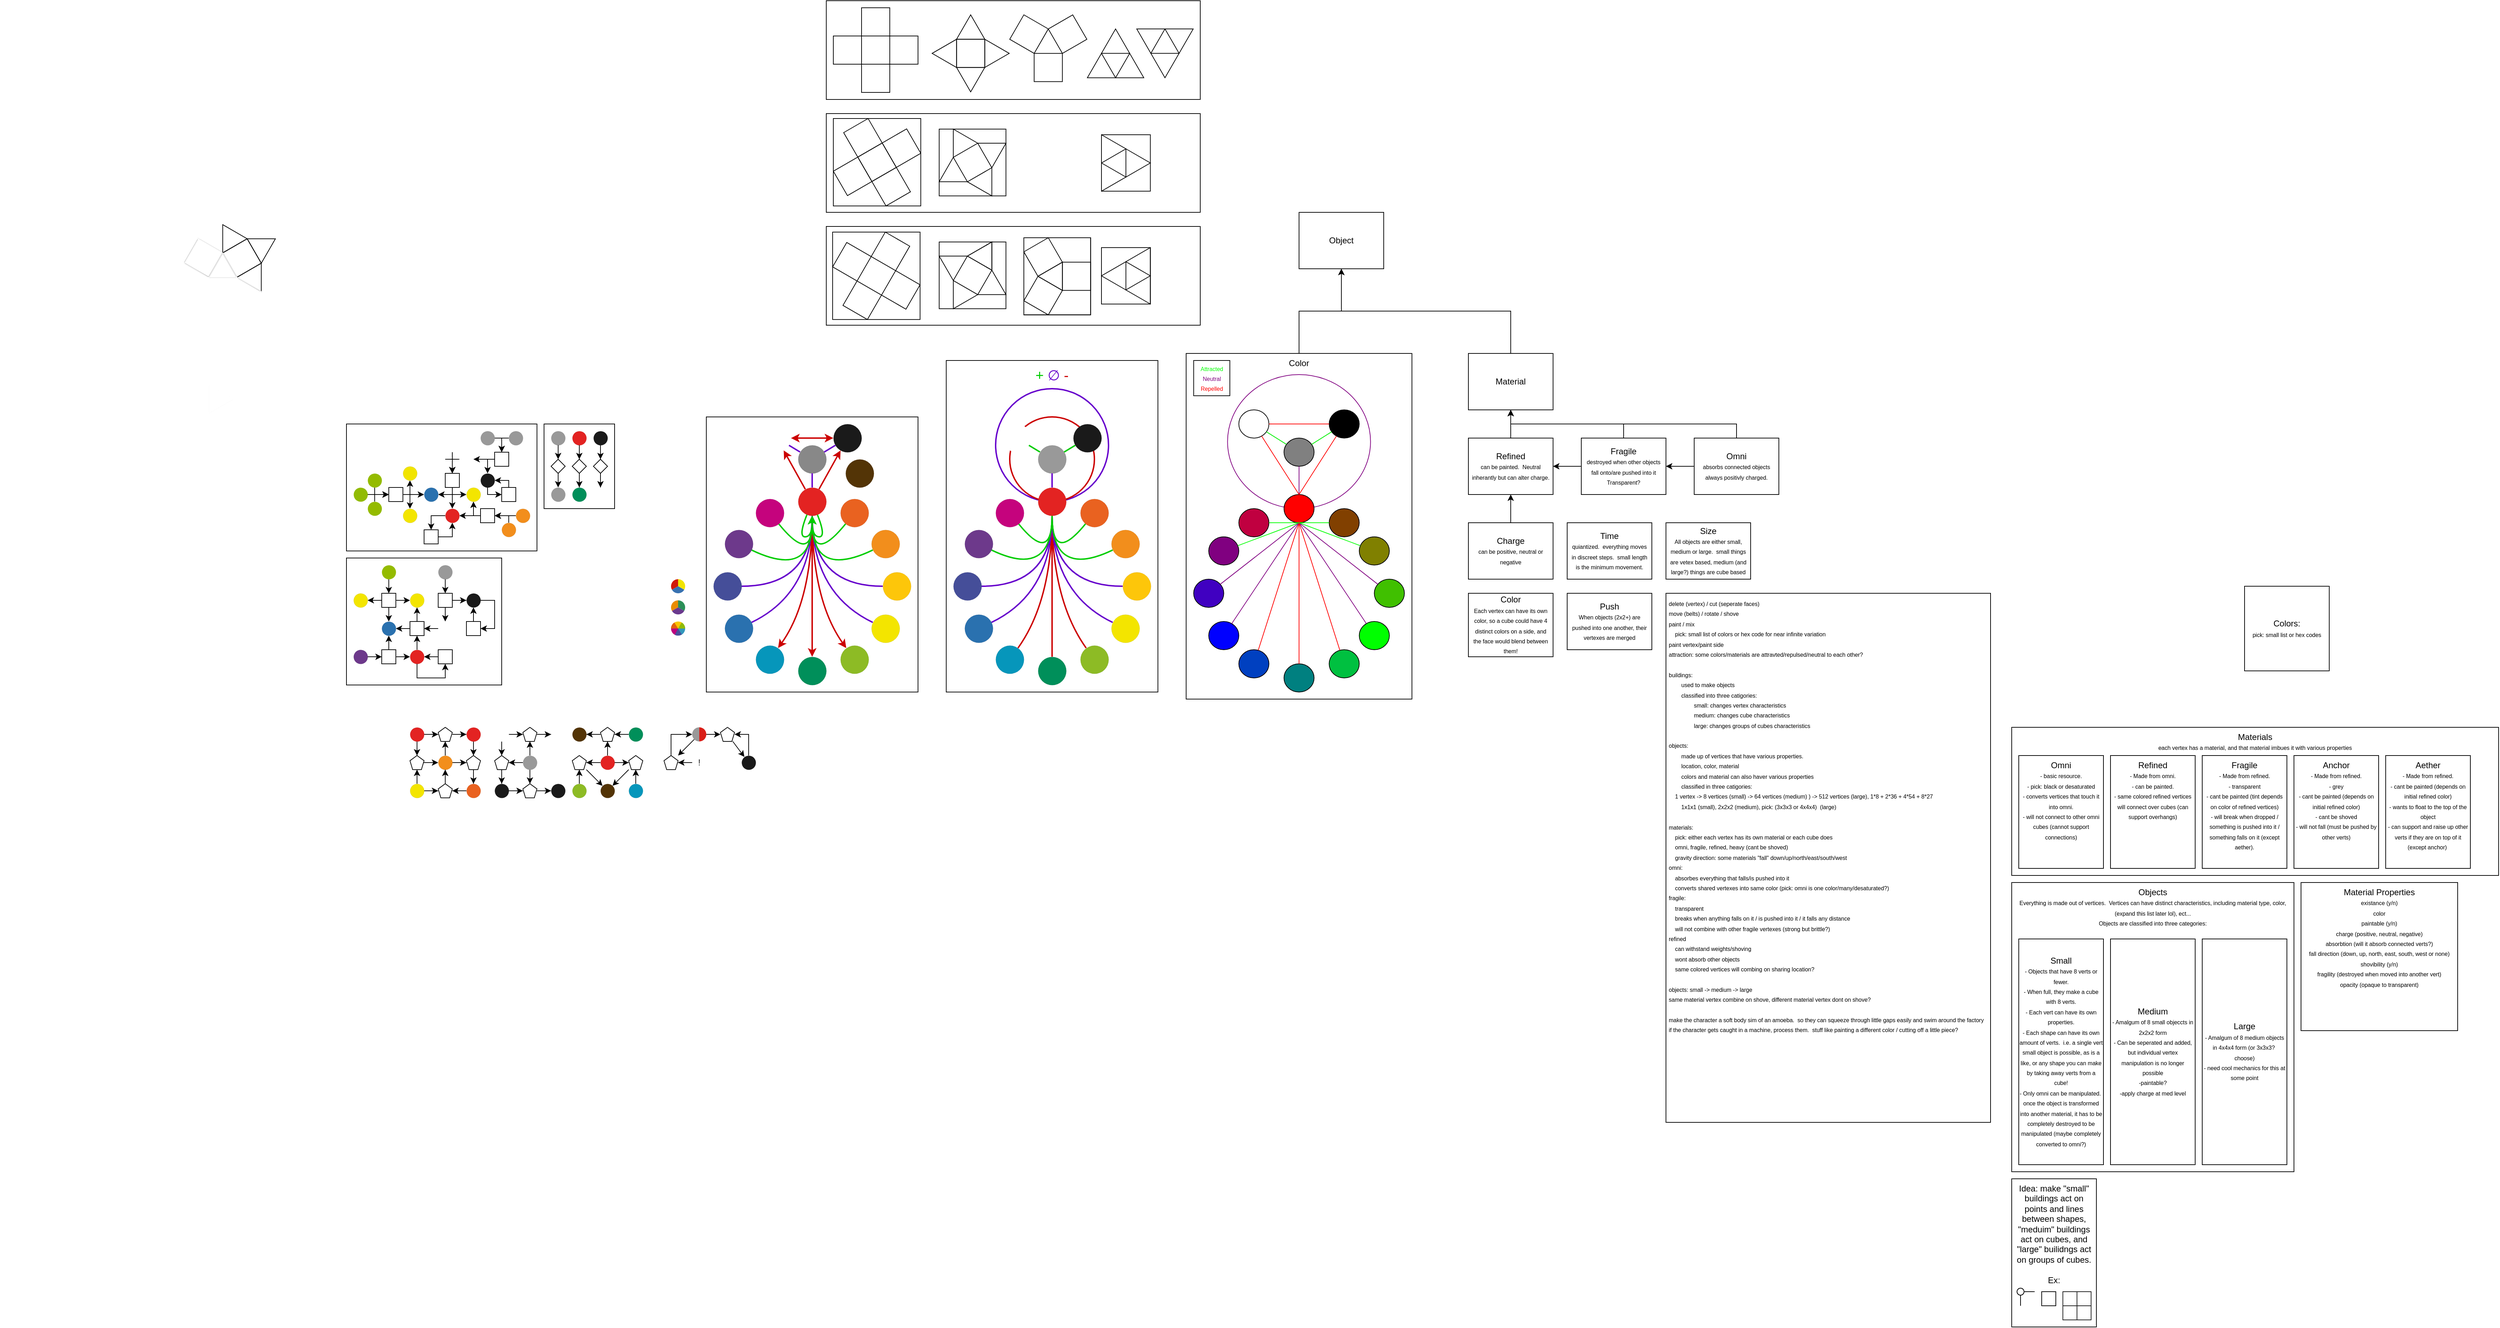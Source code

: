 <mxfile version="21.6.1" type="device">
  <diagram name="Idea Board" id="LqyacUqd07k96UOn0V0O">
    <mxGraphModel dx="11200" dy="834" grid="0" gridSize="10" guides="0" tooltips="1" connect="1" arrows="1" fold="1" page="1" pageScale="1" pageWidth="10000" pageHeight="10000" math="0" shadow="0">
      <root>
        <mxCell id="0" />
        <mxCell id="1" parent="0" />
        <mxCell id="nXiYogh2iPH-9TAD1bCw-125" value="" style="rounded=0;whiteSpace=wrap;html=1;strokeWidth=1;strokeColor=default;" parent="1" vertex="1">
          <mxGeometry x="-330" y="330" width="530" height="140" as="geometry" />
        </mxCell>
        <mxCell id="nXiYogh2iPH-9TAD1bCw-123" value="" style="rounded=0;whiteSpace=wrap;html=1;strokeWidth=1;strokeColor=default;" parent="1" vertex="1">
          <mxGeometry x="-330" y="170" width="530" height="140" as="geometry" />
        </mxCell>
        <mxCell id="0wQnwjWzjgqo-vNYrQrH-403" value="" style="whiteSpace=wrap;html=1;" parent="1" vertex="1">
          <mxGeometry x="-500" y="600" width="300" height="390" as="geometry" />
        </mxCell>
        <mxCell id="0wQnwjWzjgqo-vNYrQrH-360" value="" style="whiteSpace=wrap;html=1;" parent="1" vertex="1">
          <mxGeometry x="-160" y="520" width="300" height="470" as="geometry" />
        </mxCell>
        <mxCell id="0wQnwjWzjgqo-vNYrQrH-339" value="" style="curved=1;endArrow=none;html=1;rounded=0;exitX=0.5;exitY=1;exitDx=0;exitDy=0;entryX=0.5;entryY=0;entryDx=0;entryDy=0;strokeColor=#CC0000;endFill=0;strokeWidth=2;" parent="1" source="0wQnwjWzjgqo-vNYrQrH-314" target="0wQnwjWzjgqo-vNYrQrH-315" edge="1">
          <mxGeometry width="50" height="50" relative="1" as="geometry">
            <mxPoint y="750" as="sourcePoint" />
            <mxPoint x="44" y="942" as="targetPoint" />
            <Array as="points" />
          </mxGeometry>
        </mxCell>
        <mxCell id="0wQnwjWzjgqo-vNYrQrH-344" value="" style="curved=1;endArrow=none;html=1;rounded=0;exitX=0.5;exitY=1;exitDx=0;exitDy=0;strokeColor=#CC0000;endFill=0;strokeWidth=2;" parent="1" source="0wQnwjWzjgqo-vNYrQrH-314" target="0wQnwjWzjgqo-vNYrQrH-322" edge="1">
          <mxGeometry width="50" height="50" relative="1" as="geometry">
            <mxPoint y="750" as="sourcePoint" />
            <mxPoint x="-86" y="901" as="targetPoint" />
            <Array as="points">
              <mxPoint x="-10" y="860" />
            </Array>
          </mxGeometry>
        </mxCell>
        <mxCell id="0wQnwjWzjgqo-vNYrQrH-338" value="" style="curved=1;endArrow=none;html=1;rounded=0;exitX=0.5;exitY=1;exitDx=0;exitDy=0;strokeColor=#CC0000;endFill=0;strokeWidth=2;" parent="1" source="0wQnwjWzjgqo-vNYrQrH-314" target="0wQnwjWzjgqo-vNYrQrH-323" edge="1">
          <mxGeometry width="50" height="50" relative="1" as="geometry">
            <mxPoint y="750" as="sourcePoint" />
            <mxPoint x="84" y="906" as="targetPoint" />
            <Array as="points">
              <mxPoint x="-10" y="860" />
            </Array>
          </mxGeometry>
        </mxCell>
        <mxCell id="0wQnwjWzjgqo-vNYrQrH-336" value="" style="curved=1;endArrow=none;html=1;rounded=0;strokeColor=#6600CC;endFill=0;strokeWidth=2;" parent="1" source="0wQnwjWzjgqo-vNYrQrH-314" target="0wQnwjWzjgqo-vNYrQrH-318" edge="1">
          <mxGeometry width="50" height="50" relative="1" as="geometry">
            <mxPoint y="750" as="sourcePoint" />
            <mxPoint x="87" y="800" as="targetPoint" />
            <Array as="points">
              <mxPoint x="-10" y="840" />
            </Array>
          </mxGeometry>
        </mxCell>
        <mxCell id="0wQnwjWzjgqo-vNYrQrH-343" value="" style="curved=1;endArrow=none;html=1;rounded=0;exitX=0.5;exitY=1;exitDx=0;exitDy=0;strokeColor=#6600CC;endFill=0;strokeWidth=2;" parent="1" source="0wQnwjWzjgqo-vNYrQrH-314" target="0wQnwjWzjgqo-vNYrQrH-321" edge="1">
          <mxGeometry width="50" height="50" relative="1" as="geometry">
            <mxPoint y="750" as="sourcePoint" />
            <mxPoint x="-100" y="849" as="targetPoint" />
            <Array as="points">
              <mxPoint x="-10" y="850" />
            </Array>
          </mxGeometry>
        </mxCell>
        <mxCell id="0wQnwjWzjgqo-vNYrQrH-337" value="" style="curved=1;endArrow=none;html=1;rounded=0;exitX=0.5;exitY=1;exitDx=0;exitDy=0;strokeColor=#6600CC;endFill=0;strokeWidth=2;" parent="1" source="0wQnwjWzjgqo-vNYrQrH-314" target="0wQnwjWzjgqo-vNYrQrH-324" edge="1">
          <mxGeometry width="50" height="50" relative="1" as="geometry">
            <mxPoint y="750" as="sourcePoint" />
            <mxPoint x="100" y="853" as="targetPoint" />
            <Array as="points">
              <mxPoint x="-10" y="850" />
            </Array>
          </mxGeometry>
        </mxCell>
        <mxCell id="0wQnwjWzjgqo-vNYrQrH-342" value="" style="curved=1;endArrow=none;html=1;rounded=0;exitX=0.5;exitY=1;exitDx=0;exitDy=0;strokeColor=#6600CC;endFill=0;strokeWidth=2;" parent="1" source="0wQnwjWzjgqo-vNYrQrH-314" target="0wQnwjWzjgqo-vNYrQrH-325" edge="1">
          <mxGeometry width="50" height="50" relative="1" as="geometry">
            <mxPoint y="750" as="sourcePoint" />
            <mxPoint x="-85" y="797" as="targetPoint" />
            <Array as="points">
              <mxPoint x="-10" y="840" />
            </Array>
          </mxGeometry>
        </mxCell>
        <mxCell id="0wQnwjWzjgqo-vNYrQrH-335" value="" style="curved=1;endArrow=none;html=1;rounded=0;exitX=0.5;exitY=1;exitDx=0;exitDy=0;strokeColor=#00CC00;endFill=0;strokeWidth=2;" parent="1" source="0wQnwjWzjgqo-vNYrQrH-314" target="0wQnwjWzjgqo-vNYrQrH-316" edge="1">
          <mxGeometry width="50" height="50" relative="1" as="geometry">
            <mxPoint y="750" as="sourcePoint" />
            <mxPoint x="50" y="763" as="targetPoint" />
            <Array as="points">
              <mxPoint x="-10" y="830" />
            </Array>
          </mxGeometry>
        </mxCell>
        <mxCell id="0wQnwjWzjgqo-vNYrQrH-334" value="" style="curved=1;endArrow=none;html=1;rounded=0;strokeColor=#00CC00;endFill=0;strokeWidth=2;" parent="1" source="0wQnwjWzjgqo-vNYrQrH-314" target="0wQnwjWzjgqo-vNYrQrH-317" edge="1">
          <mxGeometry width="50" height="50" relative="1" as="geometry">
            <mxPoint x="-28" y="840" as="sourcePoint" />
            <mxPoint x="22" y="790" as="targetPoint" />
            <Array as="points">
              <mxPoint x="-10" y="810" />
            </Array>
          </mxGeometry>
        </mxCell>
        <mxCell id="0wQnwjWzjgqo-vNYrQrH-340" value="" style="curved=1;endArrow=none;html=1;rounded=0;exitX=0.5;exitY=1;exitDx=0;exitDy=0;strokeColor=#00CC00;endFill=0;strokeWidth=2;" parent="1" source="0wQnwjWzjgqo-vNYrQrH-314" target="0wQnwjWzjgqo-vNYrQrH-319" edge="1">
          <mxGeometry width="50" height="50" relative="1" as="geometry">
            <mxPoint y="750" as="sourcePoint" />
            <mxPoint x="47" y="762" as="targetPoint" />
            <Array as="points">
              <mxPoint x="-10" y="810" />
            </Array>
          </mxGeometry>
        </mxCell>
        <mxCell id="0wQnwjWzjgqo-vNYrQrH-341" value="" style="curved=1;endArrow=none;html=1;rounded=0;exitX=0.5;exitY=1;exitDx=0;exitDy=0;strokeColor=#00CC00;endFill=0;strokeWidth=2;" parent="1" source="0wQnwjWzjgqo-vNYrQrH-314" target="0wQnwjWzjgqo-vNYrQrH-320" edge="1">
          <mxGeometry width="50" height="50" relative="1" as="geometry">
            <mxPoint y="750" as="sourcePoint" />
            <mxPoint x="-47" y="762" as="targetPoint" />
            <Array as="points">
              <mxPoint x="-10" y="830" />
            </Array>
          </mxGeometry>
        </mxCell>
        <mxCell id="0wQnwjWzjgqo-vNYrQrH-1" value="Object" style="rounded=0;whiteSpace=wrap;html=1;" parent="1" vertex="1">
          <mxGeometry x="340" y="310" width="120" height="80" as="geometry" />
        </mxCell>
        <mxCell id="0wQnwjWzjgqo-vNYrQrH-6" style="edgeStyle=orthogonalEdgeStyle;rounded=0;orthogonalLoop=1;jettySize=auto;html=1;exitX=0.5;exitY=0;exitDx=0;exitDy=0;entryX=0.5;entryY=1;entryDx=0;entryDy=0;" parent="1" source="0wQnwjWzjgqo-vNYrQrH-2" target="0wQnwjWzjgqo-vNYrQrH-1" edge="1">
          <mxGeometry relative="1" as="geometry" />
        </mxCell>
        <mxCell id="0wQnwjWzjgqo-vNYrQrH-7" style="edgeStyle=orthogonalEdgeStyle;rounded=0;orthogonalLoop=1;jettySize=auto;html=1;exitX=0.5;exitY=0;exitDx=0;exitDy=0;entryX=0.5;entryY=1;entryDx=0;entryDy=0;" parent="1" source="0wQnwjWzjgqo-vNYrQrH-3" target="0wQnwjWzjgqo-vNYrQrH-1" edge="1">
          <mxGeometry relative="1" as="geometry" />
        </mxCell>
        <mxCell id="0wQnwjWzjgqo-vNYrQrH-3" value="Material" style="rounded=0;whiteSpace=wrap;html=1;" parent="1" vertex="1">
          <mxGeometry x="580" y="510" width="120" height="80" as="geometry" />
        </mxCell>
        <mxCell id="0wQnwjWzjgqo-vNYrQrH-139" style="edgeStyle=orthogonalEdgeStyle;rounded=0;orthogonalLoop=1;jettySize=auto;html=1;exitX=0;exitY=0.5;exitDx=0;exitDy=0;entryX=1;entryY=0.5;entryDx=0;entryDy=0;" parent="1" source="0wQnwjWzjgqo-vNYrQrH-132" target="0wQnwjWzjgqo-vNYrQrH-137" edge="1">
          <mxGeometry relative="1" as="geometry" />
        </mxCell>
        <mxCell id="0wQnwjWzjgqo-vNYrQrH-144" style="edgeStyle=orthogonalEdgeStyle;rounded=0;orthogonalLoop=1;jettySize=auto;html=1;exitX=0.5;exitY=0;exitDx=0;exitDy=0;entryX=0.5;entryY=1;entryDx=0;entryDy=0;" parent="1" source="0wQnwjWzjgqo-vNYrQrH-132" target="0wQnwjWzjgqo-vNYrQrH-3" edge="1">
          <mxGeometry relative="1" as="geometry" />
        </mxCell>
        <mxCell id="0wQnwjWzjgqo-vNYrQrH-132" value="Fragile&lt;br&gt;&lt;font style=&quot;font-size: 8px;&quot;&gt;destroyed when other objects fall onto/are pushed into it&lt;br&gt;Transparent?&lt;br&gt;&lt;/font&gt;" style="rounded=0;whiteSpace=wrap;html=1;spacingLeft=2;spacingRight=2;" parent="1" vertex="1">
          <mxGeometry x="740" y="630" width="120" height="80" as="geometry" />
        </mxCell>
        <mxCell id="0wQnwjWzjgqo-vNYrQrH-138" style="edgeStyle=orthogonalEdgeStyle;rounded=0;orthogonalLoop=1;jettySize=auto;html=1;exitX=0;exitY=0.5;exitDx=0;exitDy=0;entryX=1;entryY=0.5;entryDx=0;entryDy=0;" parent="1" source="0wQnwjWzjgqo-vNYrQrH-136" target="0wQnwjWzjgqo-vNYrQrH-132" edge="1">
          <mxGeometry relative="1" as="geometry" />
        </mxCell>
        <mxCell id="0wQnwjWzjgqo-vNYrQrH-143" style="edgeStyle=orthogonalEdgeStyle;rounded=0;orthogonalLoop=1;jettySize=auto;html=1;exitX=0.5;exitY=0;exitDx=0;exitDy=0;entryX=0.5;entryY=1;entryDx=0;entryDy=0;" parent="1" source="0wQnwjWzjgqo-vNYrQrH-136" target="0wQnwjWzjgqo-vNYrQrH-3" edge="1">
          <mxGeometry relative="1" as="geometry" />
        </mxCell>
        <mxCell id="0wQnwjWzjgqo-vNYrQrH-136" value="&lt;font style=&quot;&quot;&gt;&lt;font style=&quot;font-size: 12px;&quot;&gt;Omni&lt;/font&gt;&lt;br&gt;&lt;span style=&quot;font-size: 8px;&quot;&gt;absorbs connected objects&lt;br&gt;always positivly charged.&lt;br&gt;&lt;/span&gt;&lt;/font&gt;" style="rounded=0;whiteSpace=wrap;html=1;spacingLeft=2;spacingRight=2;" parent="1" vertex="1">
          <mxGeometry x="900" y="630" width="120" height="80" as="geometry" />
        </mxCell>
        <mxCell id="0wQnwjWzjgqo-vNYrQrH-142" style="edgeStyle=orthogonalEdgeStyle;rounded=0;orthogonalLoop=1;jettySize=auto;html=1;exitX=0.5;exitY=0;exitDx=0;exitDy=0;" parent="1" source="0wQnwjWzjgqo-vNYrQrH-137" edge="1">
          <mxGeometry relative="1" as="geometry">
            <mxPoint x="640" y="590" as="targetPoint" />
          </mxGeometry>
        </mxCell>
        <mxCell id="0wQnwjWzjgqo-vNYrQrH-137" value="&lt;font style=&quot;&quot;&gt;Refined&lt;br&gt;&lt;/font&gt;&lt;span style=&quot;font-size: 8px;&quot;&gt;can be painted.&amp;nbsp; Neutral inherantly but can alter charge.&lt;/span&gt;" style="rounded=0;whiteSpace=wrap;html=1;spacingLeft=2;spacingRight=2;" parent="1" vertex="1">
          <mxGeometry x="580" y="630" width="120" height="80" as="geometry" />
        </mxCell>
        <mxCell id="0wQnwjWzjgqo-vNYrQrH-2" value="Color" style="rounded=0;whiteSpace=wrap;html=1;verticalAlign=top;" parent="1" vertex="1">
          <mxGeometry x="180" y="510" width="320.0" height="490" as="geometry" />
        </mxCell>
        <mxCell id="0wQnwjWzjgqo-vNYrQrH-127" value="" style="ellipse;whiteSpace=wrap;html=1;fillColor=none;strokeColor=#FFFFFF;" parent="1" vertex="1">
          <mxGeometry x="212" y="730" width="256" height="240" as="geometry" />
        </mxCell>
        <mxCell id="0wQnwjWzjgqo-vNYrQrH-84" value="" style="ellipse;whiteSpace=wrap;html=1;fillColor=none;strokeColor=#800080;" parent="1" vertex="1">
          <mxGeometry x="238.667" y="540" width="202.667" height="190" as="geometry" />
        </mxCell>
        <mxCell id="0wQnwjWzjgqo-vNYrQrH-30" value="" style="ellipse;whiteSpace=wrap;html=1;fillColor=#ff0000;" parent="1" vertex="1">
          <mxGeometry x="318.667" y="710" width="42.667" height="40" as="geometry" />
        </mxCell>
        <mxCell id="0wQnwjWzjgqo-vNYrQrH-31" value="" style="ellipse;whiteSpace=wrap;html=1;fillColor=#00FF00;" parent="1" vertex="1">
          <mxGeometry x="425.333" y="890" width="42.667" height="40" as="geometry" />
        </mxCell>
        <mxCell id="0wQnwjWzjgqo-vNYrQrH-32" value="" style="ellipse;whiteSpace=wrap;html=1;fillColor=#0000FF;" parent="1" vertex="1">
          <mxGeometry x="212" y="890" width="42.667" height="40" as="geometry" />
        </mxCell>
        <mxCell id="0wQnwjWzjgqo-vNYrQrH-33" value="" style="ellipse;whiteSpace=wrap;html=1;fillColor=#0040c0;" parent="1" vertex="1">
          <mxGeometry x="254.667" y="930" width="42.667" height="40" as="geometry" />
        </mxCell>
        <mxCell id="0wQnwjWzjgqo-vNYrQrH-34" value="" style="ellipse;whiteSpace=wrap;html=1;fillColor=#c00040;" parent="1" vertex="1">
          <mxGeometry x="254.667" y="730" width="42.667" height="40" as="geometry" />
        </mxCell>
        <mxCell id="0wQnwjWzjgqo-vNYrQrH-35" value="" style="ellipse;whiteSpace=wrap;html=1;fillColor=#000000;" parent="1" vertex="1">
          <mxGeometry x="382.667" y="590" width="42.667" height="40" as="geometry" />
        </mxCell>
        <mxCell id="0wQnwjWzjgqo-vNYrQrH-36" value="" style="ellipse;whiteSpace=wrap;html=1;fillColor=#FFFFFF;" parent="1" vertex="1">
          <mxGeometry x="254.667" y="590" width="42.667" height="40" as="geometry" />
        </mxCell>
        <mxCell id="0wQnwjWzjgqo-vNYrQrH-37" value="" style="ellipse;whiteSpace=wrap;html=1;fillColor=#40c000;" parent="1" vertex="1">
          <mxGeometry x="446.667" y="830" width="42.667" height="40" as="geometry" />
        </mxCell>
        <mxCell id="0wQnwjWzjgqo-vNYrQrH-38" value="" style="ellipse;whiteSpace=wrap;html=1;fillColor=#814000;" parent="1" vertex="1">
          <mxGeometry x="382.667" y="730" width="42.667" height="40" as="geometry" />
        </mxCell>
        <mxCell id="0wQnwjWzjgqo-vNYrQrH-39" value="" style="ellipse;whiteSpace=wrap;html=1;fillColor=#800080;" parent="1" vertex="1">
          <mxGeometry x="212" y="770" width="42.667" height="40" as="geometry" />
        </mxCell>
        <mxCell id="0wQnwjWzjgqo-vNYrQrH-40" value="" style="ellipse;whiteSpace=wrap;html=1;fillColor=#4000c1;" parent="1" vertex="1">
          <mxGeometry x="190.667" y="830" width="42.667" height="40" as="geometry" />
        </mxCell>
        <mxCell id="0wQnwjWzjgqo-vNYrQrH-41" value="" style="ellipse;whiteSpace=wrap;html=1;fillColor=#808080;" parent="1" vertex="1">
          <mxGeometry x="318.667" y="630" width="42.667" height="40" as="geometry" />
        </mxCell>
        <mxCell id="0wQnwjWzjgqo-vNYrQrH-42" value="" style="ellipse;whiteSpace=wrap;html=1;fillColor=#008080;" parent="1" vertex="1">
          <mxGeometry x="318.667" y="950" width="42.667" height="40" as="geometry" />
        </mxCell>
        <mxCell id="0wQnwjWzjgqo-vNYrQrH-43" value="" style="ellipse;whiteSpace=wrap;html=1;fillColor=#808000;" parent="1" vertex="1">
          <mxGeometry x="425.333" y="770" width="42.667" height="40" as="geometry" />
        </mxCell>
        <mxCell id="0wQnwjWzjgqo-vNYrQrH-44" value="" style="ellipse;whiteSpace=wrap;html=1;fillColor=#00c040;" parent="1" vertex="1">
          <mxGeometry x="382.667" y="930" width="42.667" height="40" as="geometry" />
        </mxCell>
        <mxCell id="0wQnwjWzjgqo-vNYrQrH-49" value="" style="endArrow=none;html=1;rounded=0;exitX=0.5;exitY=1;exitDx=0;exitDy=0;strokeColor=#ff0000;endFill=0;" parent="1" source="0wQnwjWzjgqo-vNYrQrH-30" target="0wQnwjWzjgqo-vNYrQrH-44" edge="1">
          <mxGeometry width="50" height="50" relative="1" as="geometry">
            <mxPoint x="361.333" y="870" as="sourcePoint" />
            <mxPoint x="414.667" y="820" as="targetPoint" />
          </mxGeometry>
        </mxCell>
        <mxCell id="0wQnwjWzjgqo-vNYrQrH-50" value="" style="endArrow=none;html=1;rounded=0;exitX=0.5;exitY=1;exitDx=0;exitDy=0;strokeColor=#800080;endFill=0;jumpStyle=arc;" parent="1" source="0wQnwjWzjgqo-vNYrQrH-30" target="0wQnwjWzjgqo-vNYrQrH-31" edge="1">
          <mxGeometry width="50" height="50" relative="1" as="geometry">
            <mxPoint x="350.667" y="760" as="sourcePoint" />
            <mxPoint x="431.733" y="896" as="targetPoint" />
          </mxGeometry>
        </mxCell>
        <mxCell id="0wQnwjWzjgqo-vNYrQrH-51" value="" style="endArrow=none;html=1;rounded=0;exitX=0.5;exitY=1;exitDx=0;exitDy=0;strokeColor=#800080;endFill=0;" parent="1" source="0wQnwjWzjgqo-vNYrQrH-30" target="0wQnwjWzjgqo-vNYrQrH-37" edge="1">
          <mxGeometry width="50" height="50" relative="1" as="geometry">
            <mxPoint x="350.667" y="760" as="sourcePoint" />
            <mxPoint x="442.4" y="906" as="targetPoint" />
          </mxGeometry>
        </mxCell>
        <mxCell id="0wQnwjWzjgqo-vNYrQrH-52" value="" style="endArrow=none;html=1;rounded=0;exitX=0.5;exitY=1;exitDx=0;exitDy=0;strokeColor=#00FF00;endFill=0;" parent="1" source="0wQnwjWzjgqo-vNYrQrH-30" target="0wQnwjWzjgqo-vNYrQrH-43" edge="1">
          <mxGeometry width="50" height="50" relative="1" as="geometry">
            <mxPoint x="350.667" y="760" as="sourcePoint" />
            <mxPoint x="457.333" y="860" as="targetPoint" />
          </mxGeometry>
        </mxCell>
        <mxCell id="0wQnwjWzjgqo-vNYrQrH-53" value="" style="endArrow=none;html=1;rounded=0;strokeColor=#00FF00;exitX=0.5;exitY=1;exitDx=0;exitDy=0;endFill=0;" parent="1" source="0wQnwjWzjgqo-vNYrQrH-30" target="0wQnwjWzjgqo-vNYrQrH-38" edge="1">
          <mxGeometry width="50" height="50" relative="1" as="geometry">
            <mxPoint x="372" y="790" as="sourcePoint" />
            <mxPoint x="436" y="800" as="targetPoint" />
          </mxGeometry>
        </mxCell>
        <mxCell id="0wQnwjWzjgqo-vNYrQrH-54" value="" style="endArrow=none;html=1;rounded=0;exitX=0.5;exitY=1;exitDx=0;exitDy=0;strokeColor=#ff0000;endFill=0;" parent="1" source="0wQnwjWzjgqo-vNYrQrH-30" target="0wQnwjWzjgqo-vNYrQrH-33" edge="1">
          <mxGeometry width="50" height="50" relative="1" as="geometry">
            <mxPoint x="254.667" y="780" as="sourcePoint" />
            <mxPoint x="318.667" y="960" as="targetPoint" />
          </mxGeometry>
        </mxCell>
        <mxCell id="0wQnwjWzjgqo-vNYrQrH-55" value="" style="endArrow=none;html=1;rounded=0;exitX=0.5;exitY=1;exitDx=0;exitDy=0;strokeColor=#800080;endFill=0;" parent="1" source="0wQnwjWzjgqo-vNYrQrH-30" target="0wQnwjWzjgqo-vNYrQrH-32" edge="1">
          <mxGeometry width="50" height="50" relative="1" as="geometry">
            <mxPoint x="254.667" y="780" as="sourcePoint" />
            <mxPoint x="346.4" y="926" as="targetPoint" />
          </mxGeometry>
        </mxCell>
        <mxCell id="0wQnwjWzjgqo-vNYrQrH-56" value="" style="endArrow=none;html=1;rounded=0;exitX=0.5;exitY=1;exitDx=0;exitDy=0;strokeColor=#800080;endFill=0;" parent="1" source="0wQnwjWzjgqo-vNYrQrH-30" target="0wQnwjWzjgqo-vNYrQrH-40" edge="1">
          <mxGeometry width="50" height="50" relative="1" as="geometry">
            <mxPoint x="254.667" y="780" as="sourcePoint" />
            <mxPoint x="361.333" y="880" as="targetPoint" />
          </mxGeometry>
        </mxCell>
        <mxCell id="0wQnwjWzjgqo-vNYrQrH-57" value="" style="endArrow=none;html=1;rounded=0;exitX=0.5;exitY=1;exitDx=0;exitDy=0;strokeColor=#00FF00;endFill=0;" parent="1" source="0wQnwjWzjgqo-vNYrQrH-30" target="0wQnwjWzjgqo-vNYrQrH-34" edge="1">
          <mxGeometry width="50" height="50" relative="1" as="geometry">
            <mxPoint x="254.667" y="780" as="sourcePoint" />
            <mxPoint x="340" y="820" as="targetPoint" />
          </mxGeometry>
        </mxCell>
        <mxCell id="0wQnwjWzjgqo-vNYrQrH-58" value="" style="endArrow=none;html=1;rounded=0;strokeColor=#00FF00;endFill=0;" parent="1" target="0wQnwjWzjgqo-vNYrQrH-39" edge="1">
          <mxGeometry width="50" height="50" relative="1" as="geometry">
            <mxPoint x="340" y="750" as="sourcePoint" />
            <mxPoint x="297.333" y="780" as="targetPoint" />
          </mxGeometry>
        </mxCell>
        <mxCell id="0wQnwjWzjgqo-vNYrQrH-59" value="" style="endArrow=none;html=1;rounded=0;exitX=0.5;exitY=0;exitDx=0;exitDy=0;entryX=0.5;entryY=1;entryDx=0;entryDy=0;startArrow=none;startFill=0;endFill=0;strokeColor=#800080;" parent="1" source="0wQnwjWzjgqo-vNYrQrH-30" target="0wQnwjWzjgqo-vNYrQrH-41" edge="1">
          <mxGeometry width="50" height="50" relative="1" as="geometry">
            <mxPoint x="382.667" y="770" as="sourcePoint" />
            <mxPoint x="436" y="720" as="targetPoint" />
          </mxGeometry>
        </mxCell>
        <mxCell id="0wQnwjWzjgqo-vNYrQrH-60" value="" style="endArrow=none;html=1;rounded=0;exitX=0.5;exitY=0;exitDx=0;exitDy=0;strokeColor=#ff0000;endFill=0;startArrow=none;startFill=0;" parent="1" source="0wQnwjWzjgqo-vNYrQrH-30" target="0wQnwjWzjgqo-vNYrQrH-35" edge="1">
          <mxGeometry width="50" height="50" relative="1" as="geometry">
            <mxPoint x="350.667" y="720" as="sourcePoint" />
            <mxPoint x="350.667" y="700" as="targetPoint" />
          </mxGeometry>
        </mxCell>
        <mxCell id="0wQnwjWzjgqo-vNYrQrH-61" value="" style="endArrow=none;html=1;rounded=0;exitX=0.5;exitY=0;exitDx=0;exitDy=0;strokeColor=#ff0000;endFill=0;startArrow=none;startFill=0;" parent="1" source="0wQnwjWzjgqo-vNYrQrH-30" target="0wQnwjWzjgqo-vNYrQrH-36" edge="1">
          <mxGeometry width="50" height="50" relative="1" as="geometry">
            <mxPoint x="340" y="710" as="sourcePoint" />
            <mxPoint x="361.333" y="710" as="targetPoint" />
          </mxGeometry>
        </mxCell>
        <mxCell id="0wQnwjWzjgqo-vNYrQrH-62" value="" style="endArrow=none;html=1;rounded=0;exitX=1;exitY=0.5;exitDx=0;exitDy=0;entryX=0;entryY=0.5;entryDx=0;entryDy=0;startArrow=none;startFill=0;strokeColor=#ff0000;endFill=0;" parent="1" source="0wQnwjWzjgqo-vNYrQrH-36" target="0wQnwjWzjgqo-vNYrQrH-35" edge="1">
          <mxGeometry width="50" height="50" relative="1" as="geometry">
            <mxPoint x="372" y="740" as="sourcePoint" />
            <mxPoint x="372" y="720" as="targetPoint" />
          </mxGeometry>
        </mxCell>
        <mxCell id="0wQnwjWzjgqo-vNYrQrH-63" value="" style="endArrow=none;html=1;rounded=0;startArrow=none;startFill=0;strokeColor=#00f000;endFill=0;" parent="1" source="0wQnwjWzjgqo-vNYrQrH-41" target="0wQnwjWzjgqo-vNYrQrH-36" edge="1">
          <mxGeometry width="50" height="50" relative="1" as="geometry">
            <mxPoint x="382.667" y="750" as="sourcePoint" />
            <mxPoint x="382.667" y="730" as="targetPoint" />
          </mxGeometry>
        </mxCell>
        <mxCell id="0wQnwjWzjgqo-vNYrQrH-46" style="edgeStyle=orthogonalEdgeStyle;rounded=0;orthogonalLoop=1;jettySize=auto;html=1;exitX=0.5;exitY=1;exitDx=0;exitDy=0;strokeColor=#ff0000;endArrow=none;endFill=0;" parent="1" source="0wQnwjWzjgqo-vNYrQrH-30" target="0wQnwjWzjgqo-vNYrQrH-42" edge="1">
          <mxGeometry relative="1" as="geometry" />
        </mxCell>
        <mxCell id="0wQnwjWzjgqo-vNYrQrH-64" value="" style="endArrow=none;html=1;rounded=0;startArrow=none;startFill=0;strokeColor=#00f000;endFill=0;" parent="1" source="0wQnwjWzjgqo-vNYrQrH-41" target="0wQnwjWzjgqo-vNYrQrH-35" edge="1">
          <mxGeometry width="50" height="50" relative="1" as="geometry">
            <mxPoint x="335.733" y="666" as="sourcePoint" />
            <mxPoint x="301.6" y="654" as="targetPoint" />
          </mxGeometry>
        </mxCell>
        <mxCell id="0wQnwjWzjgqo-vNYrQrH-145" value="&lt;p style=&quot;line-height: 100%;&quot;&gt;&lt;font style=&quot;font-size: 8px;&quot;&gt;&lt;font style=&quot;font-size: 8px;&quot; color=&quot;#00ff00&quot;&gt;Attracted&lt;/font&gt;&lt;br&gt;&lt;font style=&quot;font-size: 8px;&quot; color=&quot;#800080&quot;&gt;Neutral&lt;/font&gt;&lt;br&gt;&lt;font style=&quot;font-size: 8px;&quot; color=&quot;#ff0000&quot;&gt;Repelled&lt;/font&gt;&lt;/font&gt;&lt;/p&gt;" style="rounded=0;whiteSpace=wrap;html=1;" parent="1" vertex="1">
          <mxGeometry x="190.663" y="520" width="51.272" height="50" as="geometry" />
        </mxCell>
        <mxCell id="0wQnwjWzjgqo-vNYrQrH-351" value="" style="ellipse;whiteSpace=wrap;html=1;aspect=fixed;fillColor=none;strokeColor=#6600CC;strokeWidth=2;" parent="1" vertex="1">
          <mxGeometry x="-90" y="560" width="160" height="160" as="geometry" />
        </mxCell>
        <mxCell id="0wQnwjWzjgqo-vNYrQrH-346" value="" style="ellipse;whiteSpace=wrap;html=1;aspect=fixed;fillColor=none;strokeColor=#CC0000;strokeWidth=2;" parent="1" vertex="1">
          <mxGeometry x="-70" y="600" width="120" height="120" as="geometry" />
        </mxCell>
        <mxCell id="0wQnwjWzjgqo-vNYrQrH-314" value="" style="ellipse;whiteSpace=wrap;html=1;aspect=fixed;fillColor=#e32322;strokeWidth=0;" parent="1" vertex="1">
          <mxGeometry x="-30" y="700" width="40" height="40" as="geometry" />
        </mxCell>
        <mxCell id="0wQnwjWzjgqo-vNYrQrH-315" value="" style="ellipse;whiteSpace=wrap;html=1;aspect=fixed;fillColor=#008f5a;strokeWidth=0;" parent="1" vertex="1">
          <mxGeometry x="-30" y="940" width="40" height="40" as="geometry" />
        </mxCell>
        <mxCell id="0wQnwjWzjgqo-vNYrQrH-316" value="" style="ellipse;whiteSpace=wrap;html=1;aspect=fixed;fillColor=#f28e1c;strokeWidth=0;" parent="1" vertex="1">
          <mxGeometry x="73.923" y="760" width="40" height="40" as="geometry" />
        </mxCell>
        <mxCell id="0wQnwjWzjgqo-vNYrQrH-317" value="" style="ellipse;whiteSpace=wrap;html=1;aspect=fixed;fillColor=#e96220;strokeWidth=0;" parent="1" vertex="1">
          <mxGeometry x="30" y="716.077" width="40" height="40" as="geometry" />
        </mxCell>
        <mxCell id="0wQnwjWzjgqo-vNYrQrH-318" value="" style="ellipse;whiteSpace=wrap;html=1;aspect=fixed;fillColor=#fdc60a;strokeWidth=0;" parent="1" vertex="1">
          <mxGeometry x="90.003" y="820" width="40" height="40" as="geometry" />
        </mxCell>
        <mxCell id="0wQnwjWzjgqo-vNYrQrH-319" value="" style="ellipse;whiteSpace=wrap;html=1;aspect=fixed;fillColor=#c5037d;strokeWidth=0;" parent="1" vertex="1">
          <mxGeometry x="-90" y="716.077" width="40" height="40" as="geometry" />
        </mxCell>
        <mxCell id="0wQnwjWzjgqo-vNYrQrH-320" value="" style="ellipse;whiteSpace=wrap;html=1;aspect=fixed;fillColor=#6d398b;strokeWidth=0;" parent="1" vertex="1">
          <mxGeometry x="-133.923" y="760" width="40" height="40" as="geometry" />
        </mxCell>
        <mxCell id="0wQnwjWzjgqo-vNYrQrH-321" value="" style="ellipse;whiteSpace=wrap;html=1;aspect=fixed;fillColor=#2a71af;strokeWidth=0;" parent="1" vertex="1">
          <mxGeometry x="-133.923" y="880" width="40" height="40" as="geometry" />
        </mxCell>
        <mxCell id="0wQnwjWzjgqo-vNYrQrH-322" value="" style="ellipse;whiteSpace=wrap;html=1;aspect=fixed;fillColor=#0696bb;strokeWidth=0;" parent="1" vertex="1">
          <mxGeometry x="-90" y="923.923" width="40" height="40" as="geometry" />
        </mxCell>
        <mxCell id="0wQnwjWzjgqo-vNYrQrH-323" value="" style="ellipse;whiteSpace=wrap;html=1;aspect=fixed;fillColor=#8dbb25;strokeWidth=0;" parent="1" vertex="1">
          <mxGeometry x="30" y="923.923" width="40" height="40" as="geometry" />
        </mxCell>
        <mxCell id="0wQnwjWzjgqo-vNYrQrH-324" value="" style="ellipse;whiteSpace=wrap;html=1;aspect=fixed;fillColor=#f3e500;strokeWidth=0;" parent="1" vertex="1">
          <mxGeometry x="73.923" y="880" width="40" height="40" as="geometry" />
        </mxCell>
        <mxCell id="0wQnwjWzjgqo-vNYrQrH-325" value="" style="ellipse;whiteSpace=wrap;html=1;aspect=fixed;fillColor=#454e99;strokeWidth=0;" parent="1" vertex="1">
          <mxGeometry x="-150" y="820" width="40" height="40" as="geometry" />
        </mxCell>
        <mxCell id="0wQnwjWzjgqo-vNYrQrH-348" value="" style="ellipse;whiteSpace=wrap;html=1;aspect=fixed;fillColor=#1A1A1A;strokeWidth=0;" parent="1" vertex="1">
          <mxGeometry x="20" y="610" width="40" height="40" as="geometry" />
        </mxCell>
        <mxCell id="0wQnwjWzjgqo-vNYrQrH-349" value="" style="ellipse;whiteSpace=wrap;html=1;aspect=fixed;fillColor=#FFFFFF;strokeColor=#FFFFFF;strokeWidth=0;" parent="1" vertex="1">
          <mxGeometry x="-80" y="610" width="40" height="40" as="geometry" />
        </mxCell>
        <mxCell id="0wQnwjWzjgqo-vNYrQrH-350" value="" style="ellipse;whiteSpace=wrap;html=1;aspect=fixed;fillColor=#999999;strokeWidth=0;" parent="1" vertex="1">
          <mxGeometry x="-30" y="640" width="40" height="40" as="geometry" />
        </mxCell>
        <mxCell id="0wQnwjWzjgqo-vNYrQrH-354" value="" style="endArrow=none;html=1;rounded=0;jumpStyle=none;strokeColor=#6600CC;strokeWidth=2;" parent="1" source="0wQnwjWzjgqo-vNYrQrH-314" target="0wQnwjWzjgqo-vNYrQrH-350" edge="1">
          <mxGeometry width="50" height="50" relative="1" as="geometry">
            <mxPoint x="-11.33" y="696.08" as="sourcePoint" />
            <mxPoint x="48.67" y="666.08" as="targetPoint" />
          </mxGeometry>
        </mxCell>
        <mxCell id="0wQnwjWzjgqo-vNYrQrH-358" value="" style="endArrow=none;html=1;rounded=0;strokeColor=#00CC00;strokeWidth=2;" parent="1" source="0wQnwjWzjgqo-vNYrQrH-350" target="0wQnwjWzjgqo-vNYrQrH-348" edge="1">
          <mxGeometry width="50" height="50" relative="1" as="geometry">
            <mxPoint x="-1.33" y="666.08" as="sourcePoint" />
            <mxPoint x="48.67" y="616.08" as="targetPoint" />
          </mxGeometry>
        </mxCell>
        <mxCell id="0wQnwjWzjgqo-vNYrQrH-359" value="" style="endArrow=none;html=1;rounded=0;strokeColor=#00CC00;strokeWidth=2;" parent="1" source="0wQnwjWzjgqo-vNYrQrH-350" target="0wQnwjWzjgqo-vNYrQrH-349" edge="1">
          <mxGeometry width="50" height="50" relative="1" as="geometry">
            <mxPoint x="18.67" y="666.08" as="sourcePoint" />
            <mxPoint x="48.67" y="666.08" as="targetPoint" />
          </mxGeometry>
        </mxCell>
        <mxCell id="0wQnwjWzjgqo-vNYrQrH-361" value="&lt;font style=&quot;font-size: 20px;&quot;&gt;&lt;font color=&quot;#00cc00&quot;&gt;+&lt;/font&gt; &lt;font color=&quot;#6600cc&quot;&gt;∅&lt;/font&gt; &lt;font color=&quot;#cc0000&quot;&gt;-&lt;/font&gt;&lt;/font&gt;" style="rounded=0;whiteSpace=wrap;html=1;strokeWidth=0;opacity=0;strokeColor=none;" parent="1" vertex="1">
          <mxGeometry x="-50" y="520" width="80" height="40" as="geometry" />
        </mxCell>
        <mxCell id="0wQnwjWzjgqo-vNYrQrH-404" value="" style="curved=1;endArrow=classic;html=1;rounded=0;exitX=0.5;exitY=1;exitDx=0;exitDy=0;entryX=0.5;entryY=0;entryDx=0;entryDy=0;strokeColor=#CC0000;endFill=1;strokeWidth=2;" parent="1" source="0wQnwjWzjgqo-vNYrQrH-417" target="0wQnwjWzjgqo-vNYrQrH-418" edge="1">
          <mxGeometry width="50" height="50" relative="1" as="geometry">
            <mxPoint x="-340" y="750" as="sourcePoint" />
            <mxPoint x="-296" y="942" as="targetPoint" />
            <Array as="points" />
          </mxGeometry>
        </mxCell>
        <mxCell id="0wQnwjWzjgqo-vNYrQrH-405" value="" style="curved=1;endArrow=classic;html=1;rounded=0;exitX=0.5;exitY=1;exitDx=0;exitDy=0;strokeColor=#CC0000;endFill=1;strokeWidth=2;" parent="1" source="0wQnwjWzjgqo-vNYrQrH-417" target="0wQnwjWzjgqo-vNYrQrH-425" edge="1">
          <mxGeometry width="50" height="50" relative="1" as="geometry">
            <mxPoint x="-340" y="750" as="sourcePoint" />
            <mxPoint x="-426" y="901" as="targetPoint" />
            <Array as="points">
              <mxPoint x="-350" y="860" />
            </Array>
          </mxGeometry>
        </mxCell>
        <mxCell id="0wQnwjWzjgqo-vNYrQrH-406" value="" style="curved=1;endArrow=classic;html=1;rounded=0;exitX=0.5;exitY=1;exitDx=0;exitDy=0;strokeColor=#CC0000;endFill=1;strokeWidth=2;" parent="1" source="0wQnwjWzjgqo-vNYrQrH-417" target="0wQnwjWzjgqo-vNYrQrH-426" edge="1">
          <mxGeometry width="50" height="50" relative="1" as="geometry">
            <mxPoint x="-340" y="750" as="sourcePoint" />
            <mxPoint x="-256" y="906" as="targetPoint" />
            <Array as="points">
              <mxPoint x="-350" y="860" />
            </Array>
          </mxGeometry>
        </mxCell>
        <mxCell id="0wQnwjWzjgqo-vNYrQrH-407" value="" style="curved=1;endArrow=none;html=1;rounded=0;strokeColor=#6600CC;endFill=0;strokeWidth=2;" parent="1" source="0wQnwjWzjgqo-vNYrQrH-417" target="0wQnwjWzjgqo-vNYrQrH-421" edge="1">
          <mxGeometry width="50" height="50" relative="1" as="geometry">
            <mxPoint x="-340" y="750" as="sourcePoint" />
            <mxPoint x="-253" y="800" as="targetPoint" />
            <Array as="points">
              <mxPoint x="-350" y="840" />
            </Array>
          </mxGeometry>
        </mxCell>
        <mxCell id="0wQnwjWzjgqo-vNYrQrH-408" value="" style="curved=1;endArrow=none;html=1;rounded=0;exitX=0.5;exitY=1;exitDx=0;exitDy=0;strokeColor=#6600CC;endFill=0;strokeWidth=2;" parent="1" source="0wQnwjWzjgqo-vNYrQrH-417" target="0wQnwjWzjgqo-vNYrQrH-424" edge="1">
          <mxGeometry width="50" height="50" relative="1" as="geometry">
            <mxPoint x="-340" y="750" as="sourcePoint" />
            <mxPoint x="-440" y="849" as="targetPoint" />
            <Array as="points">
              <mxPoint x="-350" y="850" />
            </Array>
          </mxGeometry>
        </mxCell>
        <mxCell id="0wQnwjWzjgqo-vNYrQrH-409" value="" style="curved=1;endArrow=none;html=1;rounded=0;exitX=0.5;exitY=1;exitDx=0;exitDy=0;strokeColor=#6600CC;endFill=0;strokeWidth=2;" parent="1" source="0wQnwjWzjgqo-vNYrQrH-417" target="0wQnwjWzjgqo-vNYrQrH-427" edge="1">
          <mxGeometry width="50" height="50" relative="1" as="geometry">
            <mxPoint x="-340" y="750" as="sourcePoint" />
            <mxPoint x="-240" y="853" as="targetPoint" />
            <Array as="points">
              <mxPoint x="-350" y="850" />
            </Array>
          </mxGeometry>
        </mxCell>
        <mxCell id="0wQnwjWzjgqo-vNYrQrH-410" value="" style="curved=1;endArrow=none;html=1;rounded=0;exitX=0.5;exitY=1;exitDx=0;exitDy=0;strokeColor=#6600CC;endFill=0;strokeWidth=2;" parent="1" source="0wQnwjWzjgqo-vNYrQrH-417" target="0wQnwjWzjgqo-vNYrQrH-428" edge="1">
          <mxGeometry width="50" height="50" relative="1" as="geometry">
            <mxPoint x="-340" y="750" as="sourcePoint" />
            <mxPoint x="-425" y="797" as="targetPoint" />
            <Array as="points">
              <mxPoint x="-350" y="840" />
            </Array>
          </mxGeometry>
        </mxCell>
        <mxCell id="0wQnwjWzjgqo-vNYrQrH-411" value="" style="curved=1;endArrow=none;html=1;rounded=0;exitX=0.5;exitY=1;exitDx=0;exitDy=0;strokeColor=#00CC00;endFill=0;strokeWidth=2;startArrow=classic;startFill=1;" parent="1" source="0wQnwjWzjgqo-vNYrQrH-417" target="0wQnwjWzjgqo-vNYrQrH-419" edge="1">
          <mxGeometry width="50" height="50" relative="1" as="geometry">
            <mxPoint x="-340" y="750" as="sourcePoint" />
            <mxPoint x="-290" y="763" as="targetPoint" />
            <Array as="points">
              <mxPoint x="-350" y="830" />
            </Array>
          </mxGeometry>
        </mxCell>
        <mxCell id="0wQnwjWzjgqo-vNYrQrH-412" value="" style="curved=1;endArrow=none;html=1;rounded=0;strokeColor=#00CC00;endFill=0;strokeWidth=2;startArrow=classic;startFill=1;" parent="1" source="0wQnwjWzjgqo-vNYrQrH-417" target="0wQnwjWzjgqo-vNYrQrH-420" edge="1">
          <mxGeometry width="50" height="50" relative="1" as="geometry">
            <mxPoint x="-368" y="840" as="sourcePoint" />
            <mxPoint x="-318" y="790" as="targetPoint" />
            <Array as="points">
              <mxPoint x="-350" y="810" />
            </Array>
          </mxGeometry>
        </mxCell>
        <mxCell id="0wQnwjWzjgqo-vNYrQrH-413" value="" style="curved=1;endArrow=none;html=1;rounded=0;exitX=0.5;exitY=1;exitDx=0;exitDy=0;strokeColor=#00CC00;endFill=0;strokeWidth=2;startArrow=classic;startFill=1;" parent="1" source="0wQnwjWzjgqo-vNYrQrH-417" target="0wQnwjWzjgqo-vNYrQrH-422" edge="1">
          <mxGeometry width="50" height="50" relative="1" as="geometry">
            <mxPoint x="-340" y="750" as="sourcePoint" />
            <mxPoint x="-293" y="762" as="targetPoint" />
            <Array as="points">
              <mxPoint x="-350" y="810" />
            </Array>
          </mxGeometry>
        </mxCell>
        <mxCell id="0wQnwjWzjgqo-vNYrQrH-414" value="" style="curved=1;endArrow=none;html=1;rounded=0;exitX=0.5;exitY=1;exitDx=0;exitDy=0;strokeColor=#00CC00;endFill=0;strokeWidth=2;startArrow=classic;startFill=1;" parent="1" source="0wQnwjWzjgqo-vNYrQrH-417" target="0wQnwjWzjgqo-vNYrQrH-423" edge="1">
          <mxGeometry width="50" height="50" relative="1" as="geometry">
            <mxPoint x="-340" y="750" as="sourcePoint" />
            <mxPoint x="-387" y="762" as="targetPoint" />
            <Array as="points">
              <mxPoint x="-350" y="830" />
            </Array>
          </mxGeometry>
        </mxCell>
        <mxCell id="0wQnwjWzjgqo-vNYrQrH-417" value="" style="ellipse;whiteSpace=wrap;html=1;aspect=fixed;fillColor=#e32322;strokeWidth=0;" parent="1" vertex="1">
          <mxGeometry x="-370" y="700" width="40" height="40" as="geometry" />
        </mxCell>
        <mxCell id="0wQnwjWzjgqo-vNYrQrH-418" value="" style="ellipse;whiteSpace=wrap;html=1;aspect=fixed;fillColor=#008f5a;strokeWidth=0;" parent="1" vertex="1">
          <mxGeometry x="-370" y="940" width="40" height="40" as="geometry" />
        </mxCell>
        <mxCell id="0wQnwjWzjgqo-vNYrQrH-419" value="" style="ellipse;whiteSpace=wrap;html=1;aspect=fixed;fillColor=#f28e1c;strokeWidth=0;" parent="1" vertex="1">
          <mxGeometry x="-266.077" y="760" width="40" height="40" as="geometry" />
        </mxCell>
        <mxCell id="0wQnwjWzjgqo-vNYrQrH-420" value="" style="ellipse;whiteSpace=wrap;html=1;aspect=fixed;fillColor=#e96220;strokeWidth=0;" parent="1" vertex="1">
          <mxGeometry x="-310" y="716.077" width="40" height="40" as="geometry" />
        </mxCell>
        <mxCell id="0wQnwjWzjgqo-vNYrQrH-421" value="" style="ellipse;whiteSpace=wrap;html=1;aspect=fixed;fillColor=#fdc60a;strokeWidth=0;" parent="1" vertex="1">
          <mxGeometry x="-249.997" y="820" width="40" height="40" as="geometry" />
        </mxCell>
        <mxCell id="0wQnwjWzjgqo-vNYrQrH-422" value="" style="ellipse;whiteSpace=wrap;html=1;aspect=fixed;fillColor=#c5037d;strokeWidth=0;" parent="1" vertex="1">
          <mxGeometry x="-430" y="716.077" width="40" height="40" as="geometry" />
        </mxCell>
        <mxCell id="0wQnwjWzjgqo-vNYrQrH-423" value="" style="ellipse;whiteSpace=wrap;html=1;aspect=fixed;fillColor=#6d398b;strokeWidth=0;" parent="1" vertex="1">
          <mxGeometry x="-473.923" y="760" width="40" height="40" as="geometry" />
        </mxCell>
        <mxCell id="0wQnwjWzjgqo-vNYrQrH-424" value="" style="ellipse;whiteSpace=wrap;html=1;aspect=fixed;fillColor=#2a71af;strokeWidth=0;" parent="1" vertex="1">
          <mxGeometry x="-473.923" y="880" width="40" height="40" as="geometry" />
        </mxCell>
        <mxCell id="0wQnwjWzjgqo-vNYrQrH-425" value="" style="ellipse;whiteSpace=wrap;html=1;aspect=fixed;fillColor=#0696bb;strokeWidth=0;" parent="1" vertex="1">
          <mxGeometry x="-430" y="923.923" width="40" height="40" as="geometry" />
        </mxCell>
        <mxCell id="0wQnwjWzjgqo-vNYrQrH-426" value="" style="ellipse;whiteSpace=wrap;html=1;aspect=fixed;fillColor=#8dbb25;strokeWidth=0;" parent="1" vertex="1">
          <mxGeometry x="-310" y="923.923" width="40" height="40" as="geometry" />
        </mxCell>
        <mxCell id="0wQnwjWzjgqo-vNYrQrH-427" value="" style="ellipse;whiteSpace=wrap;html=1;aspect=fixed;fillColor=#f3e500;strokeWidth=0;" parent="1" vertex="1">
          <mxGeometry x="-266.077" y="880" width="40" height="40" as="geometry" />
        </mxCell>
        <mxCell id="0wQnwjWzjgqo-vNYrQrH-428" value="" style="ellipse;whiteSpace=wrap;html=1;aspect=fixed;fillColor=#454e99;strokeWidth=0;" parent="1" vertex="1">
          <mxGeometry x="-490" y="820" width="40" height="40" as="geometry" />
        </mxCell>
        <mxCell id="0wQnwjWzjgqo-vNYrQrH-429" value="" style="ellipse;whiteSpace=wrap;html=1;aspect=fixed;fillColor=#1A1A1A;strokeWidth=0;" parent="1" vertex="1">
          <mxGeometry x="-320" y="610" width="40" height="40" as="geometry" />
        </mxCell>
        <mxCell id="0wQnwjWzjgqo-vNYrQrH-430" value="" style="ellipse;whiteSpace=wrap;html=1;aspect=fixed;fillColor=#FFFFFF;strokeColor=#FFFFFF;strokeWidth=0;" parent="1" vertex="1">
          <mxGeometry x="-420" y="610" width="40" height="40" as="geometry" />
        </mxCell>
        <mxCell id="0wQnwjWzjgqo-vNYrQrH-431" value="" style="ellipse;whiteSpace=wrap;html=1;aspect=fixed;fillColor=#888888;strokeWidth=0;" parent="1" vertex="1">
          <mxGeometry x="-370" y="640" width="40" height="40" as="geometry" />
        </mxCell>
        <mxCell id="0wQnwjWzjgqo-vNYrQrH-432" value="" style="endArrow=none;html=1;rounded=0;jumpStyle=none;strokeColor=#6600CC;strokeWidth=2;" parent="1" source="0wQnwjWzjgqo-vNYrQrH-417" target="0wQnwjWzjgqo-vNYrQrH-431" edge="1">
          <mxGeometry width="50" height="50" relative="1" as="geometry">
            <mxPoint x="-351.33" y="696.08" as="sourcePoint" />
            <mxPoint x="-291.33" y="666.08" as="targetPoint" />
          </mxGeometry>
        </mxCell>
        <mxCell id="0wQnwjWzjgqo-vNYrQrH-433" value="" style="endArrow=none;html=1;rounded=0;strokeColor=#6600CC;strokeWidth=2;" parent="1" source="0wQnwjWzjgqo-vNYrQrH-431" target="0wQnwjWzjgqo-vNYrQrH-429" edge="1">
          <mxGeometry width="50" height="50" relative="1" as="geometry">
            <mxPoint x="-341.33" y="666.08" as="sourcePoint" />
            <mxPoint x="-291.33" y="616.08" as="targetPoint" />
          </mxGeometry>
        </mxCell>
        <mxCell id="0wQnwjWzjgqo-vNYrQrH-434" value="" style="endArrow=none;html=1;rounded=0;strokeColor=#6600CC;strokeWidth=2;" parent="1" source="0wQnwjWzjgqo-vNYrQrH-431" target="0wQnwjWzjgqo-vNYrQrH-430" edge="1">
          <mxGeometry width="50" height="50" relative="1" as="geometry">
            <mxPoint x="-321.33" y="666.08" as="sourcePoint" />
            <mxPoint x="-291.33" y="666.08" as="targetPoint" />
          </mxGeometry>
        </mxCell>
        <mxCell id="0wQnwjWzjgqo-vNYrQrH-436" value="" style="endArrow=classic;html=1;rounded=0;strokeWidth=2;strokeColor=#CC0000;endFill=1;" parent="1" source="0wQnwjWzjgqo-vNYrQrH-417" target="0wQnwjWzjgqo-vNYrQrH-429" edge="1">
          <mxGeometry width="50" height="50" relative="1" as="geometry">
            <mxPoint x="-330" y="770" as="sourcePoint" />
            <mxPoint x="-280" y="720" as="targetPoint" />
          </mxGeometry>
        </mxCell>
        <mxCell id="0wQnwjWzjgqo-vNYrQrH-437" value="" style="endArrow=classic;html=1;rounded=0;strokeWidth=2;strokeColor=#CC0000;startArrow=classic;startFill=1;endFill=1;" parent="1" source="0wQnwjWzjgqo-vNYrQrH-430" target="0wQnwjWzjgqo-vNYrQrH-429" edge="1">
          <mxGeometry width="50" height="50" relative="1" as="geometry">
            <mxPoint x="-330" y="712" as="sourcePoint" />
            <mxPoint x="-300" y="657" as="targetPoint" />
          </mxGeometry>
        </mxCell>
        <mxCell id="0wQnwjWzjgqo-vNYrQrH-438" value="" style="endArrow=none;html=1;rounded=0;strokeWidth=2;strokeColor=#CC0000;endFill=0;startArrow=classic;startFill=1;" parent="1" source="0wQnwjWzjgqo-vNYrQrH-430" target="0wQnwjWzjgqo-vNYrQrH-417" edge="1">
          <mxGeometry width="50" height="50" relative="1" as="geometry">
            <mxPoint x="-370" y="640" as="sourcePoint" />
            <mxPoint x="-310" y="640" as="targetPoint" />
          </mxGeometry>
        </mxCell>
        <mxCell id="0wQnwjWzjgqo-vNYrQrH-450" value="" style="rounded=0;whiteSpace=wrap;html=1;verticalAlign=top;align=center;" parent="1" vertex="1">
          <mxGeometry x="-1010" y="610" width="270" height="180" as="geometry" />
        </mxCell>
        <mxCell id="0wQnwjWzjgqo-vNYrQrH-451" value="" style="ellipse;whiteSpace=wrap;html=1;aspect=fixed;fillColor=#FFFFFF;strokeColor=#FFFFFF;strokeWidth=0;" parent="1" vertex="1">
          <mxGeometry x="-870" y="630" width="20" height="20" as="geometry" />
        </mxCell>
        <mxCell id="0wQnwjWzjgqo-vNYrQrH-452" value="" style="ellipse;whiteSpace=wrap;html=1;aspect=fixed;fillColor=#e32322;strokeWidth=0;" parent="1" vertex="1">
          <mxGeometry x="-870" y="730" width="20" height="20" as="geometry" />
        </mxCell>
        <mxCell id="0wQnwjWzjgqo-vNYrQrH-455" style="edgeStyle=orthogonalEdgeStyle;rounded=0;orthogonalLoop=1;jettySize=auto;html=1;exitX=0.5;exitY=1;exitDx=0;exitDy=0;" parent="1" source="0wQnwjWzjgqo-vNYrQrH-451" target="0wQnwjWzjgqo-vNYrQrH-452" edge="1">
          <mxGeometry relative="1" as="geometry" />
        </mxCell>
        <mxCell id="0wQnwjWzjgqo-vNYrQrH-453" value="" style="ellipse;whiteSpace=wrap;html=1;aspect=fixed;fillColor=#2a71af;strokeWidth=0;" parent="1" vertex="1">
          <mxGeometry x="-900" y="700" width="20" height="20" as="geometry" />
        </mxCell>
        <mxCell id="0wQnwjWzjgqo-vNYrQrH-456" style="edgeStyle=orthogonalEdgeStyle;rounded=0;orthogonalLoop=1;jettySize=auto;html=1;exitX=0.5;exitY=1;exitDx=0;exitDy=0;entryX=1;entryY=0.5;entryDx=0;entryDy=0;" parent="1" source="0wQnwjWzjgqo-vNYrQrH-451" target="0wQnwjWzjgqo-vNYrQrH-453" edge="1">
          <mxGeometry relative="1" as="geometry">
            <Array as="points">
              <mxPoint x="-860" y="710" />
            </Array>
          </mxGeometry>
        </mxCell>
        <mxCell id="0wQnwjWzjgqo-vNYrQrH-454" value="" style="ellipse;whiteSpace=wrap;html=1;aspect=fixed;fillColor=#f3e500;strokeWidth=0;" parent="1" vertex="1">
          <mxGeometry x="-840" y="700" width="20" height="20" as="geometry" />
        </mxCell>
        <mxCell id="0wQnwjWzjgqo-vNYrQrH-461" style="edgeStyle=orthogonalEdgeStyle;rounded=0;orthogonalLoop=1;jettySize=auto;html=1;exitX=0.5;exitY=1;exitDx=0;exitDy=0;endArrow=none;endFill=0;" parent="1" source="0wQnwjWzjgqo-vNYrQrH-462" edge="1">
          <mxGeometry relative="1" as="geometry">
            <mxPoint x="-860" y="710" as="targetPoint" />
            <Array as="points">
              <mxPoint x="-860" y="690" />
            </Array>
          </mxGeometry>
        </mxCell>
        <mxCell id="0wQnwjWzjgqo-vNYrQrH-458" value="" style="ellipse;whiteSpace=wrap;html=1;aspect=fixed;fillColor=#FFFFFF;strokeColor=#FFFFFF;strokeWidth=0;" parent="1" vertex="1">
          <mxGeometry x="-890" y="650" width="20" height="20" as="geometry" />
        </mxCell>
        <mxCell id="0wQnwjWzjgqo-vNYrQrH-459" value="" style="ellipse;whiteSpace=wrap;html=1;aspect=fixed;fillColor=#FFFFFF;strokeColor=#FFFFFF;strokeWidth=0;" parent="1" vertex="1">
          <mxGeometry x="-850" y="650" width="20" height="20" as="geometry" />
        </mxCell>
        <mxCell id="0wQnwjWzjgqo-vNYrQrH-463" value="" style="edgeStyle=orthogonalEdgeStyle;rounded=0;orthogonalLoop=1;jettySize=auto;html=1;exitX=1;exitY=0.5;exitDx=0;exitDy=0;endArrow=classic;endFill=1;entryX=0.5;entryY=0;entryDx=0;entryDy=0;" parent="1" source="0wQnwjWzjgqo-vNYrQrH-458" target="0wQnwjWzjgqo-vNYrQrH-462" edge="1">
          <mxGeometry relative="1" as="geometry">
            <mxPoint x="-860" y="710" as="targetPoint" />
            <mxPoint x="-890" y="680" as="sourcePoint" />
            <Array as="points">
              <mxPoint x="-860" y="660" />
            </Array>
          </mxGeometry>
        </mxCell>
        <mxCell id="0wQnwjWzjgqo-vNYrQrH-467" style="edgeStyle=orthogonalEdgeStyle;rounded=0;orthogonalLoop=1;jettySize=auto;html=1;exitX=0.5;exitY=1;exitDx=0;exitDy=0;entryX=0;entryY=0.5;entryDx=0;entryDy=0;" parent="1" source="0wQnwjWzjgqo-vNYrQrH-462" target="0wQnwjWzjgqo-vNYrQrH-454" edge="1">
          <mxGeometry relative="1" as="geometry">
            <Array as="points">
              <mxPoint x="-860" y="710" />
            </Array>
          </mxGeometry>
        </mxCell>
        <mxCell id="0wQnwjWzjgqo-vNYrQrH-462" value="" style="whiteSpace=wrap;html=1;aspect=fixed;" parent="1" vertex="1">
          <mxGeometry x="-870" y="680" width="20" height="20" as="geometry" />
        </mxCell>
        <mxCell id="0wQnwjWzjgqo-vNYrQrH-457" style="edgeStyle=orthogonalEdgeStyle;rounded=0;orthogonalLoop=1;jettySize=auto;html=1;exitX=0.5;exitY=1;exitDx=0;exitDy=0;" parent="1" source="0wQnwjWzjgqo-vNYrQrH-451" target="0wQnwjWzjgqo-vNYrQrH-462" edge="1">
          <mxGeometry relative="1" as="geometry">
            <Array as="points" />
          </mxGeometry>
        </mxCell>
        <mxCell id="0wQnwjWzjgqo-vNYrQrH-468" style="edgeStyle=orthogonalEdgeStyle;rounded=0;orthogonalLoop=1;jettySize=auto;html=1;exitX=0;exitY=0.5;exitDx=0;exitDy=0;entryX=0.5;entryY=0;entryDx=0;entryDy=0;" parent="1" source="0wQnwjWzjgqo-vNYrQrH-459" target="0wQnwjWzjgqo-vNYrQrH-462" edge="1">
          <mxGeometry relative="1" as="geometry" />
        </mxCell>
        <mxCell id="0wQnwjWzjgqo-vNYrQrH-533" style="edgeStyle=orthogonalEdgeStyle;rounded=0;orthogonalLoop=1;jettySize=auto;html=1;exitX=1;exitY=0.5;exitDx=0;exitDy=0;entryX=0.5;entryY=1;entryDx=0;entryDy=0;" parent="1" source="0wQnwjWzjgqo-vNYrQrH-465" edge="1">
          <mxGeometry relative="1" as="geometry">
            <mxPoint x="-860" y="750" as="targetPoint" />
          </mxGeometry>
        </mxCell>
        <mxCell id="0wQnwjWzjgqo-vNYrQrH-465" value="" style="whiteSpace=wrap;html=1;aspect=fixed;" parent="1" vertex="1">
          <mxGeometry x="-900" y="760" width="20" height="20" as="geometry" />
        </mxCell>
        <mxCell id="0wQnwjWzjgqo-vNYrQrH-555" style="edgeStyle=orthogonalEdgeStyle;rounded=0;orthogonalLoop=1;jettySize=auto;html=1;exitX=0;exitY=0.5;exitDx=0;exitDy=0;entryX=0.5;entryY=0;entryDx=0;entryDy=0;" parent="1" source="0wQnwjWzjgqo-vNYrQrH-452" target="0wQnwjWzjgqo-vNYrQrH-465" edge="1">
          <mxGeometry relative="1" as="geometry">
            <Array as="points">
              <mxPoint x="-890" y="740" />
            </Array>
          </mxGeometry>
        </mxCell>
        <mxCell id="0wQnwjWzjgqo-vNYrQrH-515" value="" style="ellipse;whiteSpace=wrap;html=1;aspect=fixed;fillColor=#91bb05;strokeColor=#FFFFFF;strokeWidth=0;" parent="1" vertex="1">
          <mxGeometry x="-1000" y="700" width="20" height="20" as="geometry" />
        </mxCell>
        <mxCell id="0wQnwjWzjgqo-vNYrQrH-517" value="" style="ellipse;whiteSpace=wrap;html=1;aspect=fixed;fillColor=#f1e400;strokeWidth=0;" parent="1" vertex="1">
          <mxGeometry x="-930" y="670" width="20" height="20" as="geometry" />
        </mxCell>
        <mxCell id="0wQnwjWzjgqo-vNYrQrH-518" value="" style="ellipse;whiteSpace=wrap;html=1;aspect=fixed;fillColor=#f3e500;strokeWidth=0;" parent="1" vertex="1">
          <mxGeometry x="-930" y="730" width="20" height="20" as="geometry" />
        </mxCell>
        <mxCell id="0wQnwjWzjgqo-vNYrQrH-527" style="edgeStyle=orthogonalEdgeStyle;rounded=0;orthogonalLoop=1;jettySize=auto;html=1;exitX=0.5;exitY=1;exitDx=0;exitDy=0;" parent="1" source="0wQnwjWzjgqo-vNYrQrH-520" edge="1">
          <mxGeometry relative="1" as="geometry">
            <mxPoint x="-950" y="710.0" as="targetPoint" />
            <Array as="points">
              <mxPoint x="-970" y="710" />
            </Array>
          </mxGeometry>
        </mxCell>
        <mxCell id="0wQnwjWzjgqo-vNYrQrH-520" value="" style="ellipse;whiteSpace=wrap;html=1;aspect=fixed;fillColor=#94bb00;strokeColor=#FFFFFF;strokeWidth=0;" parent="1" vertex="1">
          <mxGeometry x="-980" y="680" width="20" height="20" as="geometry" />
        </mxCell>
        <mxCell id="0wQnwjWzjgqo-vNYrQrH-522" value="" style="ellipse;whiteSpace=wrap;html=1;aspect=fixed;fillColor=#94bb00;strokeColor=#FFFFFF;strokeWidth=0;" parent="1" vertex="1">
          <mxGeometry x="-980" y="720" width="20" height="20" as="geometry" />
        </mxCell>
        <mxCell id="0wQnwjWzjgqo-vNYrQrH-529" style="edgeStyle=orthogonalEdgeStyle;rounded=0;orthogonalLoop=1;jettySize=auto;html=1;exitX=1;exitY=0.5;exitDx=0;exitDy=0;entryX=0;entryY=0.5;entryDx=0;entryDy=0;" parent="1" source="0wQnwjWzjgqo-vNYrQrH-525" target="0wQnwjWzjgqo-vNYrQrH-453" edge="1">
          <mxGeometry relative="1" as="geometry">
            <mxPoint x="-905.0" y="710.0" as="targetPoint" />
          </mxGeometry>
        </mxCell>
        <mxCell id="0wQnwjWzjgqo-vNYrQrH-530" style="edgeStyle=orthogonalEdgeStyle;rounded=0;orthogonalLoop=1;jettySize=auto;html=1;exitX=1;exitY=0.5;exitDx=0;exitDy=0;entryX=0.5;entryY=1;entryDx=0;entryDy=0;" parent="1" source="0wQnwjWzjgqo-vNYrQrH-525" target="0wQnwjWzjgqo-vNYrQrH-517" edge="1">
          <mxGeometry relative="1" as="geometry" />
        </mxCell>
        <mxCell id="0wQnwjWzjgqo-vNYrQrH-531" style="edgeStyle=orthogonalEdgeStyle;rounded=0;orthogonalLoop=1;jettySize=auto;html=1;exitX=1;exitY=0.5;exitDx=0;exitDy=0;entryX=0.5;entryY=0;entryDx=0;entryDy=0;" parent="1" source="0wQnwjWzjgqo-vNYrQrH-525" target="0wQnwjWzjgqo-vNYrQrH-518" edge="1">
          <mxGeometry relative="1" as="geometry" />
        </mxCell>
        <mxCell id="0wQnwjWzjgqo-vNYrQrH-525" value="" style="whiteSpace=wrap;html=1;aspect=fixed;" parent="1" vertex="1">
          <mxGeometry x="-950" y="700" width="20" height="20" as="geometry" />
        </mxCell>
        <mxCell id="0wQnwjWzjgqo-vNYrQrH-526" style="edgeStyle=orthogonalEdgeStyle;rounded=0;orthogonalLoop=1;jettySize=auto;html=1;exitX=1;exitY=0.5;exitDx=0;exitDy=0;entryX=0;entryY=0.5;entryDx=0;entryDy=0;" parent="1" source="0wQnwjWzjgqo-vNYrQrH-515" target="0wQnwjWzjgqo-vNYrQrH-525" edge="1">
          <mxGeometry relative="1" as="geometry" />
        </mxCell>
        <mxCell id="0wQnwjWzjgqo-vNYrQrH-528" style="edgeStyle=orthogonalEdgeStyle;rounded=0;orthogonalLoop=1;jettySize=auto;html=1;exitX=0.5;exitY=0;exitDx=0;exitDy=0;entryX=0;entryY=0.5;entryDx=0;entryDy=0;" parent="1" source="0wQnwjWzjgqo-vNYrQrH-522" target="0wQnwjWzjgqo-vNYrQrH-525" edge="1">
          <mxGeometry relative="1" as="geometry">
            <Array as="points">
              <mxPoint x="-970" y="710" />
            </Array>
          </mxGeometry>
        </mxCell>
        <mxCell id="0wQnwjWzjgqo-vNYrQrH-537" style="edgeStyle=orthogonalEdgeStyle;rounded=0;orthogonalLoop=1;jettySize=auto;html=1;exitX=0;exitY=0.5;exitDx=0;exitDy=0;entryX=1;entryY=0.5;entryDx=0;entryDy=0;" parent="1" source="0wQnwjWzjgqo-vNYrQrH-534" target="0wQnwjWzjgqo-vNYrQrH-452" edge="1">
          <mxGeometry relative="1" as="geometry">
            <mxPoint x="-830" y="760" as="targetPoint" />
          </mxGeometry>
        </mxCell>
        <mxCell id="0wQnwjWzjgqo-vNYrQrH-540" style="edgeStyle=orthogonalEdgeStyle;rounded=0;orthogonalLoop=1;jettySize=auto;html=1;exitX=0;exitY=0.5;exitDx=0;exitDy=0;entryX=0.5;entryY=1;entryDx=0;entryDy=0;" parent="1" source="0wQnwjWzjgqo-vNYrQrH-534" target="0wQnwjWzjgqo-vNYrQrH-454" edge="1">
          <mxGeometry relative="1" as="geometry" />
        </mxCell>
        <mxCell id="0wQnwjWzjgqo-vNYrQrH-534" value="" style="whiteSpace=wrap;html=1;aspect=fixed;" parent="1" vertex="1">
          <mxGeometry x="-820" y="730" width="20" height="20" as="geometry" />
        </mxCell>
        <mxCell id="0wQnwjWzjgqo-vNYrQrH-571" style="edgeStyle=orthogonalEdgeStyle;rounded=0;orthogonalLoop=1;jettySize=auto;html=1;exitX=0.5;exitY=0;exitDx=0;exitDy=0;entryX=1;entryY=0.5;entryDx=0;entryDy=0;" parent="1" source="0wQnwjWzjgqo-vNYrQrH-535" target="0wQnwjWzjgqo-vNYrQrH-534" edge="1">
          <mxGeometry relative="1" as="geometry">
            <Array as="points">
              <mxPoint x="-780" y="740" />
            </Array>
          </mxGeometry>
        </mxCell>
        <mxCell id="0wQnwjWzjgqo-vNYrQrH-535" value="" style="ellipse;whiteSpace=wrap;html=1;aspect=fixed;fillColor=#f28e1c;strokeWidth=0;" parent="1" vertex="1">
          <mxGeometry x="-790" y="750" width="20" height="20" as="geometry" />
        </mxCell>
        <mxCell id="0wQnwjWzjgqo-vNYrQrH-572" style="edgeStyle=orthogonalEdgeStyle;rounded=0;orthogonalLoop=1;jettySize=auto;html=1;exitX=0;exitY=0.5;exitDx=0;exitDy=0;entryX=1;entryY=0.5;entryDx=0;entryDy=0;" parent="1" source="0wQnwjWzjgqo-vNYrQrH-536" target="0wQnwjWzjgqo-vNYrQrH-534" edge="1">
          <mxGeometry relative="1" as="geometry" />
        </mxCell>
        <mxCell id="0wQnwjWzjgqo-vNYrQrH-536" value="" style="ellipse;whiteSpace=wrap;html=1;aspect=fixed;fillColor=#f28e1c;strokeWidth=0;" parent="1" vertex="1">
          <mxGeometry x="-770" y="730" width="20" height="20" as="geometry" />
        </mxCell>
        <mxCell id="0wQnwjWzjgqo-vNYrQrH-564" style="edgeStyle=orthogonalEdgeStyle;rounded=0;orthogonalLoop=1;jettySize=auto;html=1;exitX=0;exitY=0.5;exitDx=0;exitDy=0;entryX=1;entryY=0.5;entryDx=0;entryDy=0;" parent="1" source="0wQnwjWzjgqo-vNYrQrH-547" target="0wQnwjWzjgqo-vNYrQrH-459" edge="1">
          <mxGeometry relative="1" as="geometry" />
        </mxCell>
        <mxCell id="0wQnwjWzjgqo-vNYrQrH-547" value="" style="whiteSpace=wrap;html=1;aspect=fixed;" parent="1" vertex="1">
          <mxGeometry x="-800" y="650" width="20" height="20" as="geometry" />
        </mxCell>
        <mxCell id="0wQnwjWzjgqo-vNYrQrH-548" value="" style="ellipse;whiteSpace=wrap;html=1;aspect=fixed;fillColor=#1A1A1A;strokeWidth=0;" parent="1" vertex="1">
          <mxGeometry x="-820" y="680" width="20" height="20" as="geometry" />
        </mxCell>
        <mxCell id="0wQnwjWzjgqo-vNYrQrH-566" style="edgeStyle=orthogonalEdgeStyle;rounded=0;orthogonalLoop=1;jettySize=auto;html=1;exitX=0;exitY=0.5;exitDx=0;exitDy=0;entryX=0.5;entryY=0;entryDx=0;entryDy=0;" parent="1" source="0wQnwjWzjgqo-vNYrQrH-547" target="0wQnwjWzjgqo-vNYrQrH-548" edge="1">
          <mxGeometry relative="1" as="geometry" />
        </mxCell>
        <mxCell id="0wQnwjWzjgqo-vNYrQrH-570" style="edgeStyle=orthogonalEdgeStyle;rounded=0;orthogonalLoop=1;jettySize=auto;html=1;exitX=0;exitY=0.5;exitDx=0;exitDy=0;entryX=0.5;entryY=0;entryDx=0;entryDy=0;" parent="1" source="0wQnwjWzjgqo-vNYrQrH-549" target="0wQnwjWzjgqo-vNYrQrH-547" edge="1">
          <mxGeometry relative="1" as="geometry" />
        </mxCell>
        <mxCell id="0wQnwjWzjgqo-vNYrQrH-549" value="" style="ellipse;whiteSpace=wrap;html=1;aspect=fixed;fillColor=#999999;strokeWidth=0;" parent="1" vertex="1">
          <mxGeometry x="-780" y="620" width="20" height="20" as="geometry" />
        </mxCell>
        <mxCell id="0wQnwjWzjgqo-vNYrQrH-569" style="edgeStyle=orthogonalEdgeStyle;rounded=0;orthogonalLoop=1;jettySize=auto;html=1;exitX=1;exitY=0.5;exitDx=0;exitDy=0;entryX=0.5;entryY=0;entryDx=0;entryDy=0;" parent="1" source="0wQnwjWzjgqo-vNYrQrH-550" target="0wQnwjWzjgqo-vNYrQrH-547" edge="1">
          <mxGeometry relative="1" as="geometry" />
        </mxCell>
        <mxCell id="0wQnwjWzjgqo-vNYrQrH-550" value="" style="ellipse;whiteSpace=wrap;html=1;aspect=fixed;fillColor=#999999;strokeWidth=0;" parent="1" vertex="1">
          <mxGeometry x="-820" y="620" width="20" height="20" as="geometry" />
        </mxCell>
        <mxCell id="0wQnwjWzjgqo-vNYrQrH-577" style="edgeStyle=orthogonalEdgeStyle;rounded=0;orthogonalLoop=1;jettySize=auto;html=1;exitX=0.5;exitY=0;exitDx=0;exitDy=0;entryX=1;entryY=0.5;entryDx=0;entryDy=0;" parent="1" source="0wQnwjWzjgqo-vNYrQrH-575" target="0wQnwjWzjgqo-vNYrQrH-548" edge="1">
          <mxGeometry relative="1" as="geometry">
            <Array as="points">
              <mxPoint x="-780" y="690" />
            </Array>
          </mxGeometry>
        </mxCell>
        <mxCell id="0wQnwjWzjgqo-vNYrQrH-575" value="" style="whiteSpace=wrap;html=1;aspect=fixed;" parent="1" vertex="1">
          <mxGeometry x="-790" y="700" width="20" height="20" as="geometry" />
        </mxCell>
        <mxCell id="0wQnwjWzjgqo-vNYrQrH-576" style="edgeStyle=orthogonalEdgeStyle;rounded=0;orthogonalLoop=1;jettySize=auto;html=1;exitX=0.5;exitY=1;exitDx=0;exitDy=0;entryX=0;entryY=0.5;entryDx=0;entryDy=0;" parent="1" source="0wQnwjWzjgqo-vNYrQrH-548" target="0wQnwjWzjgqo-vNYrQrH-575" edge="1">
          <mxGeometry relative="1" as="geometry">
            <Array as="points">
              <mxPoint x="-810" y="710" />
            </Array>
          </mxGeometry>
        </mxCell>
        <mxCell id="0wQnwjWzjgqo-vNYrQrH-588" value="" style="group" parent="1" vertex="1" connectable="0">
          <mxGeometry x="-730" y="610" width="100" height="120" as="geometry" />
        </mxCell>
        <mxCell id="0wQnwjWzjgqo-vNYrQrH-449" value="" style="rounded=0;whiteSpace=wrap;html=1;verticalAlign=top;" parent="0wQnwjWzjgqo-vNYrQrH-588" vertex="1">
          <mxGeometry width="100" height="120" as="geometry" />
        </mxCell>
        <mxCell id="0wQnwjWzjgqo-vNYrQrH-440" value="" style="ellipse;whiteSpace=wrap;html=1;aspect=fixed;fillColor=#1A1A1A;strokeWidth=0;" parent="0wQnwjWzjgqo-vNYrQrH-588" vertex="1">
          <mxGeometry x="70" y="10" width="20" height="20" as="geometry" />
        </mxCell>
        <mxCell id="0wQnwjWzjgqo-vNYrQrH-441" value="" style="ellipse;whiteSpace=wrap;html=1;aspect=fixed;fillColor=#FFFFFF;strokeColor=#FFFFFF;strokeWidth=0;" parent="0wQnwjWzjgqo-vNYrQrH-588" vertex="1">
          <mxGeometry x="70" y="90" width="20" height="20" as="geometry" />
        </mxCell>
        <mxCell id="0wQnwjWzjgqo-vNYrQrH-443" value="" style="ellipse;whiteSpace=wrap;html=1;aspect=fixed;fillColor=#e32322;strokeWidth=0;" parent="0wQnwjWzjgqo-vNYrQrH-588" vertex="1">
          <mxGeometry x="40" y="10" width="20" height="20" as="geometry" />
        </mxCell>
        <mxCell id="0wQnwjWzjgqo-vNYrQrH-444" value="" style="ellipse;whiteSpace=wrap;html=1;aspect=fixed;fillColor=#008f5a;strokeWidth=0;" parent="0wQnwjWzjgqo-vNYrQrH-588" vertex="1">
          <mxGeometry x="40" y="90" width="20" height="20" as="geometry" />
        </mxCell>
        <mxCell id="0wQnwjWzjgqo-vNYrQrH-446" value="" style="ellipse;whiteSpace=wrap;html=1;aspect=fixed;fillColor=#999999;strokeWidth=0;" parent="0wQnwjWzjgqo-vNYrQrH-588" vertex="1">
          <mxGeometry x="10" y="10" width="20" height="20" as="geometry" />
        </mxCell>
        <mxCell id="0wQnwjWzjgqo-vNYrQrH-447" value="" style="ellipse;whiteSpace=wrap;html=1;aspect=fixed;fillColor=#999999;strokeWidth=0;" parent="0wQnwjWzjgqo-vNYrQrH-588" vertex="1">
          <mxGeometry x="10" y="90" width="20" height="20" as="geometry" />
        </mxCell>
        <mxCell id="0wQnwjWzjgqo-vNYrQrH-582" value="" style="edgeStyle=orthogonalEdgeStyle;rounded=0;orthogonalLoop=1;jettySize=auto;html=1;exitX=0.5;exitY=1;exitDx=0;exitDy=0;entryX=0.5;entryY=0;entryDx=0;entryDy=0;" parent="0wQnwjWzjgqo-vNYrQrH-588" source="0wQnwjWzjgqo-vNYrQrH-446" target="0wQnwjWzjgqo-vNYrQrH-581" edge="1">
          <mxGeometry relative="1" as="geometry">
            <mxPoint x="20" y="30" as="sourcePoint" />
            <mxPoint x="20" y="90" as="targetPoint" />
          </mxGeometry>
        </mxCell>
        <mxCell id="0wQnwjWzjgqo-vNYrQrH-581" value="" style="rhombus;whiteSpace=wrap;html=1;" parent="0wQnwjWzjgqo-vNYrQrH-588" vertex="1">
          <mxGeometry x="10" y="50" width="20" height="20" as="geometry" />
        </mxCell>
        <mxCell id="0wQnwjWzjgqo-vNYrQrH-448" style="edgeStyle=orthogonalEdgeStyle;rounded=0;orthogonalLoop=1;jettySize=auto;html=1;exitX=0.5;exitY=1;exitDx=0;exitDy=0;entryX=0.5;entryY=0;entryDx=0;entryDy=0;" parent="0wQnwjWzjgqo-vNYrQrH-588" source="0wQnwjWzjgqo-vNYrQrH-581" target="0wQnwjWzjgqo-vNYrQrH-447" edge="1">
          <mxGeometry relative="1" as="geometry" />
        </mxCell>
        <mxCell id="0wQnwjWzjgqo-vNYrQrH-584" value="" style="edgeStyle=orthogonalEdgeStyle;rounded=0;orthogonalLoop=1;jettySize=auto;html=1;" parent="0wQnwjWzjgqo-vNYrQrH-588" source="0wQnwjWzjgqo-vNYrQrH-443" target="0wQnwjWzjgqo-vNYrQrH-583" edge="1">
          <mxGeometry relative="1" as="geometry">
            <mxPoint x="50" y="30" as="sourcePoint" />
            <mxPoint x="50" y="90" as="targetPoint" />
          </mxGeometry>
        </mxCell>
        <mxCell id="0wQnwjWzjgqo-vNYrQrH-583" value="" style="rhombus;whiteSpace=wrap;html=1;" parent="0wQnwjWzjgqo-vNYrQrH-588" vertex="1">
          <mxGeometry x="40" y="50" width="20" height="20" as="geometry" />
        </mxCell>
        <mxCell id="0wQnwjWzjgqo-vNYrQrH-445" style="edgeStyle=orthogonalEdgeStyle;rounded=0;orthogonalLoop=1;jettySize=auto;html=1;" parent="0wQnwjWzjgqo-vNYrQrH-588" source="0wQnwjWzjgqo-vNYrQrH-583" target="0wQnwjWzjgqo-vNYrQrH-444" edge="1">
          <mxGeometry relative="1" as="geometry" />
        </mxCell>
        <mxCell id="0wQnwjWzjgqo-vNYrQrH-586" value="" style="edgeStyle=orthogonalEdgeStyle;rounded=0;orthogonalLoop=1;jettySize=auto;html=1;exitX=0.5;exitY=1;exitDx=0;exitDy=0;" parent="0wQnwjWzjgqo-vNYrQrH-588" source="0wQnwjWzjgqo-vNYrQrH-440" target="0wQnwjWzjgqo-vNYrQrH-585" edge="1">
          <mxGeometry relative="1" as="geometry">
            <mxPoint x="80" y="30" as="sourcePoint" />
            <mxPoint x="80" y="90" as="targetPoint" />
          </mxGeometry>
        </mxCell>
        <mxCell id="0wQnwjWzjgqo-vNYrQrH-585" value="" style="rhombus;whiteSpace=wrap;html=1;" parent="0wQnwjWzjgqo-vNYrQrH-588" vertex="1">
          <mxGeometry x="70" y="50" width="20" height="20" as="geometry" />
        </mxCell>
        <mxCell id="0wQnwjWzjgqo-vNYrQrH-442" style="edgeStyle=orthogonalEdgeStyle;rounded=0;orthogonalLoop=1;jettySize=auto;html=1;exitX=0.5;exitY=1;exitDx=0;exitDy=0;" parent="0wQnwjWzjgqo-vNYrQrH-588" source="0wQnwjWzjgqo-vNYrQrH-585" target="0wQnwjWzjgqo-vNYrQrH-441" edge="1">
          <mxGeometry relative="1" as="geometry" />
        </mxCell>
        <mxCell id="0wQnwjWzjgqo-vNYrQrH-589" value="" style="curved=1;endArrow=none;html=1;rounded=0;strokeColor=#00CC00;endFill=0;strokeWidth=2;startArrow=classic;startFill=1;" parent="1" target="0wQnwjWzjgqo-vNYrQrH-417" edge="1">
          <mxGeometry width="50" height="50" relative="1" as="geometry">
            <mxPoint x="-350" y="740" as="sourcePoint" />
            <mxPoint x="-293" y="762" as="targetPoint" />
            <Array as="points">
              <mxPoint x="-350" y="770" />
              <mxPoint x="-330" y="770" />
            </Array>
          </mxGeometry>
        </mxCell>
        <mxCell id="0wQnwjWzjgqo-vNYrQrH-590" value="" style="curved=1;endArrow=none;html=1;rounded=0;strokeColor=#00CC00;endFill=0;strokeWidth=2;startArrow=classic;startFill=1;exitX=0.5;exitY=1;exitDx=0;exitDy=0;" parent="1" source="0wQnwjWzjgqo-vNYrQrH-417" target="0wQnwjWzjgqo-vNYrQrH-417" edge="1">
          <mxGeometry width="50" height="50" relative="1" as="geometry">
            <mxPoint x="-340" y="750" as="sourcePoint" />
            <mxPoint x="-333" y="749" as="targetPoint" />
            <Array as="points">
              <mxPoint x="-350" y="770" />
              <mxPoint x="-370" y="770" />
            </Array>
          </mxGeometry>
        </mxCell>
        <mxCell id="0wQnwjWzjgqo-vNYrQrH-638" value="" style="group" parent="1" vertex="1" connectable="0">
          <mxGeometry x="-1010" y="800" width="220" height="180" as="geometry" />
        </mxCell>
        <mxCell id="0wQnwjWzjgqo-vNYrQrH-637" value="" style="rounded=0;whiteSpace=wrap;html=1;container=0;" parent="0wQnwjWzjgqo-vNYrQrH-638" vertex="1">
          <mxGeometry width="220" height="180" as="geometry" />
        </mxCell>
        <mxCell id="0wQnwjWzjgqo-vNYrQrH-600" value="" style="whiteSpace=wrap;html=1;aspect=fixed;container=0;" parent="0wQnwjWzjgqo-vNYrQrH-638" vertex="1">
          <mxGeometry x="50" y="50" width="20" height="20" as="geometry" />
        </mxCell>
        <mxCell id="0wQnwjWzjgqo-vNYrQrH-605" style="edgeStyle=orthogonalEdgeStyle;rounded=0;orthogonalLoop=1;jettySize=auto;html=1;exitX=0.5;exitY=1;exitDx=0;exitDy=0;entryX=0.5;entryY=0;entryDx=0;entryDy=0;" parent="0wQnwjWzjgqo-vNYrQrH-638" source="0wQnwjWzjgqo-vNYrQrH-601" target="0wQnwjWzjgqo-vNYrQrH-600" edge="1">
          <mxGeometry relative="1" as="geometry" />
        </mxCell>
        <mxCell id="0wQnwjWzjgqo-vNYrQrH-601" value="" style="ellipse;whiteSpace=wrap;html=1;aspect=fixed;fillColor=#94bb00;strokeColor=#FFFFFF;strokeWidth=0;container=0;" parent="0wQnwjWzjgqo-vNYrQrH-638" vertex="1">
          <mxGeometry x="50" y="10" width="20" height="20" as="geometry" />
        </mxCell>
        <mxCell id="0wQnwjWzjgqo-vNYrQrH-602" value="" style="ellipse;whiteSpace=wrap;html=1;aspect=fixed;fillColor=#2a71af;strokeWidth=0;container=0;" parent="0wQnwjWzjgqo-vNYrQrH-638" vertex="1">
          <mxGeometry x="50" y="90" width="20" height="20" as="geometry" />
        </mxCell>
        <mxCell id="0wQnwjWzjgqo-vNYrQrH-608" style="edgeStyle=orthogonalEdgeStyle;rounded=0;orthogonalLoop=1;jettySize=auto;html=1;exitX=0.5;exitY=1;exitDx=0;exitDy=0;entryX=0.5;entryY=0;entryDx=0;entryDy=0;" parent="0wQnwjWzjgqo-vNYrQrH-638" source="0wQnwjWzjgqo-vNYrQrH-600" target="0wQnwjWzjgqo-vNYrQrH-602" edge="1">
          <mxGeometry relative="1" as="geometry" />
        </mxCell>
        <mxCell id="0wQnwjWzjgqo-vNYrQrH-603" value="" style="ellipse;whiteSpace=wrap;html=1;aspect=fixed;fillColor=#f3e500;strokeWidth=0;container=0;" parent="0wQnwjWzjgqo-vNYrQrH-638" vertex="1">
          <mxGeometry x="10" y="50" width="20" height="20" as="geometry" />
        </mxCell>
        <mxCell id="0wQnwjWzjgqo-vNYrQrH-606" style="edgeStyle=orthogonalEdgeStyle;rounded=0;orthogonalLoop=1;jettySize=auto;html=1;exitX=0;exitY=0.5;exitDx=0;exitDy=0;entryX=1;entryY=0.5;entryDx=0;entryDy=0;" parent="0wQnwjWzjgqo-vNYrQrH-638" source="0wQnwjWzjgqo-vNYrQrH-600" target="0wQnwjWzjgqo-vNYrQrH-603" edge="1">
          <mxGeometry relative="1" as="geometry" />
        </mxCell>
        <mxCell id="0wQnwjWzjgqo-vNYrQrH-604" value="" style="ellipse;whiteSpace=wrap;html=1;aspect=fixed;fillColor=#f3e500;strokeWidth=0;container=0;" parent="0wQnwjWzjgqo-vNYrQrH-638" vertex="1">
          <mxGeometry x="90" y="50" width="20" height="20" as="geometry" />
        </mxCell>
        <mxCell id="0wQnwjWzjgqo-vNYrQrH-607" style="edgeStyle=orthogonalEdgeStyle;rounded=0;orthogonalLoop=1;jettySize=auto;html=1;exitX=1;exitY=0.5;exitDx=0;exitDy=0;entryX=0;entryY=0.5;entryDx=0;entryDy=0;" parent="0wQnwjWzjgqo-vNYrQrH-638" source="0wQnwjWzjgqo-vNYrQrH-600" target="0wQnwjWzjgqo-vNYrQrH-604" edge="1">
          <mxGeometry relative="1" as="geometry" />
        </mxCell>
        <mxCell id="0wQnwjWzjgqo-vNYrQrH-612" style="edgeStyle=orthogonalEdgeStyle;rounded=0;orthogonalLoop=1;jettySize=auto;html=1;exitX=0;exitY=0.5;exitDx=0;exitDy=0;entryX=1;entryY=0.5;entryDx=0;entryDy=0;" parent="0wQnwjWzjgqo-vNYrQrH-638" source="0wQnwjWzjgqo-vNYrQrH-609" target="0wQnwjWzjgqo-vNYrQrH-602" edge="1">
          <mxGeometry relative="1" as="geometry" />
        </mxCell>
        <mxCell id="0wQnwjWzjgqo-vNYrQrH-613" style="edgeStyle=orthogonalEdgeStyle;rounded=0;orthogonalLoop=1;jettySize=auto;html=1;exitX=0.5;exitY=0;exitDx=0;exitDy=0;entryX=0.5;entryY=1;entryDx=0;entryDy=0;" parent="0wQnwjWzjgqo-vNYrQrH-638" source="0wQnwjWzjgqo-vNYrQrH-609" target="0wQnwjWzjgqo-vNYrQrH-604" edge="1">
          <mxGeometry relative="1" as="geometry" />
        </mxCell>
        <mxCell id="0wQnwjWzjgqo-vNYrQrH-609" value="" style="whiteSpace=wrap;html=1;aspect=fixed;container=0;" parent="0wQnwjWzjgqo-vNYrQrH-638" vertex="1">
          <mxGeometry x="90" y="90" width="20" height="20" as="geometry" />
        </mxCell>
        <mxCell id="0wQnwjWzjgqo-vNYrQrH-611" style="edgeStyle=orthogonalEdgeStyle;rounded=0;orthogonalLoop=1;jettySize=auto;html=1;exitX=0;exitY=0.5;exitDx=0;exitDy=0;entryX=1;entryY=0.5;entryDx=0;entryDy=0;" parent="0wQnwjWzjgqo-vNYrQrH-638" source="0wQnwjWzjgqo-vNYrQrH-610" target="0wQnwjWzjgqo-vNYrQrH-609" edge="1">
          <mxGeometry relative="1" as="geometry" />
        </mxCell>
        <mxCell id="0wQnwjWzjgqo-vNYrQrH-610" value="" style="ellipse;whiteSpace=wrap;html=1;aspect=fixed;fillColor=#FFFFFF;strokeColor=#FFFFFF;strokeWidth=0;container=0;" parent="0wQnwjWzjgqo-vNYrQrH-638" vertex="1">
          <mxGeometry x="130" y="90" width="20" height="20" as="geometry" />
        </mxCell>
        <mxCell id="0wQnwjWzjgqo-vNYrQrH-615" style="edgeStyle=orthogonalEdgeStyle;rounded=0;orthogonalLoop=1;jettySize=auto;html=1;exitX=0.5;exitY=0;exitDx=0;exitDy=0;entryX=0.5;entryY=1;entryDx=0;entryDy=0;" parent="0wQnwjWzjgqo-vNYrQrH-638" source="0wQnwjWzjgqo-vNYrQrH-614" target="0wQnwjWzjgqo-vNYrQrH-609" edge="1">
          <mxGeometry relative="1" as="geometry" />
        </mxCell>
        <mxCell id="0wQnwjWzjgqo-vNYrQrH-614" value="" style="ellipse;whiteSpace=wrap;html=1;aspect=fixed;fillColor=#e32322;strokeWidth=0;container=0;" parent="0wQnwjWzjgqo-vNYrQrH-638" vertex="1">
          <mxGeometry x="90" y="130" width="20" height="20" as="geometry" />
        </mxCell>
        <mxCell id="0wQnwjWzjgqo-vNYrQrH-621" style="edgeStyle=orthogonalEdgeStyle;rounded=0;orthogonalLoop=1;jettySize=auto;html=1;exitX=0.5;exitY=1;exitDx=0;exitDy=0;entryX=0.5;entryY=0;entryDx=0;entryDy=0;" parent="0wQnwjWzjgqo-vNYrQrH-638" source="0wQnwjWzjgqo-vNYrQrH-616" target="0wQnwjWzjgqo-vNYrQrH-610" edge="1">
          <mxGeometry relative="1" as="geometry" />
        </mxCell>
        <mxCell id="0wQnwjWzjgqo-vNYrQrH-616" value="" style="whiteSpace=wrap;html=1;aspect=fixed;container=0;" parent="0wQnwjWzjgqo-vNYrQrH-638" vertex="1">
          <mxGeometry x="130" y="50" width="20" height="20" as="geometry" />
        </mxCell>
        <mxCell id="0wQnwjWzjgqo-vNYrQrH-619" style="edgeStyle=orthogonalEdgeStyle;rounded=0;orthogonalLoop=1;jettySize=auto;html=1;exitX=0.5;exitY=1;exitDx=0;exitDy=0;entryX=0.5;entryY=0;entryDx=0;entryDy=0;" parent="0wQnwjWzjgqo-vNYrQrH-638" source="0wQnwjWzjgqo-vNYrQrH-617" target="0wQnwjWzjgqo-vNYrQrH-616" edge="1">
          <mxGeometry relative="1" as="geometry" />
        </mxCell>
        <mxCell id="0wQnwjWzjgqo-vNYrQrH-617" value="" style="ellipse;whiteSpace=wrap;html=1;aspect=fixed;fillColor=#999999;strokeWidth=0;container=0;" parent="0wQnwjWzjgqo-vNYrQrH-638" vertex="1">
          <mxGeometry x="130" y="10" width="20" height="20" as="geometry" />
        </mxCell>
        <mxCell id="0wQnwjWzjgqo-vNYrQrH-618" value="" style="ellipse;whiteSpace=wrap;html=1;aspect=fixed;fillColor=#1A1A1A;strokeWidth=0;container=0;" parent="0wQnwjWzjgqo-vNYrQrH-638" vertex="1">
          <mxGeometry x="170" y="50" width="20" height="20" as="geometry" />
        </mxCell>
        <mxCell id="0wQnwjWzjgqo-vNYrQrH-620" style="edgeStyle=orthogonalEdgeStyle;rounded=0;orthogonalLoop=1;jettySize=auto;html=1;exitX=1;exitY=0.5;exitDx=0;exitDy=0;" parent="0wQnwjWzjgqo-vNYrQrH-638" source="0wQnwjWzjgqo-vNYrQrH-616" target="0wQnwjWzjgqo-vNYrQrH-618" edge="1">
          <mxGeometry relative="1" as="geometry" />
        </mxCell>
        <mxCell id="0wQnwjWzjgqo-vNYrQrH-624" style="edgeStyle=orthogonalEdgeStyle;rounded=0;orthogonalLoop=1;jettySize=auto;html=1;exitX=0.5;exitY=0;exitDx=0;exitDy=0;entryX=0.5;entryY=1;entryDx=0;entryDy=0;" parent="0wQnwjWzjgqo-vNYrQrH-638" source="0wQnwjWzjgqo-vNYrQrH-622" target="0wQnwjWzjgqo-vNYrQrH-618" edge="1">
          <mxGeometry relative="1" as="geometry" />
        </mxCell>
        <mxCell id="0wQnwjWzjgqo-vNYrQrH-622" value="" style="whiteSpace=wrap;html=1;aspect=fixed;container=0;" parent="0wQnwjWzjgqo-vNYrQrH-638" vertex="1">
          <mxGeometry x="170" y="90" width="20" height="20" as="geometry" />
        </mxCell>
        <mxCell id="0wQnwjWzjgqo-vNYrQrH-623" style="edgeStyle=orthogonalEdgeStyle;rounded=0;orthogonalLoop=1;jettySize=auto;html=1;exitX=1;exitY=0.5;exitDx=0;exitDy=0;entryX=1;entryY=0.5;entryDx=0;entryDy=0;" parent="0wQnwjWzjgqo-vNYrQrH-638" source="0wQnwjWzjgqo-vNYrQrH-618" target="0wQnwjWzjgqo-vNYrQrH-622" edge="1">
          <mxGeometry relative="1" as="geometry" />
        </mxCell>
        <mxCell id="0wQnwjWzjgqo-vNYrQrH-625" value="" style="ellipse;whiteSpace=wrap;html=1;aspect=fixed;fillColor=#6d398b;strokeWidth=0;container=0;" parent="0wQnwjWzjgqo-vNYrQrH-638" vertex="1">
          <mxGeometry x="10" y="130" width="20" height="20" as="geometry" />
        </mxCell>
        <mxCell id="0wQnwjWzjgqo-vNYrQrH-628" style="edgeStyle=orthogonalEdgeStyle;rounded=0;orthogonalLoop=1;jettySize=auto;html=1;exitX=1;exitY=0.5;exitDx=0;exitDy=0;entryX=0;entryY=0.5;entryDx=0;entryDy=0;" parent="0wQnwjWzjgqo-vNYrQrH-638" source="0wQnwjWzjgqo-vNYrQrH-626" target="0wQnwjWzjgqo-vNYrQrH-614" edge="1">
          <mxGeometry relative="1" as="geometry" />
        </mxCell>
        <mxCell id="0wQnwjWzjgqo-vNYrQrH-629" style="edgeStyle=orthogonalEdgeStyle;rounded=0;orthogonalLoop=1;jettySize=auto;html=1;exitX=0.5;exitY=0;exitDx=0;exitDy=0;entryX=0.5;entryY=1;entryDx=0;entryDy=0;" parent="0wQnwjWzjgqo-vNYrQrH-638" source="0wQnwjWzjgqo-vNYrQrH-626" target="0wQnwjWzjgqo-vNYrQrH-602" edge="1">
          <mxGeometry relative="1" as="geometry" />
        </mxCell>
        <mxCell id="0wQnwjWzjgqo-vNYrQrH-626" value="" style="whiteSpace=wrap;html=1;aspect=fixed;container=0;" parent="0wQnwjWzjgqo-vNYrQrH-638" vertex="1">
          <mxGeometry x="50" y="130" width="20" height="20" as="geometry" />
        </mxCell>
        <mxCell id="0wQnwjWzjgqo-vNYrQrH-627" style="edgeStyle=orthogonalEdgeStyle;rounded=0;orthogonalLoop=1;jettySize=auto;html=1;exitX=1;exitY=0.5;exitDx=0;exitDy=0;entryX=0;entryY=0.5;entryDx=0;entryDy=0;" parent="0wQnwjWzjgqo-vNYrQrH-638" source="0wQnwjWzjgqo-vNYrQrH-625" target="0wQnwjWzjgqo-vNYrQrH-626" edge="1">
          <mxGeometry relative="1" as="geometry" />
        </mxCell>
        <mxCell id="0wQnwjWzjgqo-vNYrQrH-633" style="edgeStyle=orthogonalEdgeStyle;rounded=0;orthogonalLoop=1;jettySize=auto;html=1;exitX=0;exitY=0.5;exitDx=0;exitDy=0;entryX=1;entryY=0.5;entryDx=0;entryDy=0;" parent="0wQnwjWzjgqo-vNYrQrH-638" source="0wQnwjWzjgqo-vNYrQrH-630" target="0wQnwjWzjgqo-vNYrQrH-614" edge="1">
          <mxGeometry relative="1" as="geometry" />
        </mxCell>
        <mxCell id="0wQnwjWzjgqo-vNYrQrH-630" value="" style="whiteSpace=wrap;html=1;aspect=fixed;container=0;" parent="0wQnwjWzjgqo-vNYrQrH-638" vertex="1">
          <mxGeometry x="130" y="130" width="20" height="20" as="geometry" />
        </mxCell>
        <mxCell id="0wQnwjWzjgqo-vNYrQrH-634" style="edgeStyle=orthogonalEdgeStyle;rounded=0;orthogonalLoop=1;jettySize=auto;html=1;exitX=0.5;exitY=1;exitDx=0;exitDy=0;entryX=0.5;entryY=1;entryDx=0;entryDy=0;" parent="0wQnwjWzjgqo-vNYrQrH-638" source="0wQnwjWzjgqo-vNYrQrH-614" target="0wQnwjWzjgqo-vNYrQrH-630" edge="1">
          <mxGeometry relative="1" as="geometry" />
        </mxCell>
        <mxCell id="0wQnwjWzjgqo-vNYrQrH-739" value="" style="group;strokeWidth=1;strokeColor=default;" parent="1" vertex="1" connectable="0">
          <mxGeometry x="-170" y="352" width="94.63" height="94.63" as="geometry" />
        </mxCell>
        <mxCell id="0wQnwjWzjgqo-vNYrQrH-727" value="" style="triangle;whiteSpace=wrap;html=1;rotation=180;aspect=fixed;fillColor=none;fontColor=#000000;strokeColor=default;container=0;strokeWidth=1;" parent="0wQnwjWzjgqo-vNYrQrH-739" vertex="1">
          <mxGeometry x="40.03" y="3.553e-15" width="34.64" height="40" as="geometry" />
        </mxCell>
        <mxCell id="0wQnwjWzjgqo-vNYrQrH-734" value="" style="triangle;whiteSpace=wrap;html=1;rotation=180;aspect=fixed;fillColor=none;fontColor=#000000;strokeColor=default;container=0;strokeWidth=1;" parent="0wQnwjWzjgqo-vNYrQrH-739" vertex="1">
          <mxGeometry x="40.03" y="3.553e-15" width="34.64" height="40" as="geometry" />
        </mxCell>
        <mxCell id="0wQnwjWzjgqo-vNYrQrH-735" value="" style="triangle;whiteSpace=wrap;html=1;rotation=0;aspect=fixed;fillColor=none;fontColor=#ffffff;strokeColor=default;container=0;strokeWidth=1;" parent="0wQnwjWzjgqo-vNYrQrH-739" vertex="1">
          <mxGeometry x="20.03" y="54.63" width="34.64" height="40" as="geometry" />
        </mxCell>
        <mxCell id="0wQnwjWzjgqo-vNYrQrH-736" value="" style="verticalLabelPosition=bottom;verticalAlign=top;html=1;shape=mxgraph.basic.acute_triangle;dx=0.5;fillColor=none;fontColor=#000000;strokeColor=default;container=0;strokeWidth=1;" parent="0wQnwjWzjgqo-vNYrQrH-739" vertex="1">
          <mxGeometry x="54.63" y="40.0" width="40" height="34.64" as="geometry" />
        </mxCell>
        <mxCell id="0wQnwjWzjgqo-vNYrQrH-737" value="" style="verticalLabelPosition=bottom;verticalAlign=top;html=1;shape=mxgraph.basic.acute_triangle;dx=0.5;rotation=-180;fillColor=none;fontColor=#ffffff;strokeColor=default;container=0;strokeWidth=1;" parent="0wQnwjWzjgqo-vNYrQrH-739" vertex="1">
          <mxGeometry x="3.553e-15" y="19.99" width="40" height="34.64" as="geometry" />
        </mxCell>
        <mxCell id="0wQnwjWzjgqo-vNYrQrH-802" value="" style="whiteSpace=wrap;html=1;shape=mxgraph.basic.pentagon" parent="1" vertex="1">
          <mxGeometry x="-880" y="1040" width="20" height="20" as="geometry" />
        </mxCell>
        <mxCell id="0wQnwjWzjgqo-vNYrQrH-807" style="edgeStyle=orthogonalEdgeStyle;rounded=0;orthogonalLoop=1;jettySize=auto;html=1;exitX=1;exitY=0.5;exitDx=0;exitDy=0;" parent="1" source="0wQnwjWzjgqo-vNYrQrH-803" target="0wQnwjWzjgqo-vNYrQrH-802" edge="1">
          <mxGeometry relative="1" as="geometry" />
        </mxCell>
        <mxCell id="0wQnwjWzjgqo-vNYrQrH-889" style="edgeStyle=orthogonalEdgeStyle;rounded=0;orthogonalLoop=1;jettySize=auto;html=1;exitX=0.5;exitY=1;exitDx=0;exitDy=0;" parent="1" source="0wQnwjWzjgqo-vNYrQrH-803" target="0wQnwjWzjgqo-vNYrQrH-809" edge="1">
          <mxGeometry relative="1" as="geometry" />
        </mxCell>
        <mxCell id="0wQnwjWzjgqo-vNYrQrH-803" value="" style="ellipse;whiteSpace=wrap;html=1;aspect=fixed;fillColor=#e32322;strokeWidth=0;container=0;" parent="1" vertex="1">
          <mxGeometry x="-920" y="1040" width="20" height="20" as="geometry" />
        </mxCell>
        <mxCell id="0wQnwjWzjgqo-vNYrQrH-808" style="edgeStyle=orthogonalEdgeStyle;rounded=0;orthogonalLoop=1;jettySize=auto;html=1;exitX=0;exitY=0.5;exitDx=0;exitDy=0;startArrow=classic;startFill=1;endArrow=none;endFill=0;" parent="1" source="0wQnwjWzjgqo-vNYrQrH-804" target="0wQnwjWzjgqo-vNYrQrH-802" edge="1">
          <mxGeometry relative="1" as="geometry" />
        </mxCell>
        <mxCell id="0wQnwjWzjgqo-vNYrQrH-884" style="edgeStyle=orthogonalEdgeStyle;rounded=0;orthogonalLoop=1;jettySize=auto;html=1;exitX=0.5;exitY=1;exitDx=0;exitDy=0;" parent="1" source="0wQnwjWzjgqo-vNYrQrH-804" target="0wQnwjWzjgqo-vNYrQrH-883" edge="1">
          <mxGeometry relative="1" as="geometry" />
        </mxCell>
        <mxCell id="0wQnwjWzjgqo-vNYrQrH-804" value="" style="ellipse;whiteSpace=wrap;html=1;aspect=fixed;fillColor=#e32322;strokeWidth=0;container=0;" parent="1" vertex="1">
          <mxGeometry x="-840" y="1040" width="20" height="20" as="geometry" />
        </mxCell>
        <mxCell id="0wQnwjWzjgqo-vNYrQrH-809" value="" style="whiteSpace=wrap;html=1;shape=mxgraph.basic.pentagon" parent="1" vertex="1">
          <mxGeometry x="-920" y="1080" width="20" height="20" as="geometry" />
        </mxCell>
        <mxCell id="0wQnwjWzjgqo-vNYrQrH-890" style="edgeStyle=orthogonalEdgeStyle;rounded=0;orthogonalLoop=1;jettySize=auto;html=1;exitX=0.5;exitY=0;exitDx=0;exitDy=0;" parent="1" source="0wQnwjWzjgqo-vNYrQrH-880" target="0wQnwjWzjgqo-vNYrQrH-809" edge="1">
          <mxGeometry relative="1" as="geometry" />
        </mxCell>
        <mxCell id="0wQnwjWzjgqo-vNYrQrH-912" style="edgeStyle=orthogonalEdgeStyle;rounded=0;orthogonalLoop=1;jettySize=auto;html=1;exitX=1;exitY=0.5;exitDx=0;exitDy=0;" parent="1" source="0wQnwjWzjgqo-vNYrQrH-880" target="0wQnwjWzjgqo-vNYrQrH-911" edge="1">
          <mxGeometry relative="1" as="geometry" />
        </mxCell>
        <mxCell id="0wQnwjWzjgqo-vNYrQrH-880" value="" style="ellipse;whiteSpace=wrap;html=1;aspect=fixed;fillColor=#f3e500;strokeWidth=0;container=0;" parent="1" vertex="1">
          <mxGeometry x="-920" y="1120" width="20" height="20" as="geometry" />
        </mxCell>
        <mxCell id="0wQnwjWzjgqo-vNYrQrH-885" style="edgeStyle=orthogonalEdgeStyle;rounded=0;orthogonalLoop=1;jettySize=auto;html=1;exitX=1;exitY=0.5;exitDx=0;exitDy=0;" parent="1" source="0wQnwjWzjgqo-vNYrQrH-881" target="0wQnwjWzjgqo-vNYrQrH-883" edge="1">
          <mxGeometry relative="1" as="geometry" />
        </mxCell>
        <mxCell id="0wQnwjWzjgqo-vNYrQrH-888" style="edgeStyle=orthogonalEdgeStyle;rounded=0;orthogonalLoop=1;jettySize=auto;html=1;exitX=0;exitY=0.5;exitDx=0;exitDy=0;entryX=0.965;entryY=0.541;entryDx=0;entryDy=0;entryPerimeter=0;startArrow=classic;startFill=1;endArrow=none;endFill=0;" parent="1" source="0wQnwjWzjgqo-vNYrQrH-881" target="0wQnwjWzjgqo-vNYrQrH-809" edge="1">
          <mxGeometry relative="1" as="geometry" />
        </mxCell>
        <mxCell id="0wQnwjWzjgqo-vNYrQrH-915" style="edgeStyle=orthogonalEdgeStyle;rounded=0;orthogonalLoop=1;jettySize=auto;html=1;exitX=0.5;exitY=0;exitDx=0;exitDy=0;" parent="1" source="0wQnwjWzjgqo-vNYrQrH-881" target="0wQnwjWzjgqo-vNYrQrH-802" edge="1">
          <mxGeometry relative="1" as="geometry" />
        </mxCell>
        <mxCell id="0wQnwjWzjgqo-vNYrQrH-881" value="" style="ellipse;whiteSpace=wrap;html=1;aspect=fixed;fillColor=#f28e1c;strokeWidth=0;" parent="1" vertex="1">
          <mxGeometry x="-880" y="1080" width="20" height="20" as="geometry" />
        </mxCell>
        <mxCell id="0wQnwjWzjgqo-vNYrQrH-887" style="edgeStyle=orthogonalEdgeStyle;rounded=0;orthogonalLoop=1;jettySize=auto;html=1;exitX=0.5;exitY=0;exitDx=0;exitDy=0;endArrow=none;endFill=0;startArrow=classic;startFill=1;" parent="1" source="0wQnwjWzjgqo-vNYrQrH-882" target="0wQnwjWzjgqo-vNYrQrH-883" edge="1">
          <mxGeometry relative="1" as="geometry" />
        </mxCell>
        <mxCell id="0wQnwjWzjgqo-vNYrQrH-913" style="edgeStyle=orthogonalEdgeStyle;rounded=0;orthogonalLoop=1;jettySize=auto;html=1;exitX=0;exitY=0.5;exitDx=0;exitDy=0;" parent="1" source="0wQnwjWzjgqo-vNYrQrH-882" target="0wQnwjWzjgqo-vNYrQrH-911" edge="1">
          <mxGeometry relative="1" as="geometry" />
        </mxCell>
        <mxCell id="0wQnwjWzjgqo-vNYrQrH-882" value="" style="ellipse;whiteSpace=wrap;html=1;aspect=fixed;fillColor=#e96220;strokeWidth=0;" parent="1" vertex="1">
          <mxGeometry x="-840" y="1120" width="20" height="20" as="geometry" />
        </mxCell>
        <mxCell id="0wQnwjWzjgqo-vNYrQrH-883" value="" style="whiteSpace=wrap;html=1;shape=mxgraph.basic.pentagon" parent="1" vertex="1">
          <mxGeometry x="-840" y="1080" width="20" height="20" as="geometry" />
        </mxCell>
        <mxCell id="0wQnwjWzjgqo-vNYrQrH-894" style="edgeStyle=orthogonalEdgeStyle;rounded=0;orthogonalLoop=1;jettySize=auto;html=1;exitX=0.5;exitY=1;exitDx=0;exitDy=0;" parent="1" source="0wQnwjWzjgqo-vNYrQrH-891" target="0wQnwjWzjgqo-vNYrQrH-893" edge="1">
          <mxGeometry relative="1" as="geometry" />
        </mxCell>
        <mxCell id="0wQnwjWzjgqo-vNYrQrH-900" style="edgeStyle=orthogonalEdgeStyle;rounded=0;orthogonalLoop=1;jettySize=auto;html=1;exitX=1;exitY=0.5;exitDx=0;exitDy=0;" parent="1" source="0wQnwjWzjgqo-vNYrQrH-891" target="0wQnwjWzjgqo-vNYrQrH-899" edge="1">
          <mxGeometry relative="1" as="geometry" />
        </mxCell>
        <mxCell id="0wQnwjWzjgqo-vNYrQrH-891" value="" style="ellipse;whiteSpace=wrap;html=1;aspect=fixed;fillColor=#FFFFFF;strokeColor=#FFFFFF;strokeWidth=0;container=0;" parent="1" vertex="1">
          <mxGeometry x="-800" y="1040" width="20" height="20" as="geometry" />
        </mxCell>
        <mxCell id="0wQnwjWzjgqo-vNYrQrH-895" style="edgeStyle=orthogonalEdgeStyle;rounded=0;orthogonalLoop=1;jettySize=auto;html=1;exitX=0.5;exitY=0;exitDx=0;exitDy=0;startArrow=classic;startFill=1;endArrow=none;endFill=0;" parent="1" source="0wQnwjWzjgqo-vNYrQrH-892" target="0wQnwjWzjgqo-vNYrQrH-893" edge="1">
          <mxGeometry relative="1" as="geometry" />
        </mxCell>
        <mxCell id="0wQnwjWzjgqo-vNYrQrH-906" style="edgeStyle=orthogonalEdgeStyle;rounded=0;orthogonalLoop=1;jettySize=auto;html=1;exitX=1;exitY=0.5;exitDx=0;exitDy=0;" parent="1" source="0wQnwjWzjgqo-vNYrQrH-892" target="0wQnwjWzjgqo-vNYrQrH-898" edge="1">
          <mxGeometry relative="1" as="geometry" />
        </mxCell>
        <mxCell id="0wQnwjWzjgqo-vNYrQrH-892" value="" style="ellipse;whiteSpace=wrap;html=1;aspect=fixed;fillColor=#1A1A1A;strokeWidth=0;container=0;strokeColor=default;" parent="1" vertex="1">
          <mxGeometry x="-800" y="1120" width="20" height="20" as="geometry" />
        </mxCell>
        <mxCell id="0wQnwjWzjgqo-vNYrQrH-893" value="" style="whiteSpace=wrap;html=1;shape=mxgraph.basic.pentagon" parent="1" vertex="1">
          <mxGeometry x="-800" y="1080" width="20" height="20" as="geometry" />
        </mxCell>
        <mxCell id="0wQnwjWzjgqo-vNYrQrH-897" style="edgeStyle=orthogonalEdgeStyle;rounded=0;orthogonalLoop=1;jettySize=auto;html=1;exitX=0;exitY=0.5;exitDx=0;exitDy=0;" parent="1" source="0wQnwjWzjgqo-vNYrQrH-896" target="0wQnwjWzjgqo-vNYrQrH-893" edge="1">
          <mxGeometry relative="1" as="geometry" />
        </mxCell>
        <mxCell id="0wQnwjWzjgqo-vNYrQrH-907" style="edgeStyle=orthogonalEdgeStyle;rounded=0;orthogonalLoop=1;jettySize=auto;html=1;exitX=0.5;exitY=1;exitDx=0;exitDy=0;" parent="1" source="0wQnwjWzjgqo-vNYrQrH-896" target="0wQnwjWzjgqo-vNYrQrH-898" edge="1">
          <mxGeometry relative="1" as="geometry" />
        </mxCell>
        <mxCell id="0wQnwjWzjgqo-vNYrQrH-910" style="edgeStyle=orthogonalEdgeStyle;rounded=0;orthogonalLoop=1;jettySize=auto;html=1;exitX=0.5;exitY=0;exitDx=0;exitDy=0;" parent="1" source="0wQnwjWzjgqo-vNYrQrH-896" target="0wQnwjWzjgqo-vNYrQrH-899" edge="1">
          <mxGeometry relative="1" as="geometry" />
        </mxCell>
        <mxCell id="0wQnwjWzjgqo-vNYrQrH-896" value="" style="ellipse;whiteSpace=wrap;html=1;aspect=fixed;fillColor=#999999;strokeWidth=0;container=0;" parent="1" vertex="1">
          <mxGeometry x="-760" y="1080" width="20" height="20" as="geometry" />
        </mxCell>
        <mxCell id="0wQnwjWzjgqo-vNYrQrH-898" value="" style="whiteSpace=wrap;html=1;shape=mxgraph.basic.pentagon" parent="1" vertex="1">
          <mxGeometry x="-760" y="1120" width="20" height="20" as="geometry" />
        </mxCell>
        <mxCell id="0wQnwjWzjgqo-vNYrQrH-899" value="" style="whiteSpace=wrap;html=1;shape=mxgraph.basic.pentagon" parent="1" vertex="1">
          <mxGeometry x="-760" y="1040" width="20" height="20" as="geometry" />
        </mxCell>
        <mxCell id="0wQnwjWzjgqo-vNYrQrH-905" style="edgeStyle=orthogonalEdgeStyle;rounded=0;orthogonalLoop=1;jettySize=auto;html=1;exitX=0;exitY=0.5;exitDx=0;exitDy=0;startArrow=classic;startFill=1;endArrow=none;endFill=0;" parent="1" source="0wQnwjWzjgqo-vNYrQrH-901" target="0wQnwjWzjgqo-vNYrQrH-899" edge="1">
          <mxGeometry relative="1" as="geometry" />
        </mxCell>
        <mxCell id="0wQnwjWzjgqo-vNYrQrH-901" value="" style="ellipse;whiteSpace=wrap;html=1;aspect=fixed;fillColor=#FFFFFF;strokeColor=#FFFFFF;strokeWidth=0;container=0;" parent="1" vertex="1">
          <mxGeometry x="-720" y="1040" width="20" height="20" as="geometry" />
        </mxCell>
        <mxCell id="0wQnwjWzjgqo-vNYrQrH-909" style="edgeStyle=orthogonalEdgeStyle;rounded=0;orthogonalLoop=1;jettySize=auto;html=1;exitX=0;exitY=0.5;exitDx=0;exitDy=0;startArrow=classic;startFill=1;endArrow=none;endFill=0;" parent="1" source="0wQnwjWzjgqo-vNYrQrH-908" target="0wQnwjWzjgqo-vNYrQrH-898" edge="1">
          <mxGeometry relative="1" as="geometry" />
        </mxCell>
        <mxCell id="0wQnwjWzjgqo-vNYrQrH-908" value="" style="ellipse;whiteSpace=wrap;html=1;aspect=fixed;fillColor=#1A1A1A;strokeWidth=0;container=0;" parent="1" vertex="1">
          <mxGeometry x="-720" y="1120" width="20" height="20" as="geometry" />
        </mxCell>
        <mxCell id="0wQnwjWzjgqo-vNYrQrH-914" style="edgeStyle=orthogonalEdgeStyle;rounded=0;orthogonalLoop=1;jettySize=auto;html=1;exitX=0.5;exitY=0;exitDx=0;exitDy=0;exitPerimeter=0;" parent="1" source="0wQnwjWzjgqo-vNYrQrH-911" target="0wQnwjWzjgqo-vNYrQrH-881" edge="1">
          <mxGeometry relative="1" as="geometry" />
        </mxCell>
        <mxCell id="0wQnwjWzjgqo-vNYrQrH-911" value="" style="whiteSpace=wrap;html=1;shape=mxgraph.basic.pentagon" parent="1" vertex="1">
          <mxGeometry x="-880" y="1120" width="20" height="20" as="geometry" />
        </mxCell>
        <mxCell id="0wQnwjWzjgqo-vNYrQrH-918" value="" style="ellipse;whiteSpace=wrap;html=1;aspect=fixed;fillColor=#533406;strokeWidth=0;" parent="1" vertex="1">
          <mxGeometry x="-302.68" y="660.003" width="40" height="40" as="geometry" />
        </mxCell>
        <mxCell id="0wQnwjWzjgqo-vNYrQrH-939" value="" style="group" parent="1" vertex="1" connectable="0">
          <mxGeometry x="-690" y="1040" width="100" height="100" as="geometry" />
        </mxCell>
        <mxCell id="0wQnwjWzjgqo-vNYrQrH-919" value="" style="ellipse;whiteSpace=wrap;html=1;aspect=fixed;fillColor=#533406;strokeWidth=0;" parent="0wQnwjWzjgqo-vNYrQrH-939" vertex="1">
          <mxGeometry x="40" y="80" width="20" height="20" as="geometry" />
        </mxCell>
        <mxCell id="0wQnwjWzjgqo-vNYrQrH-920" value="" style="ellipse;whiteSpace=wrap;html=1;aspect=fixed;fillColor=#008f5a;strokeWidth=0;" parent="0wQnwjWzjgqo-vNYrQrH-939" vertex="1">
          <mxGeometry x="80" width="20" height="20" as="geometry" />
        </mxCell>
        <mxCell id="0wQnwjWzjgqo-vNYrQrH-921" value="" style="ellipse;whiteSpace=wrap;html=1;aspect=fixed;fillColor=#0696bb;strokeWidth=0;" parent="0wQnwjWzjgqo-vNYrQrH-939" vertex="1">
          <mxGeometry x="80" y="80" width="20" height="20" as="geometry" />
        </mxCell>
        <mxCell id="0wQnwjWzjgqo-vNYrQrH-922" value="" style="ellipse;whiteSpace=wrap;html=1;aspect=fixed;fillColor=#8dbb25;strokeWidth=0;" parent="0wQnwjWzjgqo-vNYrQrH-939" vertex="1">
          <mxGeometry y="80" width="20" height="20" as="geometry" />
        </mxCell>
        <mxCell id="0wQnwjWzjgqo-vNYrQrH-923" value="" style="ellipse;whiteSpace=wrap;html=1;aspect=fixed;fillColor=#e32322;strokeWidth=0;container=0;" parent="0wQnwjWzjgqo-vNYrQrH-939" vertex="1">
          <mxGeometry x="40" y="40" width="20" height="20" as="geometry" />
        </mxCell>
        <mxCell id="0wQnwjWzjgqo-vNYrQrH-924" value="" style="whiteSpace=wrap;html=1;shape=mxgraph.basic.pentagon" parent="0wQnwjWzjgqo-vNYrQrH-939" vertex="1">
          <mxGeometry x="40" width="20" height="20" as="geometry" />
        </mxCell>
        <mxCell id="0wQnwjWzjgqo-vNYrQrH-930" style="edgeStyle=orthogonalEdgeStyle;rounded=0;orthogonalLoop=1;jettySize=auto;html=1;exitX=0;exitY=0.5;exitDx=0;exitDy=0;" parent="0wQnwjWzjgqo-vNYrQrH-939" source="0wQnwjWzjgqo-vNYrQrH-920" target="0wQnwjWzjgqo-vNYrQrH-924" edge="1">
          <mxGeometry relative="1" as="geometry" />
        </mxCell>
        <mxCell id="0wQnwjWzjgqo-vNYrQrH-934" style="edgeStyle=orthogonalEdgeStyle;rounded=0;orthogonalLoop=1;jettySize=auto;html=1;exitX=0.5;exitY=0;exitDx=0;exitDy=0;" parent="0wQnwjWzjgqo-vNYrQrH-939" source="0wQnwjWzjgqo-vNYrQrH-923" target="0wQnwjWzjgqo-vNYrQrH-924" edge="1">
          <mxGeometry relative="1" as="geometry" />
        </mxCell>
        <mxCell id="0wQnwjWzjgqo-vNYrQrH-925" value="" style="whiteSpace=wrap;html=1;shape=mxgraph.basic.pentagon" parent="0wQnwjWzjgqo-vNYrQrH-939" vertex="1">
          <mxGeometry y="40" width="20" height="20" as="geometry" />
        </mxCell>
        <mxCell id="0wQnwjWzjgqo-vNYrQrH-936" style="edgeStyle=orthogonalEdgeStyle;rounded=0;orthogonalLoop=1;jettySize=auto;html=1;exitX=0.5;exitY=0;exitDx=0;exitDy=0;" parent="0wQnwjWzjgqo-vNYrQrH-939" source="0wQnwjWzjgqo-vNYrQrH-922" target="0wQnwjWzjgqo-vNYrQrH-925" edge="1">
          <mxGeometry relative="1" as="geometry" />
        </mxCell>
        <mxCell id="0wQnwjWzjgqo-vNYrQrH-935" style="edgeStyle=orthogonalEdgeStyle;rounded=0;orthogonalLoop=1;jettySize=auto;html=1;exitX=0;exitY=0.5;exitDx=0;exitDy=0;" parent="0wQnwjWzjgqo-vNYrQrH-939" source="0wQnwjWzjgqo-vNYrQrH-923" target="0wQnwjWzjgqo-vNYrQrH-925" edge="1">
          <mxGeometry relative="1" as="geometry" />
        </mxCell>
        <mxCell id="0wQnwjWzjgqo-vNYrQrH-926" value="" style="whiteSpace=wrap;html=1;shape=mxgraph.basic.pentagon" parent="0wQnwjWzjgqo-vNYrQrH-939" vertex="1">
          <mxGeometry x="80" y="40" width="20" height="20" as="geometry" />
        </mxCell>
        <mxCell id="0wQnwjWzjgqo-vNYrQrH-931" style="edgeStyle=orthogonalEdgeStyle;rounded=0;orthogonalLoop=1;jettySize=auto;html=1;exitX=1;exitY=0.5;exitDx=0;exitDy=0;startArrow=classic;startFill=1;endArrow=none;endFill=0;" parent="0wQnwjWzjgqo-vNYrQrH-939" source="0wQnwjWzjgqo-vNYrQrH-927" target="0wQnwjWzjgqo-vNYrQrH-924" edge="1">
          <mxGeometry relative="1" as="geometry" />
        </mxCell>
        <mxCell id="0wQnwjWzjgqo-vNYrQrH-927" value="" style="ellipse;whiteSpace=wrap;html=1;aspect=fixed;fillColor=#533406;strokeWidth=0;" parent="0wQnwjWzjgqo-vNYrQrH-939" vertex="1">
          <mxGeometry width="20" height="20" as="geometry" />
        </mxCell>
        <mxCell id="0wQnwjWzjgqo-vNYrQrH-932" style="edgeStyle=orthogonalEdgeStyle;rounded=0;orthogonalLoop=1;jettySize=auto;html=1;exitX=0.5;exitY=0;exitDx=0;exitDy=0;" parent="0wQnwjWzjgqo-vNYrQrH-939" source="0wQnwjWzjgqo-vNYrQrH-921" target="0wQnwjWzjgqo-vNYrQrH-926" edge="1">
          <mxGeometry relative="1" as="geometry" />
        </mxCell>
        <mxCell id="0wQnwjWzjgqo-vNYrQrH-937" value="" style="endArrow=classic;html=1;rounded=0;" parent="0wQnwjWzjgqo-vNYrQrH-939" source="0wQnwjWzjgqo-vNYrQrH-925" target="0wQnwjWzjgqo-vNYrQrH-919" edge="1">
          <mxGeometry width="50" height="50" relative="1" as="geometry">
            <mxPoint x="20" y="40" as="sourcePoint" />
            <mxPoint x="70" y="-10" as="targetPoint" />
          </mxGeometry>
        </mxCell>
        <mxCell id="0wQnwjWzjgqo-vNYrQrH-933" style="edgeStyle=orthogonalEdgeStyle;rounded=0;orthogonalLoop=1;jettySize=auto;html=1;exitX=1;exitY=0.5;exitDx=0;exitDy=0;" parent="0wQnwjWzjgqo-vNYrQrH-939" source="0wQnwjWzjgqo-vNYrQrH-923" target="0wQnwjWzjgqo-vNYrQrH-926" edge="1">
          <mxGeometry relative="1" as="geometry" />
        </mxCell>
        <mxCell id="0wQnwjWzjgqo-vNYrQrH-938" value="" style="endArrow=classic;html=1;rounded=0;" parent="0wQnwjWzjgqo-vNYrQrH-939" source="0wQnwjWzjgqo-vNYrQrH-926" target="0wQnwjWzjgqo-vNYrQrH-919" edge="1">
          <mxGeometry width="50" height="50" relative="1" as="geometry">
            <mxPoint x="50" y="60" as="sourcePoint" />
            <mxPoint x="73" y="83" as="targetPoint" />
          </mxGeometry>
        </mxCell>
        <mxCell id="0wQnwjWzjgqo-vNYrQrH-963" style="edgeStyle=orthogonalEdgeStyle;rounded=0;orthogonalLoop=1;jettySize=auto;html=1;exitX=1;exitY=0.5;exitDx=0;exitDy=0;" parent="1" edge="1">
          <mxGeometry relative="1" as="geometry">
            <mxPoint x="-500" y="1050" as="sourcePoint" />
            <mxPoint x="-480" y="1050" as="targetPoint" />
            <Array as="points">
              <mxPoint x="-490" y="1050" />
              <mxPoint x="-490" y="1050" />
            </Array>
          </mxGeometry>
        </mxCell>
        <mxCell id="0wQnwjWzjgqo-vNYrQrH-964" style="edgeStyle=orthogonalEdgeStyle;rounded=0;orthogonalLoop=1;jettySize=auto;html=1;exitX=0.5;exitY=0;exitDx=0;exitDy=0;exitPerimeter=0;entryX=0;entryY=0.5;entryDx=0;entryDy=0;" parent="1" source="0wQnwjWzjgqo-vNYrQrH-941" edge="1">
          <mxGeometry relative="1" as="geometry">
            <mxPoint x="-520" y="1050" as="targetPoint" />
            <Array as="points">
              <mxPoint x="-550" y="1050" />
            </Array>
          </mxGeometry>
        </mxCell>
        <mxCell id="0wQnwjWzjgqo-vNYrQrH-941" value="" style="whiteSpace=wrap;html=1;shape=mxgraph.basic.pentagon" parent="1" vertex="1">
          <mxGeometry x="-560" y="1080" width="20" height="20" as="geometry" />
        </mxCell>
        <mxCell id="0wQnwjWzjgqo-vNYrQrH-995" style="edgeStyle=orthogonalEdgeStyle;rounded=0;orthogonalLoop=1;jettySize=auto;html=1;exitX=0;exitY=0.5;exitDx=0;exitDy=0;" parent="1" source="0wQnwjWzjgqo-vNYrQrH-942" target="0wQnwjWzjgqo-vNYrQrH-941" edge="1">
          <mxGeometry relative="1" as="geometry" />
        </mxCell>
        <mxCell id="0wQnwjWzjgqo-vNYrQrH-942" value="&lt;font color=&quot;#1a1a1a&quot;&gt;!&lt;/font&gt;" style="ellipse;whiteSpace=wrap;html=1;aspect=fixed;fillColor=#FFFFFF;strokeColor=#FFFFFF;strokeWidth=0;container=0;" parent="1" vertex="1">
          <mxGeometry x="-520" y="1080" width="20" height="20" as="geometry" />
        </mxCell>
        <mxCell id="0wQnwjWzjgqo-vNYrQrH-944" value="" style="whiteSpace=wrap;html=1;shape=mxgraph.basic.pentagon" parent="1" vertex="1">
          <mxGeometry x="-480" y="1040" width="20" height="20" as="geometry" />
        </mxCell>
        <mxCell id="0wQnwjWzjgqo-vNYrQrH-986" style="edgeStyle=orthogonalEdgeStyle;rounded=0;orthogonalLoop=1;jettySize=auto;html=1;exitX=0.5;exitY=0;exitDx=0;exitDy=0;" parent="1" source="0wQnwjWzjgqo-vNYrQrH-945" target="0wQnwjWzjgqo-vNYrQrH-944" edge="1">
          <mxGeometry relative="1" as="geometry">
            <Array as="points">
              <mxPoint x="-440" y="1050" />
            </Array>
          </mxGeometry>
        </mxCell>
        <mxCell id="0wQnwjWzjgqo-vNYrQrH-945" value="" style="ellipse;whiteSpace=wrap;html=1;aspect=fixed;fillColor=#1A1A1A;strokeWidth=0;container=0;" parent="1" vertex="1">
          <mxGeometry x="-450" y="1080" width="20" height="20" as="geometry" />
        </mxCell>
        <mxCell id="0wQnwjWzjgqo-vNYrQrH-966" value="" style="endArrow=classic;html=1;rounded=0;" parent="1" target="0wQnwjWzjgqo-vNYrQrH-941" edge="1">
          <mxGeometry width="50" height="50" relative="1" as="geometry">
            <mxPoint x="-517.071" y="1057.071" as="sourcePoint" />
            <mxPoint x="-460" y="1060" as="targetPoint" />
          </mxGeometry>
        </mxCell>
        <mxCell id="0wQnwjWzjgqo-vNYrQrH-989" value="" style="endArrow=classic;html=1;rounded=0;" parent="1" source="0wQnwjWzjgqo-vNYrQrH-944" target="0wQnwjWzjgqo-vNYrQrH-945" edge="1">
          <mxGeometry width="50" height="50" relative="1" as="geometry">
            <mxPoint x="-452" y="1130" as="sourcePoint" />
            <mxPoint x="-436" y="1108" as="targetPoint" />
          </mxGeometry>
        </mxCell>
        <mxCell id="0wQnwjWzjgqo-vNYrQrH-991" value="" style="verticalLabelPosition=bottom;verticalAlign=top;html=1;shape=mxgraph.basic.half_circle;fillColor=#999999;strokeColor=none;rotation=90;" parent="1" vertex="1">
          <mxGeometry x="-525" y="1045" width="20" height="10" as="geometry" />
        </mxCell>
        <mxCell id="0wQnwjWzjgqo-vNYrQrH-994" value="" style="verticalLabelPosition=bottom;verticalAlign=top;html=1;shape=mxgraph.basic.half_circle;rotation=-90;fillColor=#d91e18;strokeColor=none;" parent="1" vertex="1">
          <mxGeometry x="-515" y="1045" width="20" height="10" as="geometry" />
        </mxCell>
        <mxCell id="0wQnwjWzjgqo-vNYrQrH-1000" value="" style="group" parent="1" vertex="1" connectable="0">
          <mxGeometry x="-550" y="830" width="20" height="20" as="geometry" />
        </mxCell>
        <mxCell id="0wQnwjWzjgqo-vNYrQrH-1001" value="" style="verticalLabelPosition=bottom;verticalAlign=top;html=1;shape=mxgraph.basic.pie;startAngle=1;endAngle=0.333;perimeter=rectanglePerimeter;strokeColor=none;fillColor=#f1e400;" parent="0wQnwjWzjgqo-vNYrQrH-1000" vertex="1">
          <mxGeometry width="20" height="20" as="geometry" />
        </mxCell>
        <mxCell id="0wQnwjWzjgqo-vNYrQrH-1002" value="" style="verticalLabelPosition=bottom;verticalAlign=top;html=1;shape=mxgraph.basic.pie;startAngle=.66666666666666666666;endAngle=0;perimeter=rectanglePerimeter;strokeColor=none;fillColor=#d0190a;" parent="0wQnwjWzjgqo-vNYrQrH-1000" vertex="1">
          <mxGeometry width="20" height="20" as="geometry" />
        </mxCell>
        <mxCell id="0wQnwjWzjgqo-vNYrQrH-1003" value="" style="verticalLabelPosition=bottom;verticalAlign=top;html=1;shape=mxgraph.basic.pie;startAngle=.333333333333333;endAngle=.666666666666666666666;perimeter=rectanglePerimeter;strokeColor=none;fillColor=#3872b1;" parent="0wQnwjWzjgqo-vNYrQrH-1000" vertex="1">
          <mxGeometry width="20" height="20" as="geometry" />
        </mxCell>
        <mxCell id="0wQnwjWzjgqo-vNYrQrH-1004" value="" style="group" parent="1" vertex="1" connectable="0">
          <mxGeometry x="-550" y="860" width="20" height="20" as="geometry" />
        </mxCell>
        <mxCell id="0wQnwjWzjgqo-vNYrQrH-1005" value="" style="verticalLabelPosition=bottom;verticalAlign=top;html=1;shape=mxgraph.basic.pie;startAngle=1;endAngle=0.333;perimeter=rectanglePerimeter;strokeColor=none;fillColor=#2b8f58;" parent="0wQnwjWzjgqo-vNYrQrH-1004" vertex="1">
          <mxGeometry width="20" height="20" as="geometry" />
        </mxCell>
        <mxCell id="0wQnwjWzjgqo-vNYrQrH-1006" value="" style="verticalLabelPosition=bottom;verticalAlign=top;html=1;shape=mxgraph.basic.pie;startAngle=.66666666666666666666;endAngle=0;perimeter=rectanglePerimeter;strokeColor=none;fillColor=#e98c00;" parent="0wQnwjWzjgqo-vNYrQrH-1004" vertex="1">
          <mxGeometry width="20" height="20" as="geometry" />
        </mxCell>
        <mxCell id="0wQnwjWzjgqo-vNYrQrH-1007" value="" style="verticalLabelPosition=bottom;verticalAlign=top;html=1;shape=mxgraph.basic.pie;startAngle=.333333333333333;endAngle=.666666666666666666666;perimeter=rectanglePerimeter;strokeColor=none;fillColor=#6a398d;" parent="0wQnwjWzjgqo-vNYrQrH-1004" vertex="1">
          <mxGeometry width="20" height="20" as="geometry" />
        </mxCell>
        <mxCell id="0wQnwjWzjgqo-vNYrQrH-1008" value="" style="group" parent="1" vertex="1" connectable="0">
          <mxGeometry x="-550" y="890" width="20" height="20" as="geometry" />
        </mxCell>
        <mxCell id="0wQnwjWzjgqo-vNYrQrH-1009" value="" style="verticalLabelPosition=bottom;verticalAlign=top;html=1;shape=mxgraph.basic.pie;startAngle=.166666666666666666666666;endAngle=.5;perimeter=rectanglePerimeter;strokeColor=none;fillColor=#3397bd;" parent="0wQnwjWzjgqo-vNYrQrH-1008" vertex="1">
          <mxGeometry width="20" height="20" as="geometry" />
        </mxCell>
        <mxCell id="0wQnwjWzjgqo-vNYrQrH-1010" value="" style="verticalLabelPosition=bottom;verticalAlign=top;html=1;shape=mxgraph.basic.pie;startAngle=.83333333333333333333;endAngle=.16666666666666;perimeter=rectanglePerimeter;strokeColor=none;fillColor=#f8c500;" parent="0wQnwjWzjgqo-vNYrQrH-1008" vertex="1">
          <mxGeometry width="20" height="20" as="geometry" />
        </mxCell>
        <mxCell id="0wQnwjWzjgqo-vNYrQrH-1011" value="" style="verticalLabelPosition=bottom;verticalAlign=top;html=1;shape=mxgraph.basic.pie;startAngle=.5;endAngle=.83333333333333333;perimeter=rectanglePerimeter;strokeColor=none;fillColor=#bd007e;" parent="0wQnwjWzjgqo-vNYrQrH-1008" vertex="1">
          <mxGeometry width="20" height="20" as="geometry" />
        </mxCell>
        <mxCell id="0wQnwjWzjgqo-vNYrQrH-1012" value="" style="group" parent="0wQnwjWzjgqo-vNYrQrH-1008" vertex="1" connectable="0">
          <mxGeometry width="20" height="20" as="geometry" />
        </mxCell>
        <mxCell id="0wQnwjWzjgqo-vNYrQrH-1013" value="" style="verticalLabelPosition=bottom;verticalAlign=top;html=1;shape=mxgraph.basic.pie;startAngle=0.083;endAngle=0.25;perimeter=rectanglePerimeter;strokeColor=none;fillColor=#91bb05;" parent="0wQnwjWzjgqo-vNYrQrH-1012" vertex="1">
          <mxGeometry width="20" height="20" as="geometry" />
        </mxCell>
        <mxCell id="0wQnwjWzjgqo-vNYrQrH-1014" value="" style="verticalLabelPosition=bottom;verticalAlign=top;html=1;shape=mxgraph.basic.pie;startAngle=.75;endAngle=.91111111111111111;perimeter=rectanglePerimeter;strokeColor=none;fillColor=#e0610d;" parent="0wQnwjWzjgqo-vNYrQrH-1012" vertex="1">
          <mxGeometry width="20" height="20" as="geometry" />
        </mxCell>
        <mxCell id="0wQnwjWzjgqo-vNYrQrH-1015" value="" style="verticalLabelPosition=bottom;verticalAlign=top;html=1;shape=mxgraph.basic.pie;startAngle=0.411;endAngle=0.578;perimeter=rectanglePerimeter;strokeColor=none;fillColor=#484f9b;" parent="0wQnwjWzjgqo-vNYrQrH-1012" vertex="1">
          <mxGeometry width="20" height="20" as="geometry" />
        </mxCell>
        <mxCell id="0wQnwjWzjgqo-vNYrQrH-1017" style="edgeStyle=orthogonalEdgeStyle;rounded=0;orthogonalLoop=1;jettySize=auto;html=1;exitX=0.5;exitY=0;exitDx=0;exitDy=0;entryX=0.5;entryY=1;entryDx=0;entryDy=0;" parent="1" source="0wQnwjWzjgqo-vNYrQrH-1016" target="0wQnwjWzjgqo-vNYrQrH-137" edge="1">
          <mxGeometry relative="1" as="geometry" />
        </mxCell>
        <mxCell id="0wQnwjWzjgqo-vNYrQrH-1016" value="Charge&lt;br&gt;&lt;font style=&quot;font-size: 8px;&quot;&gt;can be positive, neutral or negative&lt;/font&gt;" style="rounded=0;whiteSpace=wrap;html=1;spacingLeft=2;spacingRight=2;" parent="1" vertex="1">
          <mxGeometry x="580" y="750" width="120" height="80" as="geometry" />
        </mxCell>
        <mxCell id="nXiYogh2iPH-9TAD1bCw-1" value="Time&lt;br&gt;&lt;font style=&quot;font-size: 8px;&quot;&gt;quiantized.&amp;nbsp; everything moves in discreet steps.&amp;nbsp; small length is the minimum movement.&lt;/font&gt;" style="rounded=0;whiteSpace=wrap;html=1;spacingLeft=2;spacingRight=2;" parent="1" vertex="1">
          <mxGeometry x="720" y="750" width="120" height="80" as="geometry" />
        </mxCell>
        <mxCell id="nXiYogh2iPH-9TAD1bCw-2" value="&lt;font style=&quot;&quot;&gt;Size&lt;br&gt;&lt;/font&gt;&lt;font style=&quot;font-size: 8px;&quot;&gt;All objects are either small, medium or large.&amp;nbsp; small things are vetex based, medium (and large?) things are cube based&lt;/font&gt;" style="rounded=0;whiteSpace=wrap;html=1;spacingLeft=2;spacingRight=2;" parent="1" vertex="1">
          <mxGeometry x="860" y="750" width="120" height="80" as="geometry" />
        </mxCell>
        <mxCell id="nXiYogh2iPH-9TAD1bCw-3" value="&lt;font style=&quot;&quot;&gt;Color&lt;br&gt;&lt;/font&gt;&lt;font style=&quot;font-size: 8px;&quot;&gt;Each vertex can have its own color, so a cube could have 4 distinct colors on a side, and the face would blend between them!&lt;/font&gt;" style="rounded=0;whiteSpace=wrap;html=1;spacingLeft=2;spacingRight=2;" parent="1" vertex="1">
          <mxGeometry x="580" y="850" width="120" height="90" as="geometry" />
        </mxCell>
        <mxCell id="nXiYogh2iPH-9TAD1bCw-4" value="&lt;font style=&quot;&quot;&gt;Push&lt;br&gt;&lt;/font&gt;&lt;font style=&quot;font-size: 8px;&quot;&gt;When objects (2x2+) are pushed into one another, their vertexes are merged&lt;/font&gt;" style="rounded=0;whiteSpace=wrap;html=1;spacingLeft=2;spacingRight=2;" parent="1" vertex="1">
          <mxGeometry x="720" y="850" width="120" height="80" as="geometry" />
        </mxCell>
        <mxCell id="nXiYogh2iPH-9TAD1bCw-5" value="&lt;font style=&quot;font-size: 8px;&quot;&gt;&lt;font style=&quot;font-size: 8px;&quot;&gt;delete (vertex) / cut (seperate faces)&lt;br&gt;move (belts) / rotate / shove&lt;br&gt;paint / mix &lt;br&gt;&lt;span style=&quot;&quot;&gt;&lt;span style=&quot;&quot;&gt;&amp;nbsp;&amp;nbsp;&amp;nbsp;&amp;nbsp;&lt;/span&gt;&lt;/span&gt;pick: small list of colors or hex code for near infinite variation&lt;br&gt;paint vertex/paint side&lt;br&gt;attraction: some colors/materials are attravted/repulsed/neutral to each other?&amp;nbsp;&lt;br&gt;&lt;br&gt;buildings:&lt;br&gt;&lt;span style=&quot;white-space: pre;&quot;&gt;&#x9;&lt;/span&gt;used to make objects&lt;br&gt;&lt;span style=&quot;white-space: pre;&quot;&gt;&#x9;&lt;/span&gt;classified into three catigories:&lt;br&gt;&lt;span style=&quot;white-space: pre;&quot;&gt;&#x9;&lt;/span&gt;&lt;span style=&quot;white-space: pre;&quot;&gt;&#x9;&lt;/span&gt;small: changes vertex characteristics&lt;br&gt;&lt;span style=&quot;white-space: pre;&quot;&gt;&#x9;&lt;/span&gt;&lt;span style=&quot;white-space: pre;&quot;&gt;&#x9;&lt;/span&gt;medium: changes cube characteristics&lt;br&gt;&lt;span style=&quot;white-space: pre;&quot;&gt;&#x9;&lt;/span&gt;&lt;span style=&quot;white-space: pre;&quot;&gt;&#x9;&lt;/span&gt;large: changes groups of cubes characteristics&lt;br&gt;&lt;br&gt;objects:&lt;br&gt;&lt;span style=&quot;white-space: pre;&quot;&gt;&#x9;&lt;/span&gt;made up of vertices that have various properties.&lt;br&gt;&lt;span style=&quot;white-space: pre;&quot;&gt;&#x9;&lt;/span&gt;location, color, material&lt;br&gt;&lt;span style=&quot;white-space: pre;&quot;&gt;&#x9;&lt;/span&gt;colors and material can also haver various properties&lt;br&gt;&lt;span style=&quot;white-space: pre;&quot;&gt;&#x9;&lt;/span&gt;classified in three catigories:&lt;br&gt;&lt;span style=&quot;&quot;&gt;&lt;span style=&quot;white-space: pre;&quot;&gt;&amp;nbsp;&amp;nbsp;&amp;nbsp;&amp;nbsp;&lt;/span&gt;&lt;/span&gt;1 vertex -&amp;gt; 8 vertices (small) -&amp;gt; 64 vertices (medium) ) -&amp;gt; 512 vertices (large),&amp;nbsp;1*8 + 2*36 + 4*54 + 8*27&lt;br&gt;&lt;span style=&quot;white-space: pre;&quot;&gt;&#x9;&lt;/span&gt;1x1x1 (small), 2x2x2 (medium), pick: (3x3x3 or 4x4x4)&amp;nbsp; (large)&lt;br&gt;&lt;br&gt;materials:&lt;br&gt;&lt;span style=&quot;&quot;&gt;&amp;nbsp;&amp;nbsp;&amp;nbsp;&amp;nbsp;&lt;/span&gt;pick: either each vertex has its own material or each cube does&lt;br&gt;&lt;span style=&quot;&quot;&gt;&lt;span style=&quot;&quot;&gt;&lt;span style=&quot;&quot;&gt;&amp;nbsp;&amp;nbsp;&amp;nbsp;&amp;nbsp;&lt;/span&gt;&lt;/span&gt;&lt;/span&gt;omni, fragile, refined, heavy (cant be shoved)&lt;br&gt;&lt;span style=&quot;&quot;&gt;&lt;span style=&quot;&quot;&gt;&amp;nbsp;&amp;nbsp;&amp;nbsp;&amp;nbsp;&lt;/span&gt;&lt;/span&gt;gravity direction: some materials &quot;fall&quot; down/up/north/east/south/west&lt;br&gt;omni: &lt;br&gt;&lt;span style=&quot;&quot;&gt;&amp;nbsp;&amp;nbsp;&amp;nbsp;&amp;nbsp;&lt;/span&gt;absorbes everything that falls/is pushed into it&lt;br&gt;&lt;span style=&quot;&quot;&gt;&amp;nbsp;&amp;nbsp;&amp;nbsp;&amp;nbsp;&lt;/span&gt;converts shared vertexes into same color (pick: omni is one color/many/desaturated?)&lt;br&gt;fragile:&lt;br&gt;&lt;span style=&quot;&quot;&gt;&amp;nbsp;&amp;nbsp;&amp;nbsp;&amp;nbsp;&lt;/span&gt;transparent&lt;br&gt;&lt;span style=&quot;&quot;&gt;&amp;nbsp;&amp;nbsp;&amp;nbsp;&amp;nbsp;&lt;/span&gt;breaks when anything falls on it / is pushed into it / it falls any distance&lt;br&gt;&lt;span style=&quot;&quot;&gt;&amp;nbsp;&amp;nbsp;&amp;nbsp;&amp;nbsp;&lt;/span&gt;will not combine with other fragile vertexes (strong but brittle?)&lt;br&gt;refined&lt;br&gt;&lt;span style=&quot;&quot;&gt;&amp;nbsp;&amp;nbsp;&amp;nbsp;&amp;nbsp;&lt;/span&gt;can withstand weights/shoving&lt;br&gt;&lt;span style=&quot;&quot;&gt;&amp;nbsp;&amp;nbsp;&amp;nbsp;&amp;nbsp;&lt;/span&gt;wont absorb other objects&lt;br&gt;&lt;span style=&quot;&quot;&gt;&lt;span style=&quot;&quot;&gt;&amp;nbsp;&amp;nbsp;&amp;nbsp;&amp;nbsp;&lt;/span&gt;&lt;/span&gt;same colored vertices will combing on sharing location?&lt;br&gt;&lt;br&gt;objects: small -&amp;gt; medium -&amp;gt; large&lt;br&gt;same material vertex combine on shove, different material vertex dont on shove?&lt;br&gt;&lt;br&gt;&lt;/font&gt;make the character a soft body sim of an amoeba.&amp;nbsp; so they can squeeze through little gaps easily and swim around the factory&lt;br&gt;if the character gets caught in a machine, process them.&amp;nbsp; stuff like painting a different color / cutting off a little piece?&lt;/font&gt;" style="rounded=0;whiteSpace=wrap;html=1;spacingLeft=2;spacingRight=2;align=left;verticalAlign=top;" parent="1" vertex="1">
          <mxGeometry x="860" y="850" width="460" height="750" as="geometry" />
        </mxCell>
        <mxCell id="nXiYogh2iPH-9TAD1bCw-6" value="Materials&lt;br&gt;&lt;span style=&quot;font-size: 8px;&quot;&gt;each vertex has a material, and that material imbues it with various properties&lt;/span&gt;" style="rounded=0;whiteSpace=wrap;html=1;verticalAlign=top;" parent="1" vertex="1">
          <mxGeometry x="1350" y="1040" width="690" height="210" as="geometry" />
        </mxCell>
        <mxCell id="nXiYogh2iPH-9TAD1bCw-7" value="Colors:&lt;br&gt;&lt;font style=&quot;font-size: 8px;&quot;&gt;pick: small list or hex codes&lt;/font&gt;" style="rounded=0;whiteSpace=wrap;html=1;" parent="1" vertex="1">
          <mxGeometry x="1680" y="840" width="120" height="120" as="geometry" />
        </mxCell>
        <mxCell id="nXiYogh2iPH-9TAD1bCw-12" value="Objects&lt;br&gt;&lt;font style=&quot;font-size: 8px;&quot;&gt;Everything is made out of vertices.&amp;nbsp; Vertices can have distinct characteristics, including material type, color, (expand this list later lol), ect...&lt;br&gt;&lt;/font&gt;&lt;font style=&quot;font-size: 8px;&quot;&gt;Objects are classified into three categories:&lt;/font&gt;" style="rounded=0;whiteSpace=wrap;html=1;verticalAlign=top;" parent="1" vertex="1">
          <mxGeometry x="1350" y="1260" width="400" height="410" as="geometry" />
        </mxCell>
        <mxCell id="nXiYogh2iPH-9TAD1bCw-13" value="&lt;font style=&quot;&quot;&gt;Small&lt;br&gt;&lt;/font&gt;&lt;font style=&quot;font-size: 8px;&quot;&gt;- Objects that have 8 verts or fewer.&lt;br&gt;- When full, they make a cube with 8 verts.&lt;br&gt;- Each vert can have its own properties.&lt;br&gt;- Each shape can have its own amount of verts.&amp;nbsp; i.e. a single vert small object is possible, as is a like, or any shape you can make by taking away verts from a cube!&lt;br&gt;- Only omni can be manipulated.&amp;nbsp; once the object is transformed into another material, it has to be completely destroyed to be manipulated (maybe completely converted to omni?)&lt;br&gt;&lt;/font&gt;" style="rounded=0;whiteSpace=wrap;html=1;" parent="1" vertex="1">
          <mxGeometry x="1360" y="1340" width="120" height="320" as="geometry" />
        </mxCell>
        <mxCell id="nXiYogh2iPH-9TAD1bCw-14" value="&lt;font style=&quot;&quot;&gt;Medium&lt;br&gt;&lt;/font&gt;&lt;font style=&quot;font-size: 8px;&quot;&gt;- Amalgum of 8 small objeccts in 2x2x2 form&lt;br&gt;- Can be seperated and added, but individual vertex manipulation is no longer possible&lt;br&gt;-paintable?&lt;br&gt;-apply charge at med level&lt;br&gt;&lt;/font&gt;" style="rounded=0;whiteSpace=wrap;html=1;" parent="1" vertex="1">
          <mxGeometry x="1490" y="1340" width="120" height="320" as="geometry" />
        </mxCell>
        <mxCell id="nXiYogh2iPH-9TAD1bCw-15" value="&lt;font style=&quot;&quot;&gt;Large&lt;br&gt;&lt;/font&gt;&lt;font style=&quot;font-size: 8px;&quot;&gt;- Amalgum of 8 medium objects in 4x4x4 form (or 3x3x3?&amp;nbsp; choose)&lt;br&gt;- need cool mechanics for this at some point&lt;br&gt;&lt;/font&gt;" style="rounded=0;whiteSpace=wrap;html=1;" parent="1" vertex="1">
          <mxGeometry x="1620" y="1340" width="120" height="320" as="geometry" />
        </mxCell>
        <mxCell id="nXiYogh2iPH-9TAD1bCw-8" value="&lt;font style=&quot;&quot;&gt;Omni&lt;br&gt;&lt;/font&gt;&lt;font style=&quot;font-size: 8px;&quot;&gt;- basic resource.&lt;br&gt;- pick: black or desaturated&lt;br&gt;- converts vertices that touch it into omni.&lt;br&gt;- will not connect to other omni cubes (cannot support connections)&lt;br&gt;&lt;/font&gt;" style="rounded=0;whiteSpace=wrap;html=1;verticalAlign=top;" parent="1" vertex="1">
          <mxGeometry x="1360" y="1080" width="120" height="160" as="geometry" />
        </mxCell>
        <mxCell id="nXiYogh2iPH-9TAD1bCw-9" value="&lt;font style=&quot;&quot;&gt;Refined&lt;br&gt;&lt;/font&gt;&lt;font style=&quot;font-size: 8px;&quot;&gt;- Made from omni.&lt;br&gt;- can be painted.&lt;br&gt;- same colored refined vertices will connect over cubes (can support overhangs)&lt;br&gt;&lt;/font&gt;" style="rounded=0;whiteSpace=wrap;html=1;verticalAlign=top;" parent="1" vertex="1">
          <mxGeometry x="1490" y="1080" width="120" height="160" as="geometry" />
        </mxCell>
        <mxCell id="nXiYogh2iPH-9TAD1bCw-10" value="&lt;font style=&quot;&quot;&gt;Fragile&lt;br&gt;&lt;/font&gt;&lt;font style=&quot;font-size: 8px;&quot;&gt;- Made from refined.&lt;br&gt;- transparent&lt;br&gt;- cant be painted (tint depends on color of refined vertices)&lt;br&gt;- will break when dropped / something is pushed into it / something falls on it (except aether).&lt;br&gt;&lt;/font&gt;" style="rounded=0;whiteSpace=wrap;html=1;verticalAlign=top;" parent="1" vertex="1">
          <mxGeometry x="1620" y="1080" width="120" height="160" as="geometry" />
        </mxCell>
        <mxCell id="nXiYogh2iPH-9TAD1bCw-11" value="&lt;font style=&quot;&quot;&gt;Anchor&lt;br&gt;&lt;/font&gt;&lt;font style=&quot;font-size: 8px;&quot;&gt;- Made from refined.&lt;br&gt;- grey&lt;br&gt;- cant be painted (depends on initial refined color)&lt;br&gt;- cant be shoved&lt;br&gt;- will not fall (must be pushed by other verts)&lt;br&gt;&lt;/font&gt;" style="rounded=0;whiteSpace=wrap;html=1;verticalAlign=top;" parent="1" vertex="1">
          <mxGeometry x="1750" y="1080" width="120" height="160" as="geometry" />
        </mxCell>
        <mxCell id="nXiYogh2iPH-9TAD1bCw-17" value="&lt;font style=&quot;&quot;&gt;Aether&lt;br&gt;&lt;/font&gt;&lt;font style=&quot;font-size: 8px;&quot;&gt;- Made from refined.&lt;br&gt;- cant be painted (depends on initial refined color)&lt;br&gt;- wants to float to the top of the object&lt;br&gt;- can support and raise up other verts if they are on top of it (except anchor)&amp;nbsp;&lt;br&gt;&lt;/font&gt;" style="rounded=0;whiteSpace=wrap;html=1;verticalAlign=top;" parent="1" vertex="1">
          <mxGeometry x="1880" y="1080" width="120" height="160" as="geometry" />
        </mxCell>
        <mxCell id="nXiYogh2iPH-9TAD1bCw-19" value="Material Properties&lt;br&gt;&lt;span style=&quot;font-size: 8px;&quot;&gt;existance (y/n&lt;/span&gt;&lt;font style=&quot;font-size: 8px;&quot;&gt;)&lt;br&gt;color&lt;br&gt;paintable (y/n)&lt;br&gt;charge (positive, neutral, negative)&lt;br&gt;absorbtion (will it absorb connected verts?)&lt;br&gt;fall direction (down, up, north, east, south, west or none)&lt;br&gt;shovibility (y/n)&lt;br&gt;fragility (destroyed when moved into another vert)&lt;br&gt;opacity (opaque to transparent)&lt;br&gt;&lt;/font&gt;" style="rounded=0;whiteSpace=wrap;html=1;verticalAlign=top;" parent="1" vertex="1">
          <mxGeometry x="1760" y="1260" width="222" height="210" as="geometry" />
        </mxCell>
        <mxCell id="nXiYogh2iPH-9TAD1bCw-29" value="" style="group" parent="1" vertex="1" connectable="0">
          <mxGeometry x="1350" y="1680" width="120" height="210" as="geometry" />
        </mxCell>
        <mxCell id="nXiYogh2iPH-9TAD1bCw-20" value="Idea: make &quot;small&quot; buildings act on points and lines between shapes, &quot;meduim&quot; buildings act on cubes, and &quot;large&quot; builidngs act on groups of cubes.&lt;br&gt;&lt;br&gt;Ex:" style="rounded=0;whiteSpace=wrap;html=1;verticalAlign=top;" parent="nXiYogh2iPH-9TAD1bCw-29" vertex="1">
          <mxGeometry width="120" height="210" as="geometry" />
        </mxCell>
        <mxCell id="nXiYogh2iPH-9TAD1bCw-21" value="" style="endArrow=none;html=1;rounded=0;" parent="nXiYogh2iPH-9TAD1bCw-29" edge="1">
          <mxGeometry width="50" height="50" relative="1" as="geometry">
            <mxPoint x="12.5" y="180" as="sourcePoint" />
            <mxPoint x="12.5" y="160" as="targetPoint" />
          </mxGeometry>
        </mxCell>
        <mxCell id="nXiYogh2iPH-9TAD1bCw-22" value="" style="endArrow=none;html=1;rounded=0;" parent="nXiYogh2iPH-9TAD1bCw-29" edge="1">
          <mxGeometry width="50" height="50" relative="1" as="geometry">
            <mxPoint x="32.5" y="160" as="sourcePoint" />
            <mxPoint x="12.5" y="160" as="targetPoint" />
          </mxGeometry>
        </mxCell>
        <mxCell id="nXiYogh2iPH-9TAD1bCw-23" value="" style="ellipse;whiteSpace=wrap;html=1;aspect=fixed;fillColor=#FFFFFF;" parent="nXiYogh2iPH-9TAD1bCw-29" vertex="1">
          <mxGeometry x="7.5" y="155" width="10" height="10" as="geometry" />
        </mxCell>
        <mxCell id="nXiYogh2iPH-9TAD1bCw-24" value="" style="whiteSpace=wrap;html=1;aspect=fixed;fillStyle=solid;fillColor=#ffffff;" parent="nXiYogh2iPH-9TAD1bCw-29" vertex="1">
          <mxGeometry x="42.5" y="160" width="20" height="20" as="geometry" />
        </mxCell>
        <mxCell id="nXiYogh2iPH-9TAD1bCw-25" value="" style="whiteSpace=wrap;html=1;aspect=fixed;fillStyle=solid;fillColor=#ffffff;strokeColor=#1A1A1A;" parent="nXiYogh2iPH-9TAD1bCw-29" vertex="1">
          <mxGeometry x="72.5" y="160" width="20" height="20" as="geometry" />
        </mxCell>
        <mxCell id="nXiYogh2iPH-9TAD1bCw-26" value="" style="whiteSpace=wrap;html=1;aspect=fixed;fillStyle=solid;fillColor=#ffffff;strokeColor=#1A1A1A;" parent="nXiYogh2iPH-9TAD1bCw-29" vertex="1">
          <mxGeometry x="92.5" y="160" width="20" height="20" as="geometry" />
        </mxCell>
        <mxCell id="nXiYogh2iPH-9TAD1bCw-27" value="" style="whiteSpace=wrap;html=1;aspect=fixed;fillStyle=solid;fillColor=#ffffff;strokeColor=#1A1A1A;" parent="nXiYogh2iPH-9TAD1bCw-29" vertex="1">
          <mxGeometry x="72.5" y="180" width="20" height="20" as="geometry" />
        </mxCell>
        <mxCell id="nXiYogh2iPH-9TAD1bCw-28" value="" style="whiteSpace=wrap;html=1;aspect=fixed;fillStyle=solid;fillColor=#ffffff;strokeColor=#1A1A1A;" parent="nXiYogh2iPH-9TAD1bCw-29" vertex="1">
          <mxGeometry x="92.5" y="180" width="20" height="20" as="geometry" />
        </mxCell>
        <mxCell id="nXiYogh2iPH-9TAD1bCw-30" value="" style="group;strokeWidth=1;strokeColor=default;" parent="1" vertex="1" connectable="0">
          <mxGeometry x="-320" y="20.0" width="520" height="130" as="geometry" />
        </mxCell>
        <mxCell id="nXiYogh2iPH-9TAD1bCw-122" value="" style="rounded=0;whiteSpace=wrap;html=1;strokeWidth=1;strokeColor=default;" parent="nXiYogh2iPH-9TAD1bCw-30" vertex="1">
          <mxGeometry x="-10" y="-10" width="530" height="140" as="geometry" />
        </mxCell>
        <mxCell id="0wQnwjWzjgqo-vNYrQrH-692" value="" style="whiteSpace=wrap;html=1;aspect=fixed;fillColor=none;fontColor=#ffffff;strokeColor=default;container=0;strokeWidth=1;" parent="nXiYogh2iPH-9TAD1bCw-30" vertex="1">
          <mxGeometry x="40" y="40" width="40" height="40" as="geometry" />
        </mxCell>
        <mxCell id="0wQnwjWzjgqo-vNYrQrH-693" value="" style="whiteSpace=wrap;html=1;aspect=fixed;fillColor=none;fontColor=#ffffff;strokeColor=default;container=0;strokeWidth=1;" parent="nXiYogh2iPH-9TAD1bCw-30" vertex="1">
          <mxGeometry x="40" width="40" height="40" as="geometry" />
        </mxCell>
        <mxCell id="0wQnwjWzjgqo-vNYrQrH-694" value="" style="whiteSpace=wrap;html=1;aspect=fixed;fillColor=none;fontColor=#ffffff;strokeColor=default;container=0;strokeWidth=1;" parent="nXiYogh2iPH-9TAD1bCw-30" vertex="1">
          <mxGeometry y="40" width="40" height="40" as="geometry" />
        </mxCell>
        <mxCell id="0wQnwjWzjgqo-vNYrQrH-695" value="" style="whiteSpace=wrap;html=1;aspect=fixed;fillColor=none;fontColor=#ffffff;strokeColor=default;container=0;strokeWidth=1;" parent="nXiYogh2iPH-9TAD1bCw-30" vertex="1">
          <mxGeometry x="80" y="40" width="40" height="40" as="geometry" />
        </mxCell>
        <mxCell id="0wQnwjWzjgqo-vNYrQrH-696" value="" style="whiteSpace=wrap;html=1;aspect=fixed;fillColor=none;fontColor=#ffffff;strokeColor=default;container=0;strokeWidth=1;" parent="nXiYogh2iPH-9TAD1bCw-30" vertex="1">
          <mxGeometry x="40" y="80" width="40" height="40" as="geometry" />
        </mxCell>
        <mxCell id="nXiYogh2iPH-9TAD1bCw-32" value="" style="group;strokeWidth=1;strokeColor=none;" parent="nXiYogh2iPH-9TAD1bCw-30" vertex="1" connectable="0">
          <mxGeometry x="249.999" y="10.0" width="109.291" height="94.711" as="geometry" />
        </mxCell>
        <mxCell id="0wQnwjWzjgqo-vNYrQrH-763" value="" style="whiteSpace=wrap;html=1;aspect=fixed;fillColor=none;fontColor=#ffffff;strokeColor=default;container=0;strokeWidth=1;" parent="nXiYogh2iPH-9TAD1bCw-32" vertex="1">
          <mxGeometry x="34.611" y="54.711" width="40" height="40" as="geometry" />
        </mxCell>
        <mxCell id="0wQnwjWzjgqo-vNYrQrH-764" value="" style="whiteSpace=wrap;html=1;aspect=fixed;rotation=30;fillColor=none;fontColor=#ffffff;strokeColor=default;container=0;strokeWidth=1;" parent="nXiYogh2iPH-9TAD1bCw-32" vertex="1">
          <mxGeometry x="7.321" y="7.321" width="40" height="40" as="geometry" />
        </mxCell>
        <mxCell id="0wQnwjWzjgqo-vNYrQrH-766" value="" style="whiteSpace=wrap;html=1;aspect=fixed;rotation=330;fillColor=none;fontColor=#ffffff;strokeColor=default;container=0;strokeWidth=1;" parent="nXiYogh2iPH-9TAD1bCw-32" vertex="1">
          <mxGeometry x="61.971" y="7.421" width="40" height="40" as="geometry" />
        </mxCell>
        <mxCell id="nXiYogh2iPH-9TAD1bCw-34" value="" style="group;strokeWidth=1;strokeColor=none;" parent="nXiYogh2iPH-9TAD1bCw-30" vertex="1" connectable="0">
          <mxGeometry x="360" y="30.0" width="80" height="69.28" as="geometry" />
        </mxCell>
        <mxCell id="0wQnwjWzjgqo-vNYrQrH-747" value="" style="verticalLabelPosition=bottom;verticalAlign=top;html=1;shape=mxgraph.basic.acute_triangle;dx=0.5;fillColor=none;fontColor=#000000;strokeColor=default;container=0;strokeWidth=1;" parent="nXiYogh2iPH-9TAD1bCw-34" vertex="1">
          <mxGeometry x="20" width="40" height="34.64" as="geometry" />
        </mxCell>
        <mxCell id="0wQnwjWzjgqo-vNYrQrH-749" value="" style="verticalLabelPosition=bottom;verticalAlign=top;html=1;shape=mxgraph.basic.acute_triangle;dx=0.5;fillColor=none;fontColor=#000000;strokeColor=default;container=0;strokeWidth=1;" parent="nXiYogh2iPH-9TAD1bCw-34" vertex="1">
          <mxGeometry x="40" y="34.64" width="40" height="34.64" as="geometry" />
        </mxCell>
        <mxCell id="0wQnwjWzjgqo-vNYrQrH-750" value="" style="verticalLabelPosition=bottom;verticalAlign=top;html=1;shape=mxgraph.basic.acute_triangle;dx=0.5;fillColor=none;fontColor=#000000;strokeColor=default;container=0;strokeWidth=1;" parent="nXiYogh2iPH-9TAD1bCw-34" vertex="1">
          <mxGeometry y="34.64" width="40" height="34.64" as="geometry" />
        </mxCell>
        <mxCell id="nXiYogh2iPH-9TAD1bCw-31" value="" style="group;strokeWidth=1;strokeColor=none;" parent="nXiYogh2iPH-9TAD1bCw-30" vertex="1" connectable="0">
          <mxGeometry x="140.0" y="10.0" width="109.28" height="109.28" as="geometry" />
        </mxCell>
        <mxCell id="0wQnwjWzjgqo-vNYrQrH-721" value="" style="whiteSpace=wrap;html=1;aspect=fixed;fillColor=none;fontColor=#ffffff;strokeColor=default;container=0;strokeWidth=1;" parent="nXiYogh2iPH-9TAD1bCw-31" vertex="1">
          <mxGeometry x="34.64" y="34.64" width="40" height="40" as="geometry" />
        </mxCell>
        <mxCell id="0wQnwjWzjgqo-vNYrQrH-714" value="" style="triangle;whiteSpace=wrap;html=1;rotation=0;aspect=fixed;fillColor=none;fontColor=#ffffff;strokeColor=default;container=0;strokeWidth=1;" parent="nXiYogh2iPH-9TAD1bCw-31" vertex="1">
          <mxGeometry x="74.64" y="34.64" width="34.64" height="40" as="geometry" />
        </mxCell>
        <mxCell id="0wQnwjWzjgqo-vNYrQrH-715" value="" style="verticalLabelPosition=bottom;verticalAlign=top;html=1;shape=mxgraph.basic.acute_triangle;dx=0.5;fillColor=none;fontColor=#000000;strokeColor=default;container=0;strokeWidth=1;" parent="nXiYogh2iPH-9TAD1bCw-31" vertex="1">
          <mxGeometry x="34.64" width="40" height="34.64" as="geometry" />
        </mxCell>
        <mxCell id="0wQnwjWzjgqo-vNYrQrH-716" value="" style="triangle;whiteSpace=wrap;html=1;rotation=-180;aspect=fixed;fillColor=none;fontColor=#000000;strokeColor=default;container=0;strokeWidth=1;" parent="nXiYogh2iPH-9TAD1bCw-31" vertex="1">
          <mxGeometry x="1.421e-14" y="34.64" width="34.64" height="40" as="geometry" />
        </mxCell>
        <mxCell id="0wQnwjWzjgqo-vNYrQrH-718" value="" style="verticalLabelPosition=bottom;verticalAlign=top;html=1;shape=mxgraph.basic.acute_triangle;dx=0.5;rotation=-180;fillColor=none;fontColor=#ffffff;strokeColor=default;container=0;strokeWidth=1;" parent="nXiYogh2iPH-9TAD1bCw-31" vertex="1">
          <mxGeometry x="34.64" y="74.64" width="40" height="34.64" as="geometry" />
        </mxCell>
        <mxCell id="nXiYogh2iPH-9TAD1bCw-33" value="" style="group;strokeWidth=1;strokeColor=none;" parent="1" vertex="1" connectable="0">
          <mxGeometry x="110" y="50" width="80" height="69.28" as="geometry" />
        </mxCell>
        <mxCell id="0wQnwjWzjgqo-vNYrQrH-752" value="" style="verticalLabelPosition=bottom;verticalAlign=top;html=1;shape=mxgraph.basic.acute_triangle;dx=0.5;rotation=-180;fillColor=none;fontColor=#ffffff;strokeColor=default;container=0;strokeWidth=1;" parent="nXiYogh2iPH-9TAD1bCw-33" vertex="1">
          <mxGeometry x="40" width="40" height="34.64" as="geometry" />
        </mxCell>
        <mxCell id="0wQnwjWzjgqo-vNYrQrH-753" value="" style="verticalLabelPosition=bottom;verticalAlign=top;html=1;shape=mxgraph.basic.acute_triangle;dx=0.5;rotation=-180;fillColor=none;fontColor=#ffffff;strokeColor=default;container=0;strokeWidth=1;" parent="nXiYogh2iPH-9TAD1bCw-33" vertex="1">
          <mxGeometry width="40" height="34.64" as="geometry" />
        </mxCell>
        <mxCell id="0wQnwjWzjgqo-vNYrQrH-754" value="" style="verticalLabelPosition=bottom;verticalAlign=top;html=1;shape=mxgraph.basic.acute_triangle;dx=0.5;rotation=-180;fillColor=none;fontColor=#ffffff;strokeColor=default;container=0;strokeWidth=1;" parent="nXiYogh2iPH-9TAD1bCw-33" vertex="1">
          <mxGeometry x="20" y="34.64" width="40" height="34.64" as="geometry" />
        </mxCell>
        <mxCell id="nXiYogh2iPH-9TAD1bCw-35" value="" style="group;strokeWidth=1;strokeColor=default;" parent="1" vertex="1" connectable="0">
          <mxGeometry x="-320" y="177" width="123.921" height="123.921" as="geometry" />
        </mxCell>
        <mxCell id="0wQnwjWzjgqo-vNYrQrH-708" value="" style="whiteSpace=wrap;html=1;aspect=fixed;rotation=330;fillColor=none;fontColor=#ffffff;strokeColor=default;container=0;strokeWidth=1;" parent="nXiYogh2iPH-9TAD1bCw-35" vertex="1">
          <mxGeometry x="41.961" y="41.961" width="40" height="40" as="geometry" />
        </mxCell>
        <mxCell id="0wQnwjWzjgqo-vNYrQrH-709" value="" style="whiteSpace=wrap;html=1;aspect=fixed;rotation=330;fillColor=none;fontColor=#ffffff;strokeColor=default;container=0;strokeWidth=1;" parent="nXiYogh2iPH-9TAD1bCw-35" vertex="1">
          <mxGeometry x="7.321" y="61.961" width="40" height="40" as="geometry" />
        </mxCell>
        <mxCell id="0wQnwjWzjgqo-vNYrQrH-710" value="" style="whiteSpace=wrap;html=1;aspect=fixed;rotation=330;fillColor=none;fontColor=#ffffff;strokeColor=default;container=0;strokeWidth=1;" parent="nXiYogh2iPH-9TAD1bCw-35" vertex="1">
          <mxGeometry x="76.601" y="21.961" width="40" height="40" as="geometry" />
        </mxCell>
        <mxCell id="0wQnwjWzjgqo-vNYrQrH-711" value="" style="whiteSpace=wrap;html=1;aspect=fixed;rotation=330;fillColor=none;fontColor=#ffffff;strokeColor=default;container=0;strokeWidth=1;" parent="nXiYogh2iPH-9TAD1bCw-35" vertex="1">
          <mxGeometry x="61.961" y="76.601" width="40" height="40" as="geometry" />
        </mxCell>
        <mxCell id="0wQnwjWzjgqo-vNYrQrH-712" value="" style="whiteSpace=wrap;html=1;aspect=fixed;rotation=330;fillColor=none;fontColor=#ffffff;strokeColor=default;container=0;strokeWidth=1;" parent="nXiYogh2iPH-9TAD1bCw-35" vertex="1">
          <mxGeometry x="21.961" y="7.321" width="40" height="40" as="geometry" />
        </mxCell>
        <mxCell id="nXiYogh2iPH-9TAD1bCw-36" value="" style="group;strokeWidth=1;strokeColor=default;" parent="1" vertex="1" connectable="0">
          <mxGeometry x="-170" y="192" width="94.64" height="94.7" as="geometry" />
        </mxCell>
        <mxCell id="0wQnwjWzjgqo-vNYrQrH-742" value="" style="triangle;whiteSpace=wrap;html=1;rotation=0;aspect=fixed;fillColor=none;fontColor=#ffffff;strokeColor=default;container=0;strokeWidth=1;" parent="nXiYogh2iPH-9TAD1bCw-36" vertex="1">
          <mxGeometry x="20" width="34.64" height="40" as="geometry" />
        </mxCell>
        <mxCell id="0wQnwjWzjgqo-vNYrQrH-743" value="" style="verticalLabelPosition=bottom;verticalAlign=top;html=1;shape=mxgraph.basic.acute_triangle;dx=0.5;rotation=-180;fillColor=none;fontColor=#ffffff;strokeColor=default;container=0;strokeWidth=1;" parent="nXiYogh2iPH-9TAD1bCw-36" vertex="1">
          <mxGeometry x="54.64" y="20.06" width="40" height="34.64" as="geometry" />
        </mxCell>
        <mxCell id="0wQnwjWzjgqo-vNYrQrH-744" value="" style="triangle;whiteSpace=wrap;html=1;rotation=180;aspect=fixed;fillColor=none;fontColor=#000000;strokeColor=default;container=0;strokeWidth=1;" parent="nXiYogh2iPH-9TAD1bCw-36" vertex="1">
          <mxGeometry x="40" y="54.7" width="34.64" height="40" as="geometry" />
        </mxCell>
        <mxCell id="0wQnwjWzjgqo-vNYrQrH-745" value="" style="verticalLabelPosition=bottom;verticalAlign=top;html=1;shape=mxgraph.basic.acute_triangle;dx=0.5;fillColor=none;fontColor=#000000;strokeColor=default;container=0;strokeWidth=1;" parent="nXiYogh2iPH-9TAD1bCw-36" vertex="1">
          <mxGeometry y="40" width="40" height="34.64" as="geometry" />
        </mxCell>
        <mxCell id="nXiYogh2iPH-9TAD1bCw-37" value="" style="group;strokeWidth=1;strokeColor=default;" parent="1" vertex="1" connectable="0">
          <mxGeometry x="60.0" y="200.0" width="69.28" height="80" as="geometry" />
        </mxCell>
        <mxCell id="0wQnwjWzjgqo-vNYrQrH-756" value="" style="triangle;whiteSpace=wrap;html=1;rotation=0;aspect=fixed;fillColor=none;fontColor=#ffffff;strokeColor=default;container=0;strokeWidth=1;" parent="nXiYogh2iPH-9TAD1bCw-37" vertex="1">
          <mxGeometry y="40" width="34.64" height="40" as="geometry" />
        </mxCell>
        <mxCell id="0wQnwjWzjgqo-vNYrQrH-760" value="" style="triangle;whiteSpace=wrap;html=1;rotation=0;aspect=fixed;fillColor=none;fontColor=#ffffff;strokeColor=default;container=0;strokeWidth=1;" parent="nXiYogh2iPH-9TAD1bCw-37" vertex="1">
          <mxGeometry width="34.64" height="40" as="geometry" />
        </mxCell>
        <mxCell id="0wQnwjWzjgqo-vNYrQrH-761" value="" style="triangle;whiteSpace=wrap;html=1;rotation=0;aspect=fixed;fillColor=none;fontColor=#ffffff;strokeColor=default;container=0;strokeWidth=1;" parent="nXiYogh2iPH-9TAD1bCw-37" vertex="1">
          <mxGeometry x="34.64" y="20" width="34.64" height="40" as="geometry" />
        </mxCell>
        <mxCell id="nXiYogh2iPH-9TAD1bCw-38" value="" style="group;strokeWidth=1;strokeColor=default;" parent="1" vertex="1" connectable="0">
          <mxGeometry x="-321" y="338" width="123.921" height="123.921" as="geometry" />
        </mxCell>
        <mxCell id="0wQnwjWzjgqo-vNYrQrH-698" value="" style="whiteSpace=wrap;html=1;aspect=fixed;rotation=30;fillColor=none;fontColor=#ffffff;strokeColor=default;container=0;strokeWidth=1;" parent="nXiYogh2iPH-9TAD1bCw-38" vertex="1">
          <mxGeometry x="7.321" y="21.961" width="40" height="40" as="geometry" />
        </mxCell>
        <mxCell id="0wQnwjWzjgqo-vNYrQrH-699" value="" style="whiteSpace=wrap;html=1;aspect=fixed;rotation=30;fillColor=none;fontColor=#ffffff;strokeColor=default;container=0;strokeWidth=1;" parent="nXiYogh2iPH-9TAD1bCw-38" vertex="1">
          <mxGeometry x="61.961" y="7.321" width="40" height="40" as="geometry" />
        </mxCell>
        <mxCell id="0wQnwjWzjgqo-vNYrQrH-702" value="" style="whiteSpace=wrap;html=1;aspect=fixed;rotation=30;fillColor=none;fontColor=#ffffff;strokeColor=default;container=0;strokeWidth=1;" parent="nXiYogh2iPH-9TAD1bCw-38" vertex="1">
          <mxGeometry x="76.601" y="61.961" width="40" height="40" as="geometry" />
        </mxCell>
        <mxCell id="0wQnwjWzjgqo-vNYrQrH-703" value="" style="whiteSpace=wrap;html=1;aspect=fixed;rotation=30;fillColor=none;fontColor=#ffffff;strokeColor=default;container=0;strokeWidth=1;" parent="nXiYogh2iPH-9TAD1bCw-38" vertex="1">
          <mxGeometry x="21.961" y="76.601" width="40" height="40" as="geometry" />
        </mxCell>
        <mxCell id="nXiYogh2iPH-9TAD1bCw-55" value="" style="group" parent="1" vertex="1" connectable="0">
          <mxGeometry x="-1500" y="50.0" width="120" height="120" as="geometry" />
        </mxCell>
        <mxCell id="nXiYogh2iPH-9TAD1bCw-56" value="" style="whiteSpace=wrap;html=1;aspect=fixed;fillColor=none;fontColor=#ffffff;strokeColor=#FFFFFF;container=0;" parent="nXiYogh2iPH-9TAD1bCw-55" vertex="1">
          <mxGeometry x="40" y="40" width="40" height="40" as="geometry" />
        </mxCell>
        <mxCell id="nXiYogh2iPH-9TAD1bCw-57" value="" style="whiteSpace=wrap;html=1;aspect=fixed;fillColor=none;fontColor=#ffffff;strokeColor=#FFFFFF;container=0;" parent="nXiYogh2iPH-9TAD1bCw-55" vertex="1">
          <mxGeometry x="40" width="40" height="40" as="geometry" />
        </mxCell>
        <mxCell id="nXiYogh2iPH-9TAD1bCw-58" value="" style="whiteSpace=wrap;html=1;aspect=fixed;fillColor=none;fontColor=#ffffff;strokeColor=#FFFFFF;container=0;" parent="nXiYogh2iPH-9TAD1bCw-55" vertex="1">
          <mxGeometry y="40" width="40" height="40" as="geometry" />
        </mxCell>
        <mxCell id="nXiYogh2iPH-9TAD1bCw-59" value="" style="whiteSpace=wrap;html=1;aspect=fixed;fillColor=none;fontColor=#ffffff;strokeColor=#FFFFFF;container=0;" parent="nXiYogh2iPH-9TAD1bCw-55" vertex="1">
          <mxGeometry x="80" y="40" width="40" height="40" as="geometry" />
        </mxCell>
        <mxCell id="nXiYogh2iPH-9TAD1bCw-60" value="" style="whiteSpace=wrap;html=1;aspect=fixed;fillColor=none;fontColor=#ffffff;strokeColor=#FFFFFF;container=0;" parent="nXiYogh2iPH-9TAD1bCw-55" vertex="1">
          <mxGeometry x="40" y="80" width="40" height="40" as="geometry" />
        </mxCell>
        <mxCell id="nXiYogh2iPH-9TAD1bCw-67" value="" style="group" parent="1" vertex="1" connectable="0">
          <mxGeometry x="-1240.001" y="347.349" width="129.291" height="129.391" as="geometry" />
        </mxCell>
        <mxCell id="nXiYogh2iPH-9TAD1bCw-68" value="" style="whiteSpace=wrap;html=1;aspect=fixed;fillColor=none;fontColor=#ffffff;strokeColor=#FFFFFF;container=0;" parent="nXiYogh2iPH-9TAD1bCw-67" vertex="1">
          <mxGeometry x="34.611" y="54.711" width="40" height="40" as="geometry" />
        </mxCell>
        <mxCell id="nXiYogh2iPH-9TAD1bCw-69" value="" style="whiteSpace=wrap;html=1;aspect=fixed;rotation=30;fillColor=none;fontColor=#ffffff;strokeColor=default;container=0;" parent="nXiYogh2iPH-9TAD1bCw-67" vertex="1">
          <mxGeometry x="7.321" y="7.321" width="40" height="40" as="geometry" />
        </mxCell>
        <mxCell id="nXiYogh2iPH-9TAD1bCw-70" value="" style="whiteSpace=wrap;html=1;aspect=fixed;rotation=330;fillColor=none;fontColor=#ffffff;strokeColor=default;container=0;" parent="nXiYogh2iPH-9TAD1bCw-67" vertex="1">
          <mxGeometry x="61.971" y="7.421" width="40" height="40" as="geometry" />
        </mxCell>
        <mxCell id="nXiYogh2iPH-9TAD1bCw-49" value="" style="group" parent="nXiYogh2iPH-9TAD1bCw-67" vertex="1" connectable="0">
          <mxGeometry x="-19.999" y="-19.889" width="94.63" height="94.63" as="geometry" />
        </mxCell>
        <mxCell id="nXiYogh2iPH-9TAD1bCw-50" value="" style="triangle;whiteSpace=wrap;html=1;rotation=180;aspect=fixed;fillColor=none;fontColor=#000000;strokeColor=#FFFFFF;container=0;" parent="nXiYogh2iPH-9TAD1bCw-49" vertex="1">
          <mxGeometry x="40.03" y="3.553e-15" width="34.64" height="40" as="geometry" />
        </mxCell>
        <mxCell id="nXiYogh2iPH-9TAD1bCw-51" value="" style="triangle;whiteSpace=wrap;html=1;rotation=180;aspect=fixed;fillColor=none;fontColor=#000000;strokeColor=#FFFFFF;container=0;" parent="nXiYogh2iPH-9TAD1bCw-49" vertex="1">
          <mxGeometry x="40.03" y="3.553e-15" width="34.64" height="40" as="geometry" />
        </mxCell>
        <mxCell id="nXiYogh2iPH-9TAD1bCw-52" value="" style="triangle;whiteSpace=wrap;html=1;rotation=0;aspect=fixed;fillColor=none;fontColor=#ffffff;strokeColor=#FFFFFF;container=0;" parent="nXiYogh2iPH-9TAD1bCw-49" vertex="1">
          <mxGeometry x="20.03" y="54.63" width="34.64" height="40" as="geometry" />
        </mxCell>
        <mxCell id="nXiYogh2iPH-9TAD1bCw-53" value="" style="verticalLabelPosition=bottom;verticalAlign=top;html=1;shape=mxgraph.basic.acute_triangle;dx=0.5;fillColor=none;fontColor=#000000;strokeColor=#FFFFFF;container=0;" parent="nXiYogh2iPH-9TAD1bCw-49" vertex="1">
          <mxGeometry x="54.63" y="40.0" width="40" height="34.64" as="geometry" />
        </mxCell>
        <mxCell id="nXiYogh2iPH-9TAD1bCw-54" value="" style="verticalLabelPosition=bottom;verticalAlign=top;html=1;shape=mxgraph.basic.acute_triangle;dx=0.5;rotation=-180;fillColor=none;fontColor=#ffffff;strokeColor=#FFFFFF;container=0;" parent="nXiYogh2iPH-9TAD1bCw-49" vertex="1">
          <mxGeometry x="3.553e-15" y="19.99" width="40" height="34.64" as="geometry" />
        </mxCell>
        <mxCell id="nXiYogh2iPH-9TAD1bCw-85" value="" style="group" parent="nXiYogh2iPH-9TAD1bCw-67" vertex="1" connectable="0">
          <mxGeometry x="34.651" y="-19.889" width="94.64" height="149.28" as="geometry" />
        </mxCell>
        <mxCell id="nXiYogh2iPH-9TAD1bCw-86" value="" style="triangle;whiteSpace=wrap;html=1;rotation=0;aspect=fixed;fillColor=none;fontColor=#ffffff;strokeColor=default;container=0;" parent="nXiYogh2iPH-9TAD1bCw-85" vertex="1">
          <mxGeometry x="20" width="34.64" height="40" as="geometry" />
        </mxCell>
        <mxCell id="nXiYogh2iPH-9TAD1bCw-87" value="" style="verticalLabelPosition=bottom;verticalAlign=top;html=1;shape=mxgraph.basic.acute_triangle;dx=0.5;rotation=-180;fillColor=none;fontColor=#ffffff;strokeColor=default;container=0;" parent="nXiYogh2iPH-9TAD1bCw-85" vertex="1">
          <mxGeometry x="54.64" y="20.06" width="40" height="34.64" as="geometry" />
        </mxCell>
        <mxCell id="nXiYogh2iPH-9TAD1bCw-88" value="" style="triangle;whiteSpace=wrap;html=1;rotation=180;aspect=fixed;fillColor=none;fontColor=#000000;strokeColor=default;container=0;" parent="nXiYogh2iPH-9TAD1bCw-85" vertex="1">
          <mxGeometry x="40" y="54.7" width="34.64" height="40" as="geometry" />
        </mxCell>
        <mxCell id="nXiYogh2iPH-9TAD1bCw-89" value="" style="verticalLabelPosition=bottom;verticalAlign=top;html=1;shape=mxgraph.basic.acute_triangle;dx=0.5;fillColor=none;fontColor=#000000;strokeColor=default;container=0;" parent="nXiYogh2iPH-9TAD1bCw-85" vertex="1">
          <mxGeometry y="40" width="40" height="34.64" as="geometry" />
        </mxCell>
        <mxCell id="nXiYogh2iPH-9TAD1bCw-113" value="" style="group" parent="nXiYogh2iPH-9TAD1bCw-85" vertex="1" connectable="0">
          <mxGeometry x="-34.64" y="40.0" width="109.28" height="109.28" as="geometry" />
        </mxCell>
        <mxCell id="nXiYogh2iPH-9TAD1bCw-114" value="" style="whiteSpace=wrap;html=1;aspect=fixed;fillColor=none;fontColor=#ffffff;strokeColor=#FFFFFF;container=0;" parent="nXiYogh2iPH-9TAD1bCw-113" vertex="1">
          <mxGeometry x="34.64" y="34.64" width="40" height="40" as="geometry" />
        </mxCell>
        <mxCell id="nXiYogh2iPH-9TAD1bCw-115" value="" style="triangle;whiteSpace=wrap;html=1;rotation=0;aspect=fixed;fillColor=none;fontColor=#ffffff;strokeColor=#FFFFFF;container=0;" parent="nXiYogh2iPH-9TAD1bCw-113" vertex="1">
          <mxGeometry x="74.64" y="34.64" width="34.64" height="40" as="geometry" />
        </mxCell>
        <mxCell id="nXiYogh2iPH-9TAD1bCw-116" value="" style="verticalLabelPosition=bottom;verticalAlign=top;html=1;shape=mxgraph.basic.acute_triangle;dx=0.5;fillColor=none;fontColor=#000000;strokeColor=#FFFFFF;container=0;" parent="nXiYogh2iPH-9TAD1bCw-113" vertex="1">
          <mxGeometry x="34.64" width="40" height="34.64" as="geometry" />
        </mxCell>
        <mxCell id="nXiYogh2iPH-9TAD1bCw-117" value="" style="triangle;whiteSpace=wrap;html=1;rotation=-180;aspect=fixed;fillColor=none;fontColor=#000000;strokeColor=#FFFFFF;container=0;" parent="nXiYogh2iPH-9TAD1bCw-113" vertex="1">
          <mxGeometry x="1.421e-14" y="34.64" width="34.64" height="40" as="geometry" />
        </mxCell>
        <mxCell id="nXiYogh2iPH-9TAD1bCw-118" value="" style="verticalLabelPosition=bottom;verticalAlign=top;html=1;shape=mxgraph.basic.acute_triangle;dx=0.5;rotation=-180;fillColor=none;fontColor=#ffffff;strokeColor=#FFFFFF;container=0;" parent="nXiYogh2iPH-9TAD1bCw-113" vertex="1">
          <mxGeometry x="34.64" y="74.64" width="40" height="34.64" as="geometry" />
        </mxCell>
        <mxCell id="nXiYogh2iPH-9TAD1bCw-71" value="" style="group" parent="1" vertex="1" connectable="0">
          <mxGeometry x="-1050" y="80" width="80" height="69.28" as="geometry" />
        </mxCell>
        <mxCell id="nXiYogh2iPH-9TAD1bCw-72" value="" style="verticalLabelPosition=bottom;verticalAlign=top;html=1;shape=mxgraph.basic.acute_triangle;dx=0.5;rotation=-180;fillColor=none;fontColor=#ffffff;strokeColor=#FFFFFF;container=0;" parent="nXiYogh2iPH-9TAD1bCw-71" vertex="1">
          <mxGeometry x="40" width="40" height="34.64" as="geometry" />
        </mxCell>
        <mxCell id="nXiYogh2iPH-9TAD1bCw-73" value="" style="verticalLabelPosition=bottom;verticalAlign=top;html=1;shape=mxgraph.basic.acute_triangle;dx=0.5;rotation=-180;fillColor=none;fontColor=#ffffff;strokeColor=#FFFFFF;container=0;" parent="nXiYogh2iPH-9TAD1bCw-71" vertex="1">
          <mxGeometry width="40" height="34.64" as="geometry" />
        </mxCell>
        <mxCell id="nXiYogh2iPH-9TAD1bCw-74" value="" style="verticalLabelPosition=bottom;verticalAlign=top;html=1;shape=mxgraph.basic.acute_triangle;dx=0.5;rotation=-180;fillColor=none;fontColor=#ffffff;strokeColor=#FFFFFF;container=0;" parent="nXiYogh2iPH-9TAD1bCw-71" vertex="1">
          <mxGeometry x="20" y="34.64" width="40" height="34.64" as="geometry" />
        </mxCell>
        <mxCell id="nXiYogh2iPH-9TAD1bCw-75" value="" style="group" parent="nXiYogh2iPH-9TAD1bCw-71" vertex="1" connectable="0">
          <mxGeometry width="80" height="69.28" as="geometry" />
        </mxCell>
        <mxCell id="nXiYogh2iPH-9TAD1bCw-76" value="" style="verticalLabelPosition=bottom;verticalAlign=top;html=1;shape=mxgraph.basic.acute_triangle;dx=0.5;fillColor=none;fontColor=#000000;strokeColor=#FFFFFF;container=0;" parent="nXiYogh2iPH-9TAD1bCw-75" vertex="1">
          <mxGeometry x="20" width="40" height="34.64" as="geometry" />
        </mxCell>
        <mxCell id="nXiYogh2iPH-9TAD1bCw-77" value="" style="verticalLabelPosition=bottom;verticalAlign=top;html=1;shape=mxgraph.basic.acute_triangle;dx=0.5;fillColor=none;fontColor=#000000;strokeColor=#FFFFFF;container=0;" parent="nXiYogh2iPH-9TAD1bCw-75" vertex="1">
          <mxGeometry x="40" y="34.64" width="40" height="34.64" as="geometry" />
        </mxCell>
        <mxCell id="nXiYogh2iPH-9TAD1bCw-78" value="" style="verticalLabelPosition=bottom;verticalAlign=top;html=1;shape=mxgraph.basic.acute_triangle;dx=0.5;fillColor=none;fontColor=#000000;strokeColor=#FFFFFF;container=0;" parent="nXiYogh2iPH-9TAD1bCw-75" vertex="1">
          <mxGeometry y="34.64" width="40" height="34.64" as="geometry" />
        </mxCell>
        <mxCell id="nXiYogh2iPH-9TAD1bCw-79" value="" style="group" parent="1" vertex="1" connectable="0">
          <mxGeometry x="-1500.001" y="199.999" width="123.921" height="123.921" as="geometry" />
        </mxCell>
        <mxCell id="nXiYogh2iPH-9TAD1bCw-80" value="" style="whiteSpace=wrap;html=1;aspect=fixed;rotation=330;fillColor=none;fontColor=#ffffff;strokeColor=#FFFFFF;container=0;" parent="nXiYogh2iPH-9TAD1bCw-79" vertex="1">
          <mxGeometry x="41.961" y="41.961" width="40" height="40" as="geometry" />
        </mxCell>
        <mxCell id="nXiYogh2iPH-9TAD1bCw-81" value="" style="whiteSpace=wrap;html=1;aspect=fixed;rotation=330;fillColor=none;fontColor=#ffffff;strokeColor=#FFFFFF;container=0;" parent="nXiYogh2iPH-9TAD1bCw-79" vertex="1">
          <mxGeometry x="7.321" y="61.961" width="40" height="40" as="geometry" />
        </mxCell>
        <mxCell id="nXiYogh2iPH-9TAD1bCw-82" value="" style="whiteSpace=wrap;html=1;aspect=fixed;rotation=330;fillColor=none;fontColor=#ffffff;strokeColor=#FFFFFF;container=0;" parent="nXiYogh2iPH-9TAD1bCw-79" vertex="1">
          <mxGeometry x="76.601" y="21.961" width="40" height="40" as="geometry" />
        </mxCell>
        <mxCell id="nXiYogh2iPH-9TAD1bCw-83" value="" style="whiteSpace=wrap;html=1;aspect=fixed;rotation=330;fillColor=none;fontColor=#ffffff;strokeColor=#FFFFFF;container=0;" parent="nXiYogh2iPH-9TAD1bCw-79" vertex="1">
          <mxGeometry x="61.961" y="76.601" width="40" height="40" as="geometry" />
        </mxCell>
        <mxCell id="nXiYogh2iPH-9TAD1bCw-84" value="" style="whiteSpace=wrap;html=1;aspect=fixed;rotation=330;fillColor=none;fontColor=#ffffff;strokeColor=#FFFFFF;container=0;" parent="nXiYogh2iPH-9TAD1bCw-79" vertex="1">
          <mxGeometry x="21.961" y="7.321" width="40" height="40" as="geometry" />
        </mxCell>
        <mxCell id="nXiYogh2iPH-9TAD1bCw-94" value="" style="group" parent="1" vertex="1" connectable="0">
          <mxGeometry x="-1500" y="340.0" width="123.921" height="123.921" as="geometry" />
        </mxCell>
        <mxCell id="nXiYogh2iPH-9TAD1bCw-95" value="" style="whiteSpace=wrap;html=1;aspect=fixed;rotation=30;fillColor=none;fontColor=#ffffff;strokeColor=#FFFFFF;container=0;" parent="nXiYogh2iPH-9TAD1bCw-94" vertex="1">
          <mxGeometry x="7.321" y="21.961" width="40" height="40" as="geometry" />
        </mxCell>
        <mxCell id="nXiYogh2iPH-9TAD1bCw-96" value="" style="whiteSpace=wrap;html=1;aspect=fixed;rotation=30;fillColor=none;fontColor=#ffffff;strokeColor=#FFFFFF;container=0;" parent="nXiYogh2iPH-9TAD1bCw-94" vertex="1">
          <mxGeometry x="61.961" y="7.321" width="40" height="40" as="geometry" />
        </mxCell>
        <mxCell id="nXiYogh2iPH-9TAD1bCw-97" value="" style="whiteSpace=wrap;html=1;aspect=fixed;rotation=30;fillColor=none;fontColor=#ffffff;strokeColor=#FFFFFF;container=0;" parent="nXiYogh2iPH-9TAD1bCw-94" vertex="1">
          <mxGeometry x="76.601" y="61.961" width="40" height="40" as="geometry" />
        </mxCell>
        <mxCell id="nXiYogh2iPH-9TAD1bCw-98" value="" style="whiteSpace=wrap;html=1;aspect=fixed;rotation=30;fillColor=none;fontColor=#ffffff;strokeColor=#FFFFFF;container=0;" parent="nXiYogh2iPH-9TAD1bCw-94" vertex="1">
          <mxGeometry x="21.961" y="76.601" width="40" height="40" as="geometry" />
        </mxCell>
        <mxCell id="nXiYogh2iPH-9TAD1bCw-99" value="" style="group" parent="1" vertex="1" connectable="0">
          <mxGeometry x="-954.64" y="74.64" width="69.28" height="80" as="geometry" />
        </mxCell>
        <mxCell id="nXiYogh2iPH-9TAD1bCw-100" value="" style="triangle;whiteSpace=wrap;html=1;rotation=-180;aspect=fixed;fillColor=none;fontColor=#000000;strokeColor=#FFFFFF;container=0;" parent="nXiYogh2iPH-9TAD1bCw-99" vertex="1">
          <mxGeometry x="34.64" y="40" width="34.64" height="40" as="geometry" />
        </mxCell>
        <mxCell id="nXiYogh2iPH-9TAD1bCw-101" value="" style="triangle;whiteSpace=wrap;html=1;rotation=-180;aspect=fixed;fillColor=none;fontColor=#000000;strokeColor=#FFFFFF;container=0;" parent="nXiYogh2iPH-9TAD1bCw-99" vertex="1">
          <mxGeometry x="34.64" width="34.64" height="40" as="geometry" />
        </mxCell>
        <mxCell id="nXiYogh2iPH-9TAD1bCw-102" value="" style="triangle;whiteSpace=wrap;html=1;rotation=-180;aspect=fixed;fillColor=none;fontColor=#000000;strokeColor=#FFFFFF;container=0;" parent="nXiYogh2iPH-9TAD1bCw-99" vertex="1">
          <mxGeometry y="20" width="34.64" height="40" as="geometry" />
        </mxCell>
        <mxCell id="nXiYogh2iPH-9TAD1bCw-90" value="" style="group" parent="nXiYogh2iPH-9TAD1bCw-99" vertex="1" connectable="0">
          <mxGeometry x="-2.274e-13" y="-2.274e-13" width="69.28" height="80" as="geometry" />
        </mxCell>
        <mxCell id="nXiYogh2iPH-9TAD1bCw-91" value="" style="triangle;whiteSpace=wrap;html=1;rotation=0;aspect=fixed;fillColor=none;fontColor=#ffffff;strokeColor=#FFFFFF;container=0;" parent="nXiYogh2iPH-9TAD1bCw-90" vertex="1">
          <mxGeometry y="40" width="34.64" height="40" as="geometry" />
        </mxCell>
        <mxCell id="nXiYogh2iPH-9TAD1bCw-92" value="" style="triangle;whiteSpace=wrap;html=1;rotation=0;aspect=fixed;fillColor=none;fontColor=#ffffff;strokeColor=#FFFFFF;container=0;" parent="nXiYogh2iPH-9TAD1bCw-90" vertex="1">
          <mxGeometry width="34.64" height="40" as="geometry" />
        </mxCell>
        <mxCell id="nXiYogh2iPH-9TAD1bCw-93" value="" style="triangle;whiteSpace=wrap;html=1;rotation=0;aspect=fixed;fillColor=none;fontColor=#ffffff;strokeColor=#FFFFFF;container=0;" parent="nXiYogh2iPH-9TAD1bCw-90" vertex="1">
          <mxGeometry x="34.64" y="20" width="34.64" height="40" as="geometry" />
        </mxCell>
        <mxCell id="nXiYogh2iPH-9TAD1bCw-111" value="" style="group" parent="1" vertex="1" connectable="0">
          <mxGeometry x="-1300.001" y="519.999" width="94.621" height="109.311" as="geometry" />
        </mxCell>
        <mxCell id="nXiYogh2iPH-9TAD1bCw-103" value="" style="triangle;whiteSpace=wrap;html=1;rotation=180;aspect=fixed;fillColor=none;fontColor=#000000;strokeColor=#FFFFFF;container=0;strokeWidth=0;" parent="nXiYogh2iPH-9TAD1bCw-111" vertex="1">
          <mxGeometry x="20.021" y="34.641" width="34.64" height="40" as="geometry" />
        </mxCell>
        <mxCell id="nXiYogh2iPH-9TAD1bCw-104" value="" style="whiteSpace=wrap;html=1;aspect=fixed;rotation=30;fillColor=none;fontColor=#ffffff;strokeColor=#FFFFFF;container=0;strokeWidth=1;" parent="nXiYogh2iPH-9TAD1bCw-111" vertex="1">
          <mxGeometry x="7.321" y="61.991" width="40" height="40" as="geometry" />
        </mxCell>
        <mxCell id="nXiYogh2iPH-9TAD1bCw-105" value="" style="whiteSpace=wrap;html=1;aspect=fixed;fillColor=none;fontColor=#ffffff;strokeColor=#FFFFFF;container=0;strokeWidth=0;" parent="nXiYogh2iPH-9TAD1bCw-111" vertex="1">
          <mxGeometry x="54.621" y="34.641" width="40" height="40" as="geometry" />
        </mxCell>
        <mxCell id="nXiYogh2iPH-9TAD1bCw-106" value="" style="whiteSpace=wrap;html=1;aspect=fixed;rotation=330;fillColor=none;fontColor=#ffffff;strokeColor=#FFFFFF;container=0;strokeWidth=1;" parent="nXiYogh2iPH-9TAD1bCw-111" vertex="1">
          <mxGeometry x="7.321" y="7.321" width="40" height="40" as="geometry" />
        </mxCell>
        <mxCell id="nXiYogh2iPH-9TAD1bCw-112" value="" style="group" parent="1" vertex="1" connectable="0">
          <mxGeometry x="-1245.4" y="520.009" width="94.641" height="109.291" as="geometry" />
        </mxCell>
        <mxCell id="nXiYogh2iPH-9TAD1bCw-107" value="" style="triangle;whiteSpace=wrap;html=1;rotation=0;aspect=fixed;fillColor=none;fontColor=#ffffff;strokeColor=default;container=0;strokeWidth=0;" parent="nXiYogh2iPH-9TAD1bCw-112" vertex="1">
          <mxGeometry x="40" y="34.621" width="34.64" height="40" as="geometry" />
        </mxCell>
        <mxCell id="nXiYogh2iPH-9TAD1bCw-108" value="" style="whiteSpace=wrap;html=1;aspect=fixed;rotation=330;fillColor=none;fontColor=#ffffff;strokeColor=#FFFFFF;container=0;strokeWidth=1;" parent="nXiYogh2iPH-9TAD1bCw-112" vertex="1">
          <mxGeometry x="47.3" y="61.971" width="40" height="40" as="geometry" />
        </mxCell>
        <mxCell id="nXiYogh2iPH-9TAD1bCw-109" value="" style="whiteSpace=wrap;html=1;aspect=fixed;fillColor=none;fontColor=#ffffff;strokeColor=#FFFFFF;container=0;strokeWidth=1;" parent="nXiYogh2iPH-9TAD1bCw-112" vertex="1">
          <mxGeometry y="34.621" width="40" height="40" as="geometry" />
        </mxCell>
        <mxCell id="nXiYogh2iPH-9TAD1bCw-110" value="" style="whiteSpace=wrap;html=1;aspect=fixed;rotation=30;fillColor=none;fontColor=#ffffff;strokeColor=#FFFFFF;container=0;strokeWidth=1;" parent="nXiYogh2iPH-9TAD1bCw-112" vertex="1">
          <mxGeometry x="47" y="7.321" width="40" height="40" as="geometry" />
        </mxCell>
        <mxCell id="nXiYogh2iPH-9TAD1bCw-121" value="" style="group;strokeWidth=1;strokeColor=default;" parent="1" vertex="1" connectable="0">
          <mxGeometry x="-50.001" y="346" width="94.621" height="109.311" as="geometry" />
        </mxCell>
        <mxCell id="nXiYogh2iPH-9TAD1bCw-40" value="" style="triangle;whiteSpace=wrap;html=1;rotation=180;aspect=fixed;fillColor=none;fontColor=#000000;strokeColor=default;container=0;strokeWidth=1;" parent="nXiYogh2iPH-9TAD1bCw-121" vertex="1">
          <mxGeometry x="20.021" y="34.641" width="34.64" height="40" as="geometry" />
        </mxCell>
        <mxCell id="nXiYogh2iPH-9TAD1bCw-120" value="" style="group;strokeWidth=1;strokeColor=default;" parent="nXiYogh2iPH-9TAD1bCw-121" vertex="1" connectable="0">
          <mxGeometry width="94.621" height="109.311" as="geometry" />
        </mxCell>
        <mxCell id="nXiYogh2iPH-9TAD1bCw-41" value="" style="whiteSpace=wrap;html=1;aspect=fixed;rotation=30;fillColor=none;fontColor=#ffffff;strokeColor=default;container=0;strokeWidth=1;" parent="nXiYogh2iPH-9TAD1bCw-120" vertex="1">
          <mxGeometry x="7.321" y="61.991" width="40" height="40" as="geometry" />
        </mxCell>
        <mxCell id="nXiYogh2iPH-9TAD1bCw-42" value="" style="whiteSpace=wrap;html=1;aspect=fixed;fillColor=none;fontColor=#ffffff;strokeColor=default;container=0;strokeWidth=1;" parent="nXiYogh2iPH-9TAD1bCw-120" vertex="1">
          <mxGeometry x="54.621" y="34.641" width="40" height="40" as="geometry" />
        </mxCell>
        <mxCell id="nXiYogh2iPH-9TAD1bCw-44" value="" style="whiteSpace=wrap;html=1;aspect=fixed;rotation=330;fillColor=none;fontColor=#ffffff;strokeColor=default;container=0;strokeWidth=1;" parent="nXiYogh2iPH-9TAD1bCw-120" vertex="1">
          <mxGeometry x="7.321" y="7.321" width="40" height="40" as="geometry" />
        </mxCell>
        <mxCell id="nXiYogh2iPH-9TAD1bCw-126" value="" style="group;strokeWidth=1;strokeColor=default;" parent="1" vertex="1" connectable="0">
          <mxGeometry x="60.0" y="360.0" width="69.28" height="80" as="geometry" />
        </mxCell>
        <mxCell id="0wQnwjWzjgqo-vNYrQrH-757" value="" style="triangle;whiteSpace=wrap;html=1;rotation=-180;aspect=fixed;fillColor=none;fontColor=#000000;strokeColor=default;container=0;strokeWidth=1;" parent="nXiYogh2iPH-9TAD1bCw-126" vertex="1">
          <mxGeometry x="34.64" y="40" width="34.64" height="40" as="geometry" />
        </mxCell>
        <mxCell id="0wQnwjWzjgqo-vNYrQrH-758" value="" style="triangle;whiteSpace=wrap;html=1;rotation=-180;aspect=fixed;fillColor=none;fontColor=#000000;strokeColor=default;container=0;strokeWidth=1;" parent="nXiYogh2iPH-9TAD1bCw-126" vertex="1">
          <mxGeometry x="34.64" width="34.64" height="40" as="geometry" />
        </mxCell>
        <mxCell id="0wQnwjWzjgqo-vNYrQrH-759" value="" style="triangle;whiteSpace=wrap;html=1;rotation=-180;aspect=fixed;fillColor=none;fontColor=#000000;strokeColor=default;container=0;strokeWidth=1;" parent="nXiYogh2iPH-9TAD1bCw-126" vertex="1">
          <mxGeometry x="-1.421e-14" y="20" width="34.64" height="40" as="geometry" />
        </mxCell>
      </root>
    </mxGraphModel>
  </diagram>
</mxfile>
